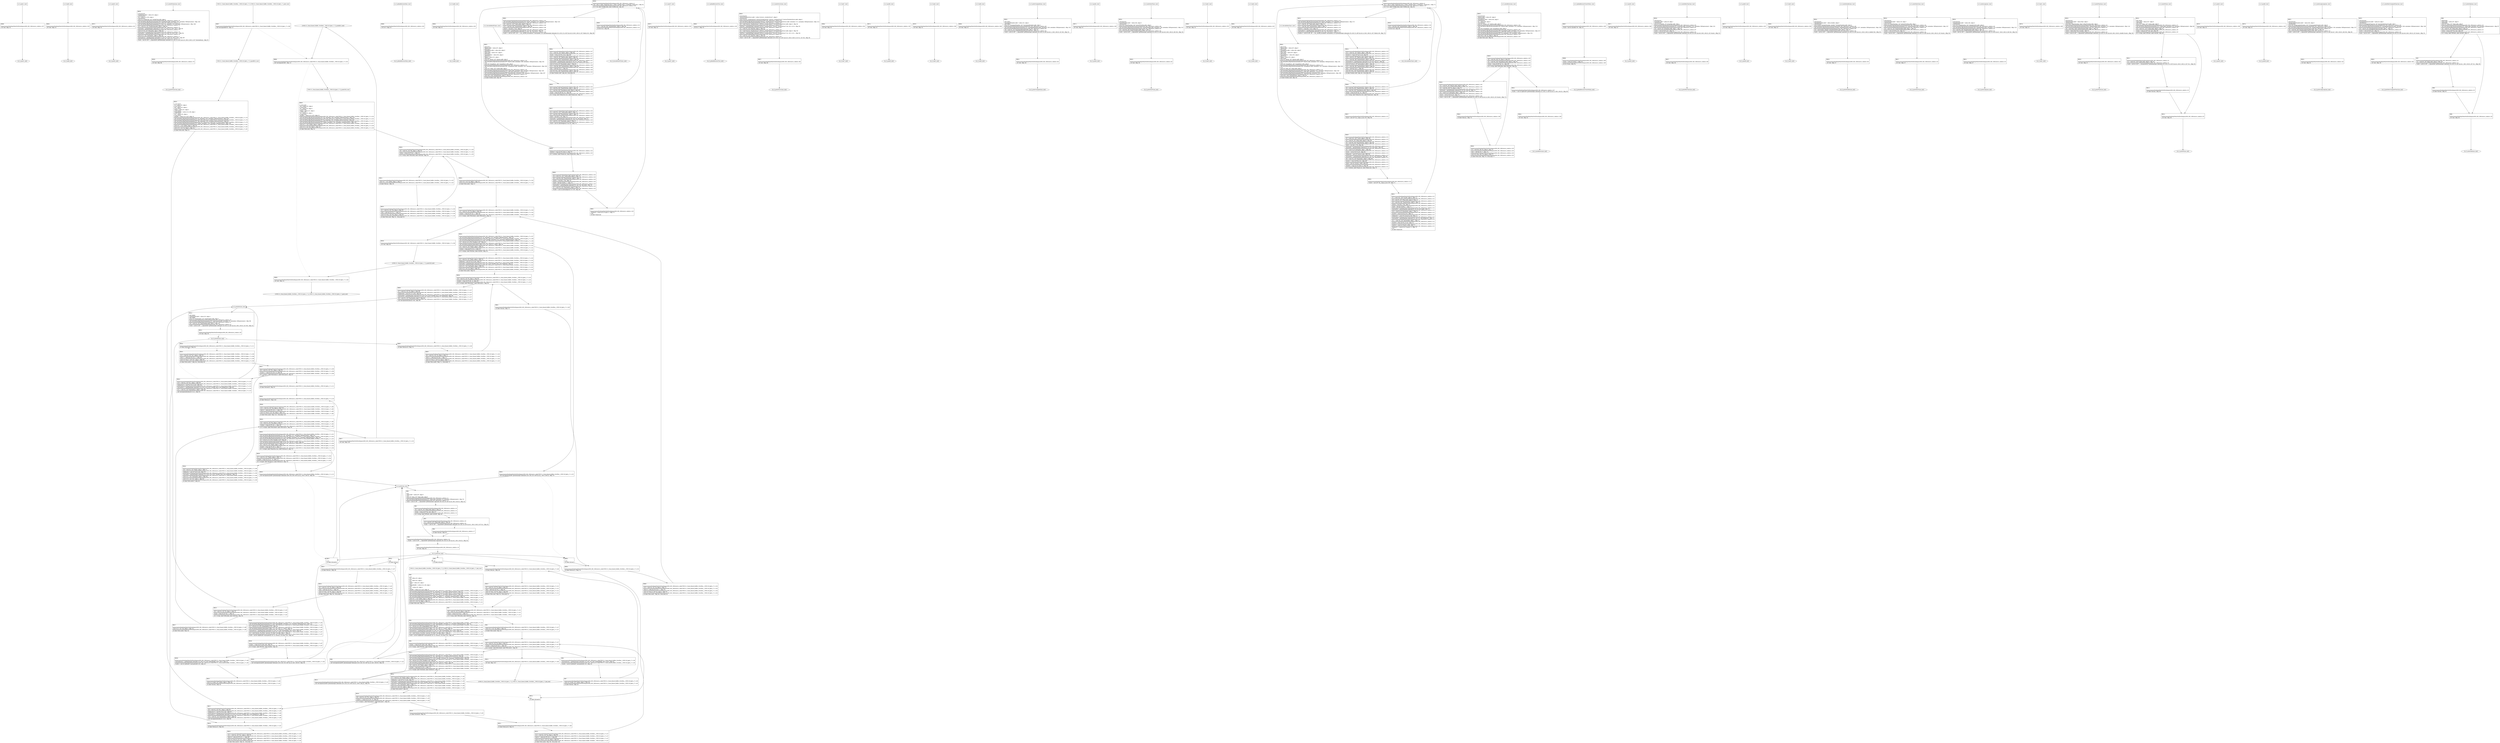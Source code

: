 digraph "icfg graph" {
BBio_ll_good1_end [label="{io_ll_good1_end}"];
BBio_ll_bad6_end [label="{io_ll_bad6_end}"];
BBio_ll_good5_end [label="{io_ll_good5_end}"];
BBio_ll_printWcharLine_end [label="{io_ll_printWcharLine_end}"];
BBCWE121_Stack_Based_Buffer_Overflow__CWE129_fgets_17_ll_goodB2G_end [label="{CWE121_Stack_Based_Buffer_Overflow__CWE129_fgets_17_ll_goodB2G_end}"];
BBio_ll_globalReturnsFalse_end [label="{io_ll_globalReturnsFalse_end}"];
BBio_ll_bad8_end [label="{io_ll_bad8_end}"];
BBio_ll_decodeHexWChars_end [label="{io_ll_decodeHexWChars_end}"];
BBio_ll_good7_end [label="{io_ll_good7_end}"];
BBCWE121_Stack_Based_Buffer_Overflow__CWE129_fgets_17_ll_goodG2B_end [label="{CWE121_Stack_Based_Buffer_Overflow__CWE129_fgets_17_ll_goodG2B_end}"];
BBio_ll_globalReturnsTrue_end [label="{io_ll_globalReturnsTrue_end}"];
BBio_ll_printStructLine_end [label="{io_ll_printStructLine_end}"];
BBio_ll_bad7_end [label="{io_ll_bad7_end}"];
BBio_ll_good6_end [label="{io_ll_good6_end}"];
BBio_ll_bad2_end [label="{io_ll_bad2_end}"];
BBio_ll_bad9_end [label="{io_ll_bad9_end}"];
BBio_ll_printUnsignedLine_end [label="{io_ll_printUnsignedLine_end}"];
BBio_ll_good4_end [label="{io_ll_good4_end}"];
BBio_ll_printSizeTLine_end [label="{io_ll_printSizeTLine_end}"];
BBio_ll_bad5_end [label="{io_ll_bad5_end}"];
BBio_ll_printLine_end [label="{io_ll_printLine_end}"];
BBio_ll_bad4_end [label="{io_ll_bad4_end}"];
BBio_ll_decodeHexChars_end [label="{io_ll_decodeHexChars_end}"];
BBio_ll_printBytesLine_end [label="{io_ll_printBytesLine_end}"];
BBio_ll_globalReturnsTrueOrFalse_end [label="{io_ll_globalReturnsTrueOrFalse_end}"];
BBio_ll_good3_end [label="{io_ll_good3_end}"];
BBio_ll_printHexCharLine_end [label="{io_ll_printHexCharLine_end}"];
BBCWE121_Stack_Based_Buffer_Overflow__CWE129_fgets_17_ll_CWE121_Stack_Based_Buffer_Overflow__CWE129_fgets_17_good_end [label="{CWE121_Stack_Based_Buffer_Overflow__CWE129_fgets_17_ll_CWE121_Stack_Based_Buffer_Overflow__CWE129_fgets_17_good_end}"];
BBio_ll_good9_end [label="{io_ll_good9_end}"];
BBio_ll_bad3_end [label="{io_ll_bad3_end}"];
BBio_ll_printDoubleLine_end [label="{io_ll_printDoubleLine_end}"];
BBio_ll_printShortLine_end [label="{io_ll_printShortLine_end}"];
BBCWE121_Stack_Based_Buffer_Overflow__CWE129_fgets_17_ll_CWE121_Stack_Based_Buffer_Overflow__CWE129_fgets_17_bad_end [label="{CWE121_Stack_Based_Buffer_Overflow__CWE129_fgets_17_ll_CWE121_Stack_Based_Buffer_Overflow__CWE129_fgets_17_bad_end}"];
BBio_ll_printLongLine_end [label="{io_ll_printLongLine_end}"];
BBio_ll_bad1_end [label="{io_ll_bad1_end}"];
BBio_ll_printFloatLine_end [label="{io_ll_printFloatLine_end}"];
BBio_ll_printWLine_end [label="{io_ll_printWLine_end}"];
BBio_ll_good2_end [label="{io_ll_good2_end}"];
BBio_ll_printIntLine_end [label="{io_ll_printIntLine_end}"];
BBio_ll_good8_end [label="{io_ll_good8_end}"];
BBio_ll_printLongLongLine_end [label="{io_ll_printLongLongLine_end}"];
BBio_ll_printHexUnsignedCharLine_end [label="{io_ll_printHexUnsignedCharLine_end}"];
BBio_ll_printSinkLine_end [label="{io_ll_printSinkLine_end}"];
BBio_ll_good1_start [label="{io_ll_good1_start}", shape=record];
io_ll_good1BB69 [label="{BB69:\l\l/home/raoxue/Desktop/MemVerif/workspace/000_062_580/source_code/io.c:187\l
  ret void, !dbg !52\l
}", shape=record];
BBio_ll_bad6_start [label="{io_ll_bad6_start}", shape=record];
io_ll_bad6BB83 [label="{BB83:\l\l/home/raoxue/Desktop/MemVerif/workspace/000_062_580/source_code/io.c:203\l
  ret void, !dbg !52\l
}", shape=record];
BBio_ll_good5_start [label="{io_ll_good5_start}", shape=record];
io_ll_good5BB73 [label="{BB73:\l\l/home/raoxue/Desktop/MemVerif/workspace/000_062_580/source_code/io.c:191\l
  ret void, !dbg !52\l
}", shape=record];
BBio_ll_printWcharLine_start [label="{io_ll_printWcharLine_start}", shape=record];
io_ll_printWcharLineBB28 [label="{BB28:\l\l/:3916261632\l
  %wideChar.addr = alloca i32, align 4\l
/:3916261632\l
  %s = alloca [2 x i32], align 4\l
/:3916261632\l
  store i32 %wideChar, i32* %wideChar.addr, align 4\l
/home/raoxue/Desktop/MemVerif/workspace/000_062_580/source_code/io.c:70\l
  call void @llvm.dbg.declare(metadata i32* %wideChar.addr, metadata !162, metadata !DIExpression()), !dbg !163\l
/home/raoxue/Desktop/MemVerif/workspace/000_062_580/source_code/io.c:74\l
  call void @llvm.dbg.declare(metadata [2 x i32]* %s, metadata !164, metadata !DIExpression()), !dbg !168\l
/home/raoxue/Desktop/MemVerif/workspace/000_062_580/source_code/io.c:75\l
  %0 = load i32, i32* %wideChar.addr, align 4, !dbg !61\l
/home/raoxue/Desktop/MemVerif/workspace/000_062_580/source_code/io.c:75\l
  %arrayidx = getelementptr inbounds [2 x i32], [2 x i32]* %s, i64 0, i64 0, !dbg !62\l
/home/raoxue/Desktop/MemVerif/workspace/000_062_580/source_code/io.c:75\l
  store i32 %0, i32* %arrayidx, align 4, !dbg !63\l
/home/raoxue/Desktop/MemVerif/workspace/000_062_580/source_code/io.c:76\l
  %arrayidx1 = getelementptr inbounds [2 x i32], [2 x i32]* %s, i64 0, i64 1, !dbg !64\l
/home/raoxue/Desktop/MemVerif/workspace/000_062_580/source_code/io.c:76\l
  store i32 0, i32* %arrayidx1, align 4, !dbg !65\l
/home/raoxue/Desktop/MemVerif/workspace/000_062_580/source_code/io.c:77\l
  %arraydecay = getelementptr inbounds [2 x i32], [2 x i32]* %s, i64 0, i64 0, !dbg !66\l
/home/raoxue/Desktop/MemVerif/workspace/000_062_580/source_code/io.c:77\l
  %call = call i32 (i8*, ...) @printf(i8* getelementptr inbounds ([5 x i8], [5 x i8]* @.str.10, i64 0, i64 0), i32* %arraydecay), !dbg !67\l
}", shape=record];
io_ll_printWcharLineBB28 [label="{BB28:\l\l/:3916261632\l
  %wideChar.addr = alloca i32, align 4\l
/:3916261632\l
  %s = alloca [2 x i32], align 4\l
/:3916261632\l
  store i32 %wideChar, i32* %wideChar.addr, align 4\l
/home/raoxue/Desktop/MemVerif/workspace/000_062_580/source_code/io.c:70\l
  call void @llvm.dbg.declare(metadata i32* %wideChar.addr, metadata !162, metadata !DIExpression()), !dbg !163\l
/home/raoxue/Desktop/MemVerif/workspace/000_062_580/source_code/io.c:74\l
  call void @llvm.dbg.declare(metadata [2 x i32]* %s, metadata !164, metadata !DIExpression()), !dbg !168\l
/home/raoxue/Desktop/MemVerif/workspace/000_062_580/source_code/io.c:75\l
  %0 = load i32, i32* %wideChar.addr, align 4, !dbg !61\l
/home/raoxue/Desktop/MemVerif/workspace/000_062_580/source_code/io.c:75\l
  %arrayidx = getelementptr inbounds [2 x i32], [2 x i32]* %s, i64 0, i64 0, !dbg !62\l
/home/raoxue/Desktop/MemVerif/workspace/000_062_580/source_code/io.c:75\l
  store i32 %0, i32* %arrayidx, align 4, !dbg !63\l
/home/raoxue/Desktop/MemVerif/workspace/000_062_580/source_code/io.c:76\l
  %arrayidx1 = getelementptr inbounds [2 x i32], [2 x i32]* %s, i64 0, i64 1, !dbg !64\l
/home/raoxue/Desktop/MemVerif/workspace/000_062_580/source_code/io.c:76\l
  store i32 0, i32* %arrayidx1, align 4, !dbg !65\l
/home/raoxue/Desktop/MemVerif/workspace/000_062_580/source_code/io.c:77\l
  %arraydecay = getelementptr inbounds [2 x i32], [2 x i32]* %s, i64 0, i64 0, !dbg !66\l
/home/raoxue/Desktop/MemVerif/workspace/000_062_580/source_code/io.c:77\l
  %call = call i32 (i8*, ...) @printf(i8* getelementptr inbounds ([5 x i8], [5 x i8]* @.str.10, i64 0, i64 0), i32* %arraydecay), !dbg !67\l
}", shape=record];
io_ll_printWcharLineBB29 [label="{BB29:\l\l/home/raoxue/Desktop/MemVerif/workspace/000_062_580/source_code/io.c:78\l
  ret void, !dbg !68\l
}", shape=record];
BBCWE121_Stack_Based_Buffer_Overflow__CWE129_fgets_17_ll_goodB2G_start [label="{CWE121_Stack_Based_Buffer_Overflow__CWE129_fgets_17_ll_goodB2G_start}", shape=record];
CWE121_Stack_Based_Buffer_Overflow__CWE129_fgets_17_ll_goodB2GBB24 [label="{BB24:\l\l/:118170520\l
  %i = alloca i32, align 4\l
/:118170520\l
  %k = alloca i32, align 4\l
/:118170520\l
  %data = alloca i32, align 4\l
/:118170520\l
  %inputBuffer = alloca [14 x i8], align 1\l
/:118170520\l
  %i7 = alloca i32, align 4\l
/:118170520\l
  %buffer = alloca [10 x i32], align 16\l
/home/raoxue/Desktop/MemVerif/workspace/000_062_580/source_code/CWE121_Stack_Based_Buffer_Overflow__CWE129_fgets_17.c:78\l
  call void @llvm.dbg.declare(metadata i32* %i, metadata !104, metadata !DIExpression()), !dbg !105\l
/home/raoxue/Desktop/MemVerif/workspace/000_062_580/source_code/CWE121_Stack_Based_Buffer_Overflow__CWE129_fgets_17.c:78\l
  call void @llvm.dbg.declare(metadata i32* %k, metadata !106, metadata !DIExpression()), !dbg !107\l
/home/raoxue/Desktop/MemVerif/workspace/000_062_580/source_code/CWE121_Stack_Based_Buffer_Overflow__CWE129_fgets_17.c:79\l
  call void @llvm.dbg.declare(metadata i32* %data, metadata !108, metadata !DIExpression()), !dbg !109\l
/home/raoxue/Desktop/MemVerif/workspace/000_062_580/source_code/CWE121_Stack_Based_Buffer_Overflow__CWE129_fgets_17.c:81\l
  store i32 -1, i32* %data, align 4, !dbg !19\l
/home/raoxue/Desktop/MemVerif/workspace/000_062_580/source_code/CWE121_Stack_Based_Buffer_Overflow__CWE129_fgets_17.c:82\l
  store i32 0, i32* %i, align 4, !dbg !20\l
/home/raoxue/Desktop/MemVerif/workspace/000_062_580/source_code/CWE121_Stack_Based_Buffer_Overflow__CWE129_fgets_17.c:82\l
  br label %for.cond, !dbg !22\l
}", shape=record];
CWE121_Stack_Based_Buffer_Overflow__CWE129_fgets_17_ll_goodB2GBB25 [label="{BB25:\l\l/home/raoxue/Desktop/MemVerif/workspace/000_062_580/source_code/CWE121_Stack_Based_Buffer_Overflow__CWE129_fgets_17.c:82\l
  %0 = load i32, i32* %i, align 4, !dbg !23\l
/home/raoxue/Desktop/MemVerif/workspace/000_062_580/source_code/CWE121_Stack_Based_Buffer_Overflow__CWE129_fgets_17.c:82\l
  %cmp = icmp slt i32 %0, 1, !dbg !25\l
/home/raoxue/Desktop/MemVerif/workspace/000_062_580/source_code/CWE121_Stack_Based_Buffer_Overflow__CWE129_fgets_17.c:82\l
  br i1 %cmp, label %for.body, label %for.end, !dbg !26\l
}", shape=record];
CWE121_Stack_Based_Buffer_Overflow__CWE129_fgets_17_ll_goodB2GBB26 [label="{BB26:\l\l/home/raoxue/Desktop/MemVerif/workspace/000_062_580/source_code/CWE121_Stack_Based_Buffer_Overflow__CWE129_fgets_17.c:85\l
  call void @llvm.dbg.declare(metadata [14 x i8]* %inputBuffer, metadata !118, metadata !DIExpression()), !dbg !121\l
/home/raoxue/Desktop/MemVerif/workspace/000_062_580/source_code/CWE121_Stack_Based_Buffer_Overflow__CWE129_fgets_17.c:85\l
  %1 = bitcast [14 x i8]* %inputBuffer to i8*, !dbg !34\l
/home/raoxue/Desktop/MemVerif/workspace/000_062_580/source_code/CWE121_Stack_Based_Buffer_Overflow__CWE129_fgets_17.c:85\l
  call void @llvm.memset.p0i8.i64(i8* align 1 %1, i8 0, i64 14, i1 false), !dbg !34\l
/home/raoxue/Desktop/MemVerif/workspace/000_062_580/source_code/CWE121_Stack_Based_Buffer_Overflow__CWE129_fgets_17.c:87\l
  %arraydecay = getelementptr inbounds [14 x i8], [14 x i8]* %inputBuffer, i64 0, i64 0, !dbg !35\l
/home/raoxue/Desktop/MemVerif/workspace/000_062_580/source_code/CWE121_Stack_Based_Buffer_Overflow__CWE129_fgets_17.c:87\l
  %2 = load %struct._IO_FILE*, %struct._IO_FILE** @stdin, align 8, !dbg !37\l
/home/raoxue/Desktop/MemVerif/workspace/000_062_580/source_code/CWE121_Stack_Based_Buffer_Overflow__CWE129_fgets_17.c:87\l
  %call = call i8* @fgets(i8* %arraydecay, i32 14, %struct._IO_FILE* %2), !dbg !38\l
}", shape=record];
CWE121_Stack_Based_Buffer_Overflow__CWE129_fgets_17_ll_goodB2GBB26 [label="{BB26:\l\l/home/raoxue/Desktop/MemVerif/workspace/000_062_580/source_code/CWE121_Stack_Based_Buffer_Overflow__CWE129_fgets_17.c:85\l
  call void @llvm.dbg.declare(metadata [14 x i8]* %inputBuffer, metadata !118, metadata !DIExpression()), !dbg !121\l
/home/raoxue/Desktop/MemVerif/workspace/000_062_580/source_code/CWE121_Stack_Based_Buffer_Overflow__CWE129_fgets_17.c:85\l
  %1 = bitcast [14 x i8]* %inputBuffer to i8*, !dbg !34\l
/home/raoxue/Desktop/MemVerif/workspace/000_062_580/source_code/CWE121_Stack_Based_Buffer_Overflow__CWE129_fgets_17.c:85\l
  call void @llvm.memset.p0i8.i64(i8* align 1 %1, i8 0, i64 14, i1 false), !dbg !34\l
/home/raoxue/Desktop/MemVerif/workspace/000_062_580/source_code/CWE121_Stack_Based_Buffer_Overflow__CWE129_fgets_17.c:87\l
  %arraydecay = getelementptr inbounds [14 x i8], [14 x i8]* %inputBuffer, i64 0, i64 0, !dbg !35\l
/home/raoxue/Desktop/MemVerif/workspace/000_062_580/source_code/CWE121_Stack_Based_Buffer_Overflow__CWE129_fgets_17.c:87\l
  %2 = load %struct._IO_FILE*, %struct._IO_FILE** @stdin, align 8, !dbg !37\l
/home/raoxue/Desktop/MemVerif/workspace/000_062_580/source_code/CWE121_Stack_Based_Buffer_Overflow__CWE129_fgets_17.c:87\l
  %call = call i8* @fgets(i8* %arraydecay, i32 14, %struct._IO_FILE* %2), !dbg !38\l
}", shape=record];
CWE121_Stack_Based_Buffer_Overflow__CWE129_fgets_17_ll_goodB2GBB28 [label="{BB28:\l\l/home/raoxue/Desktop/MemVerif/workspace/000_062_580/source_code/CWE121_Stack_Based_Buffer_Overflow__CWE129_fgets_17.c:87\l
  %cmp1 = icmp ne i8* %call, null, !dbg !39\l
/home/raoxue/Desktop/MemVerif/workspace/000_062_580/source_code/CWE121_Stack_Based_Buffer_Overflow__CWE129_fgets_17.c:87\l
  br i1 %cmp1, label %if.then, label %if.else, !dbg !40\l
}", shape=record];
CWE121_Stack_Based_Buffer_Overflow__CWE129_fgets_17_ll_goodB2GBB29 [label="{BB29:\l\l/home/raoxue/Desktop/MemVerif/workspace/000_062_580/source_code/CWE121_Stack_Based_Buffer_Overflow__CWE129_fgets_17.c:90\l
  %arraydecay2 = getelementptr inbounds [14 x i8], [14 x i8]* %inputBuffer, i64 0, i64 0, !dbg !41\l
/home/raoxue/Desktop/MemVerif/workspace/000_062_580/source_code/CWE121_Stack_Based_Buffer_Overflow__CWE129_fgets_17.c:90\l
  %call3 = call i32 @atoi(i8* %arraydecay2) #5, !dbg !43\l
}", shape=record];
CWE121_Stack_Based_Buffer_Overflow__CWE129_fgets_17_ll_goodB2GBB29 [label="{BB29:\l\l/home/raoxue/Desktop/MemVerif/workspace/000_062_580/source_code/CWE121_Stack_Based_Buffer_Overflow__CWE129_fgets_17.c:90\l
  %arraydecay2 = getelementptr inbounds [14 x i8], [14 x i8]* %inputBuffer, i64 0, i64 0, !dbg !41\l
/home/raoxue/Desktop/MemVerif/workspace/000_062_580/source_code/CWE121_Stack_Based_Buffer_Overflow__CWE129_fgets_17.c:90\l
  %call3 = call i32 @atoi(i8* %arraydecay2) #5, !dbg !43\l
}", shape=record];
CWE121_Stack_Based_Buffer_Overflow__CWE129_fgets_17_ll_goodB2GBB31 [label="{BB31:\l\l/home/raoxue/Desktop/MemVerif/workspace/000_062_580/source_code/CWE121_Stack_Based_Buffer_Overflow__CWE129_fgets_17.c:90\l
  store i32 %call3, i32* %data, align 4, !dbg !44\l
/home/raoxue/Desktop/MemVerif/workspace/000_062_580/source_code/CWE121_Stack_Based_Buffer_Overflow__CWE129_fgets_17.c:91\l
  br label %if.end, !dbg !45\l
}", shape=record];
CWE121_Stack_Based_Buffer_Overflow__CWE129_fgets_17_ll_goodB2GBB30 [label="{BB30:\l\l/home/raoxue/Desktop/MemVerif/workspace/000_062_580/source_code/CWE121_Stack_Based_Buffer_Overflow__CWE129_fgets_17.c:94\l
  call void @printLine(i8* getelementptr inbounds ([16 x i8], [16 x i8]* @.str, i64 0, i64 0)), !dbg !46\l
}", shape=record];
CWE121_Stack_Based_Buffer_Overflow__CWE129_fgets_17_ll_goodB2GBB30 [label="{BB30:\l\l/home/raoxue/Desktop/MemVerif/workspace/000_062_580/source_code/CWE121_Stack_Based_Buffer_Overflow__CWE129_fgets_17.c:94\l
  call void @printLine(i8* getelementptr inbounds ([16 x i8], [16 x i8]* @.str, i64 0, i64 0)), !dbg !46\l
}", shape=record];
CWE121_Stack_Based_Buffer_Overflow__CWE129_fgets_17_ll_goodB2GBB33 [label="{BB33:\l\l/:94\l
  br label %if.end\l
}", shape=record];
CWE121_Stack_Based_Buffer_Overflow__CWE129_fgets_17_ll_goodB2GBB32 [label="{BB32:\l\l/home/raoxue/Desktop/MemVerif/workspace/000_062_580/source_code/CWE121_Stack_Based_Buffer_Overflow__CWE129_fgets_17.c:97\l
  br label %for.inc, !dbg !48\l
}", shape=record];
CWE121_Stack_Based_Buffer_Overflow__CWE129_fgets_17_ll_goodB2GBB34 [label="{BB34:\l\l/home/raoxue/Desktop/MemVerif/workspace/000_062_580/source_code/CWE121_Stack_Based_Buffer_Overflow__CWE129_fgets_17.c:82\l
  %3 = load i32, i32* %i, align 4, !dbg !49\l
/home/raoxue/Desktop/MemVerif/workspace/000_062_580/source_code/CWE121_Stack_Based_Buffer_Overflow__CWE129_fgets_17.c:82\l
  %inc = add nsw i32 %3, 1, !dbg !49\l
/home/raoxue/Desktop/MemVerif/workspace/000_062_580/source_code/CWE121_Stack_Based_Buffer_Overflow__CWE129_fgets_17.c:82\l
  store i32 %inc, i32* %i, align 4, !dbg !49\l
/home/raoxue/Desktop/MemVerif/workspace/000_062_580/source_code/CWE121_Stack_Based_Buffer_Overflow__CWE129_fgets_17.c:82\l
  br label %for.cond, !dbg !50, !llvm.loop !51\l
}", shape=record];
CWE121_Stack_Based_Buffer_Overflow__CWE129_fgets_17_ll_goodB2GBB27 [label="{BB27:\l\l/home/raoxue/Desktop/MemVerif/workspace/000_062_580/source_code/CWE121_Stack_Based_Buffer_Overflow__CWE129_fgets_17.c:98\l
  store i32 0, i32* %k, align 4, !dbg !54\l
/home/raoxue/Desktop/MemVerif/workspace/000_062_580/source_code/CWE121_Stack_Based_Buffer_Overflow__CWE129_fgets_17.c:98\l
  br label %for.cond4, !dbg !56\l
}", shape=record];
CWE121_Stack_Based_Buffer_Overflow__CWE129_fgets_17_ll_goodB2GBB35 [label="{BB35:\l\l/home/raoxue/Desktop/MemVerif/workspace/000_062_580/source_code/CWE121_Stack_Based_Buffer_Overflow__CWE129_fgets_17.c:98\l
  %4 = load i32, i32* %k, align 4, !dbg !57\l
/home/raoxue/Desktop/MemVerif/workspace/000_062_580/source_code/CWE121_Stack_Based_Buffer_Overflow__CWE129_fgets_17.c:98\l
  %cmp5 = icmp slt i32 %4, 1, !dbg !59\l
/home/raoxue/Desktop/MemVerif/workspace/000_062_580/source_code/CWE121_Stack_Based_Buffer_Overflow__CWE129_fgets_17.c:98\l
  br i1 %cmp5, label %for.body6, label %for.end23, !dbg !60\l
}", shape=record];
CWE121_Stack_Based_Buffer_Overflow__CWE129_fgets_17_ll_goodB2GBB36 [label="{BB36:\l\l/home/raoxue/Desktop/MemVerif/workspace/000_062_580/source_code/CWE121_Stack_Based_Buffer_Overflow__CWE129_fgets_17.c:101\l
  call void @llvm.dbg.declare(metadata i32* %i7, metadata !147, metadata !DIExpression()), !dbg !150\l
/home/raoxue/Desktop/MemVerif/workspace/000_062_580/source_code/CWE121_Stack_Based_Buffer_Overflow__CWE129_fgets_17.c:102\l
  call void @llvm.dbg.declare(metadata [10 x i32]* %buffer, metadata !151, metadata !DIExpression()), !dbg !152\l
/home/raoxue/Desktop/MemVerif/workspace/000_062_580/source_code/CWE121_Stack_Based_Buffer_Overflow__CWE129_fgets_17.c:102\l
  %5 = bitcast [10 x i32]* %buffer to i8*, !dbg !69\l
/home/raoxue/Desktop/MemVerif/workspace/000_062_580/source_code/CWE121_Stack_Based_Buffer_Overflow__CWE129_fgets_17.c:102\l
  call void @llvm.memset.p0i8.i64(i8* align 16 %5, i8 0, i64 40, i1 false), !dbg !69\l
/home/raoxue/Desktop/MemVerif/workspace/000_062_580/source_code/CWE121_Stack_Based_Buffer_Overflow__CWE129_fgets_17.c:104\l
  %6 = load i32, i32* %data, align 4, !dbg !70\l
/home/raoxue/Desktop/MemVerif/workspace/000_062_580/source_code/CWE121_Stack_Based_Buffer_Overflow__CWE129_fgets_17.c:104\l
  %cmp8 = icmp sge i32 %6, 0, !dbg !72\l
/home/raoxue/Desktop/MemVerif/workspace/000_062_580/source_code/CWE121_Stack_Based_Buffer_Overflow__CWE129_fgets_17.c:104\l
  br i1 %cmp8, label %land.lhs.true, label %if.else19, !dbg !73\l
}", shape=record];
CWE121_Stack_Based_Buffer_Overflow__CWE129_fgets_17_ll_goodB2GBB38 [label="{BB38:\l\l/home/raoxue/Desktop/MemVerif/workspace/000_062_580/source_code/CWE121_Stack_Based_Buffer_Overflow__CWE129_fgets_17.c:104\l
  %7 = load i32, i32* %data, align 4, !dbg !74\l
/home/raoxue/Desktop/MemVerif/workspace/000_062_580/source_code/CWE121_Stack_Based_Buffer_Overflow__CWE129_fgets_17.c:104\l
  %cmp9 = icmp slt i32 %7, 10, !dbg !75\l
/home/raoxue/Desktop/MemVerif/workspace/000_062_580/source_code/CWE121_Stack_Based_Buffer_Overflow__CWE129_fgets_17.c:104\l
  br i1 %cmp9, label %if.then10, label %if.else19, !dbg !76\l
}", shape=record];
CWE121_Stack_Based_Buffer_Overflow__CWE129_fgets_17_ll_goodB2GBB40 [label="{BB40:\l\l/home/raoxue/Desktop/MemVerif/workspace/000_062_580/source_code/CWE121_Stack_Based_Buffer_Overflow__CWE129_fgets_17.c:106\l
  %8 = load i32, i32* %data, align 4, !dbg !77\l
/home/raoxue/Desktop/MemVerif/workspace/000_062_580/source_code/CWE121_Stack_Based_Buffer_Overflow__CWE129_fgets_17.c:106\l
  %idxprom = sext i32 %8 to i64, !dbg !79\l
/home/raoxue/Desktop/MemVerif/workspace/000_062_580/source_code/CWE121_Stack_Based_Buffer_Overflow__CWE129_fgets_17.c:106\l
  %arrayidx = getelementptr inbounds [10 x i32], [10 x i32]* %buffer, i64 0, i64 %idxprom, !dbg !79\l
/home/raoxue/Desktop/MemVerif/workspace/000_062_580/source_code/CWE121_Stack_Based_Buffer_Overflow__CWE129_fgets_17.c:106\l
  store i32 1, i32* %arrayidx, align 4, !dbg !80\l
/home/raoxue/Desktop/MemVerif/workspace/000_062_580/source_code/CWE121_Stack_Based_Buffer_Overflow__CWE129_fgets_17.c:108\l
  store i32 0, i32* %i7, align 4, !dbg !81\l
/home/raoxue/Desktop/MemVerif/workspace/000_062_580/source_code/CWE121_Stack_Based_Buffer_Overflow__CWE129_fgets_17.c:108\l
  br label %for.cond11, !dbg !83\l
}", shape=record];
CWE121_Stack_Based_Buffer_Overflow__CWE129_fgets_17_ll_goodB2GBB41 [label="{BB41:\l\l/home/raoxue/Desktop/MemVerif/workspace/000_062_580/source_code/CWE121_Stack_Based_Buffer_Overflow__CWE129_fgets_17.c:108\l
  %9 = load i32, i32* %i7, align 4, !dbg !84\l
/home/raoxue/Desktop/MemVerif/workspace/000_062_580/source_code/CWE121_Stack_Based_Buffer_Overflow__CWE129_fgets_17.c:108\l
  %cmp12 = icmp slt i32 %9, 10, !dbg !86\l
/home/raoxue/Desktop/MemVerif/workspace/000_062_580/source_code/CWE121_Stack_Based_Buffer_Overflow__CWE129_fgets_17.c:108\l
  br i1 %cmp12, label %for.body13, label %for.end18, !dbg !87\l
}", shape=record];
CWE121_Stack_Based_Buffer_Overflow__CWE129_fgets_17_ll_goodB2GBB42 [label="{BB42:\l\l/home/raoxue/Desktop/MemVerif/workspace/000_062_580/source_code/CWE121_Stack_Based_Buffer_Overflow__CWE129_fgets_17.c:110\l
  %10 = load i32, i32* %i7, align 4, !dbg !88\l
/home/raoxue/Desktop/MemVerif/workspace/000_062_580/source_code/CWE121_Stack_Based_Buffer_Overflow__CWE129_fgets_17.c:110\l
  %idxprom14 = sext i32 %10 to i64, !dbg !90\l
/home/raoxue/Desktop/MemVerif/workspace/000_062_580/source_code/CWE121_Stack_Based_Buffer_Overflow__CWE129_fgets_17.c:110\l
  %arrayidx15 = getelementptr inbounds [10 x i32], [10 x i32]* %buffer, i64 0, i64 %idxprom14, !dbg !90\l
/home/raoxue/Desktop/MemVerif/workspace/000_062_580/source_code/CWE121_Stack_Based_Buffer_Overflow__CWE129_fgets_17.c:110\l
  %11 = load i32, i32* %arrayidx15, align 4, !dbg !90\l
/home/raoxue/Desktop/MemVerif/workspace/000_062_580/source_code/CWE121_Stack_Based_Buffer_Overflow__CWE129_fgets_17.c:110\l
  call void @printIntLine(i32 %11), !dbg !91\l
}", shape=record];
CWE121_Stack_Based_Buffer_Overflow__CWE129_fgets_17_ll_goodB2GBB42 [label="{BB42:\l\l/home/raoxue/Desktop/MemVerif/workspace/000_062_580/source_code/CWE121_Stack_Based_Buffer_Overflow__CWE129_fgets_17.c:110\l
  %10 = load i32, i32* %i7, align 4, !dbg !88\l
/home/raoxue/Desktop/MemVerif/workspace/000_062_580/source_code/CWE121_Stack_Based_Buffer_Overflow__CWE129_fgets_17.c:110\l
  %idxprom14 = sext i32 %10 to i64, !dbg !90\l
/home/raoxue/Desktop/MemVerif/workspace/000_062_580/source_code/CWE121_Stack_Based_Buffer_Overflow__CWE129_fgets_17.c:110\l
  %arrayidx15 = getelementptr inbounds [10 x i32], [10 x i32]* %buffer, i64 0, i64 %idxprom14, !dbg !90\l
/home/raoxue/Desktop/MemVerif/workspace/000_062_580/source_code/CWE121_Stack_Based_Buffer_Overflow__CWE129_fgets_17.c:110\l
  %11 = load i32, i32* %arrayidx15, align 4, !dbg !90\l
/home/raoxue/Desktop/MemVerif/workspace/000_062_580/source_code/CWE121_Stack_Based_Buffer_Overflow__CWE129_fgets_17.c:110\l
  call void @printIntLine(i32 %11), !dbg !91\l
}", shape=record];
CWE121_Stack_Based_Buffer_Overflow__CWE129_fgets_17_ll_goodB2GBB44 [label="{BB44:\l\l/home/raoxue/Desktop/MemVerif/workspace/000_062_580/source_code/CWE121_Stack_Based_Buffer_Overflow__CWE129_fgets_17.c:111\l
  br label %for.inc16, !dbg !92\l
}", shape=record];
CWE121_Stack_Based_Buffer_Overflow__CWE129_fgets_17_ll_goodB2GBB45 [label="{BB45:\l\l/home/raoxue/Desktop/MemVerif/workspace/000_062_580/source_code/CWE121_Stack_Based_Buffer_Overflow__CWE129_fgets_17.c:108\l
  %12 = load i32, i32* %i7, align 4, !dbg !93\l
/home/raoxue/Desktop/MemVerif/workspace/000_062_580/source_code/CWE121_Stack_Based_Buffer_Overflow__CWE129_fgets_17.c:108\l
  %inc17 = add nsw i32 %12, 1, !dbg !93\l
/home/raoxue/Desktop/MemVerif/workspace/000_062_580/source_code/CWE121_Stack_Based_Buffer_Overflow__CWE129_fgets_17.c:108\l
  store i32 %inc17, i32* %i7, align 4, !dbg !93\l
/home/raoxue/Desktop/MemVerif/workspace/000_062_580/source_code/CWE121_Stack_Based_Buffer_Overflow__CWE129_fgets_17.c:108\l
  br label %for.cond11, !dbg !94, !llvm.loop !95\l
}", shape=record];
CWE121_Stack_Based_Buffer_Overflow__CWE129_fgets_17_ll_goodB2GBB43 [label="{BB43:\l\l/home/raoxue/Desktop/MemVerif/workspace/000_062_580/source_code/CWE121_Stack_Based_Buffer_Overflow__CWE129_fgets_17.c:112\l
  br label %if.end20, !dbg !97\l
}", shape=record];
CWE121_Stack_Based_Buffer_Overflow__CWE129_fgets_17_ll_goodB2GBB39 [label="{BB39:\l\l/home/raoxue/Desktop/MemVerif/workspace/000_062_580/source_code/CWE121_Stack_Based_Buffer_Overflow__CWE129_fgets_17.c:115\l
  call void @printLine(i8* getelementptr inbounds ([36 x i8], [36 x i8]* @.str.2, i64 0, i64 0)), !dbg !98\l
}", shape=record];
CWE121_Stack_Based_Buffer_Overflow__CWE129_fgets_17_ll_goodB2GBB39 [label="{BB39:\l\l/home/raoxue/Desktop/MemVerif/workspace/000_062_580/source_code/CWE121_Stack_Based_Buffer_Overflow__CWE129_fgets_17.c:115\l
  call void @printLine(i8* getelementptr inbounds ([36 x i8], [36 x i8]* @.str.2, i64 0, i64 0)), !dbg !98\l
}", shape=record];
CWE121_Stack_Based_Buffer_Overflow__CWE129_fgets_17_ll_goodB2GBB47 [label="{BB47:\l\l/:115\l
  br label %if.end20\l
}", shape=record];
CWE121_Stack_Based_Buffer_Overflow__CWE129_fgets_17_ll_goodB2GBB46 [label="{BB46:\l\l/home/raoxue/Desktop/MemVerif/workspace/000_062_580/source_code/CWE121_Stack_Based_Buffer_Overflow__CWE129_fgets_17.c:118\l
  br label %for.inc21, !dbg !100\l
}", shape=record];
CWE121_Stack_Based_Buffer_Overflow__CWE129_fgets_17_ll_goodB2GBB48 [label="{BB48:\l\l/home/raoxue/Desktop/MemVerif/workspace/000_062_580/source_code/CWE121_Stack_Based_Buffer_Overflow__CWE129_fgets_17.c:98\l
  %13 = load i32, i32* %k, align 4, !dbg !101\l
/home/raoxue/Desktop/MemVerif/workspace/000_062_580/source_code/CWE121_Stack_Based_Buffer_Overflow__CWE129_fgets_17.c:98\l
  %inc22 = add nsw i32 %13, 1, !dbg !101\l
/home/raoxue/Desktop/MemVerif/workspace/000_062_580/source_code/CWE121_Stack_Based_Buffer_Overflow__CWE129_fgets_17.c:98\l
  store i32 %inc22, i32* %k, align 4, !dbg !101\l
/home/raoxue/Desktop/MemVerif/workspace/000_062_580/source_code/CWE121_Stack_Based_Buffer_Overflow__CWE129_fgets_17.c:98\l
  br label %for.cond4, !dbg !102, !llvm.loop !103\l
}", shape=record];
CWE121_Stack_Based_Buffer_Overflow__CWE129_fgets_17_ll_goodB2GBB37 [label="{BB37:\l\l/home/raoxue/Desktop/MemVerif/workspace/000_062_580/source_code/CWE121_Stack_Based_Buffer_Overflow__CWE129_fgets_17.c:119\l
  ret void, !dbg !105\l
}", shape=record];
BBio_ll_globalReturnsFalse_start [label="{io_ll_globalReturnsFalse_start}", shape=record];
io_ll_globalReturnsFalseBB66 [label="{BB66:\l\l/home/raoxue/Desktop/MemVerif/workspace/000_062_580/source_code/io.c:163\l
  ret i32 0, !dbg !52\l
}", shape=record];
BBio_ll_bad8_start [label="{io_ll_bad8_start}", shape=record];
io_ll_bad8BB85 [label="{BB85:\l\l/home/raoxue/Desktop/MemVerif/workspace/000_062_580/source_code/io.c:205\l
  ret void, !dbg !52\l
}", shape=record];
BBio_ll_decodeHexWChars_start [label="{io_ll_decodeHexWChars_start}", shape=record];
io_ll_decodeHexWCharsBB55 [label="{BB55:\l\l/:99555912\l
  %bytes.addr = alloca i8*, align 8\l
/:99555912\l
  %numBytes.addr = alloca i64, align 8\l
/:99555912\l
  %hex.addr = alloca i32*, align 8\l
/:99555912\l
  %numWritten = alloca i64, align 8\l
/:99555912\l
  %byte = alloca i32, align 4\l
/:99555912\l
  store i8* %bytes, i8** %bytes.addr, align 8\l
/home/raoxue/Desktop/MemVerif/workspace/000_062_580/source_code/io.c:135\l
  call void @llvm.dbg.declare(metadata i8** %bytes.addr, metadata !290, metadata !DIExpression()), !dbg !291\l
/:135\l
  store i64 %numBytes, i64* %numBytes.addr, align 8\l
/home/raoxue/Desktop/MemVerif/workspace/000_062_580/source_code/io.c:135\l
  call void @llvm.dbg.declare(metadata i64* %numBytes.addr, metadata !292, metadata !DIExpression()), !dbg !293\l
/:135\l
  store i32* %hex, i32** %hex.addr, align 8\l
/home/raoxue/Desktop/MemVerif/workspace/000_062_580/source_code/io.c:135\l
  call void @llvm.dbg.declare(metadata i32** %hex.addr, metadata !294, metadata !DIExpression()), !dbg !295\l
/home/raoxue/Desktop/MemVerif/workspace/000_062_580/source_code/io.c:137\l
  call void @llvm.dbg.declare(metadata i64* %numWritten, metadata !296, metadata !DIExpression()), !dbg !297\l
/home/raoxue/Desktop/MemVerif/workspace/000_062_580/source_code/io.c:137\l
  store i64 0, i64* %numWritten, align 8, !dbg !65\l
/home/raoxue/Desktop/MemVerif/workspace/000_062_580/source_code/io.c:143\l
  br label %while.cond, !dbg !66\l
}", shape=record];
io_ll_decodeHexWCharsBB56 [label="{BB56:\l\l/home/raoxue/Desktop/MemVerif/workspace/000_062_580/source_code/io.c:143\l
  %0 = load i64, i64* %numWritten, align 8, !dbg !67\l
/home/raoxue/Desktop/MemVerif/workspace/000_062_580/source_code/io.c:143\l
  %1 = load i64, i64* %numBytes.addr, align 8, !dbg !68\l
/home/raoxue/Desktop/MemVerif/workspace/000_062_580/source_code/io.c:143\l
  %cmp = icmp ult i64 %0, %1, !dbg !69\l
/home/raoxue/Desktop/MemVerif/workspace/000_062_580/source_code/io.c:143\l
  br i1 %cmp, label %land.lhs.true, label %land.end, !dbg !70\l
}", shape=record];
io_ll_decodeHexWCharsBB57 [label="{BB57:\l\l/home/raoxue/Desktop/MemVerif/workspace/000_062_580/source_code/io.c:143\l
  %2 = load i32*, i32** %hex.addr, align 8, !dbg !71\l
/home/raoxue/Desktop/MemVerif/workspace/000_062_580/source_code/io.c:143\l
  %3 = load i64, i64* %numWritten, align 8, !dbg !72\l
/home/raoxue/Desktop/MemVerif/workspace/000_062_580/source_code/io.c:143\l
  %mul = mul i64 2, %3, !dbg !73\l
/home/raoxue/Desktop/MemVerif/workspace/000_062_580/source_code/io.c:143\l
  %arrayidx = getelementptr inbounds i32, i32* %2, i64 %mul, !dbg !71\l
/home/raoxue/Desktop/MemVerif/workspace/000_062_580/source_code/io.c:143\l
  %4 = load i32, i32* %arrayidx, align 4, !dbg !71\l
/home/raoxue/Desktop/MemVerif/workspace/000_062_580/source_code/io.c:143\l
  %call = call i32 @iswxdigit(i32 %4) #5, !dbg !74\l
}", shape=record];
io_ll_decodeHexWCharsBB57 [label="{BB57:\l\l/home/raoxue/Desktop/MemVerif/workspace/000_062_580/source_code/io.c:143\l
  %2 = load i32*, i32** %hex.addr, align 8, !dbg !71\l
/home/raoxue/Desktop/MemVerif/workspace/000_062_580/source_code/io.c:143\l
  %3 = load i64, i64* %numWritten, align 8, !dbg !72\l
/home/raoxue/Desktop/MemVerif/workspace/000_062_580/source_code/io.c:143\l
  %mul = mul i64 2, %3, !dbg !73\l
/home/raoxue/Desktop/MemVerif/workspace/000_062_580/source_code/io.c:143\l
  %arrayidx = getelementptr inbounds i32, i32* %2, i64 %mul, !dbg !71\l
/home/raoxue/Desktop/MemVerif/workspace/000_062_580/source_code/io.c:143\l
  %4 = load i32, i32* %arrayidx, align 4, !dbg !71\l
/home/raoxue/Desktop/MemVerif/workspace/000_062_580/source_code/io.c:143\l
  %call = call i32 @iswxdigit(i32 %4) #5, !dbg !74\l
}", shape=record];
io_ll_decodeHexWCharsBB59 [label="{BB59:\l\l/home/raoxue/Desktop/MemVerif/workspace/000_062_580/source_code/io.c:143\l
  %tobool = icmp ne i32 %call, 0, !dbg !74\l
/home/raoxue/Desktop/MemVerif/workspace/000_062_580/source_code/io.c:143\l
  br i1 %tobool, label %land.rhs, label %land.end, !dbg !75\l
}", shape=record];
io_ll_decodeHexWCharsBB60 [label="{BB60:\l\l/home/raoxue/Desktop/MemVerif/workspace/000_062_580/source_code/io.c:143\l
  %5 = load i32*, i32** %hex.addr, align 8, !dbg !76\l
/home/raoxue/Desktop/MemVerif/workspace/000_062_580/source_code/io.c:143\l
  %6 = load i64, i64* %numWritten, align 8, !dbg !77\l
/home/raoxue/Desktop/MemVerif/workspace/000_062_580/source_code/io.c:143\l
  %mul1 = mul i64 2, %6, !dbg !78\l
/home/raoxue/Desktop/MemVerif/workspace/000_062_580/source_code/io.c:143\l
  %add = add i64 %mul1, 1, !dbg !79\l
/home/raoxue/Desktop/MemVerif/workspace/000_062_580/source_code/io.c:143\l
  %arrayidx2 = getelementptr inbounds i32, i32* %5, i64 %add, !dbg !76\l
/home/raoxue/Desktop/MemVerif/workspace/000_062_580/source_code/io.c:143\l
  %7 = load i32, i32* %arrayidx2, align 4, !dbg !76\l
/home/raoxue/Desktop/MemVerif/workspace/000_062_580/source_code/io.c:143\l
  %call3 = call i32 @iswxdigit(i32 %7) #5, !dbg !80\l
}", shape=record];
io_ll_decodeHexWCharsBB60 [label="{BB60:\l\l/home/raoxue/Desktop/MemVerif/workspace/000_062_580/source_code/io.c:143\l
  %5 = load i32*, i32** %hex.addr, align 8, !dbg !76\l
/home/raoxue/Desktop/MemVerif/workspace/000_062_580/source_code/io.c:143\l
  %6 = load i64, i64* %numWritten, align 8, !dbg !77\l
/home/raoxue/Desktop/MemVerif/workspace/000_062_580/source_code/io.c:143\l
  %mul1 = mul i64 2, %6, !dbg !78\l
/home/raoxue/Desktop/MemVerif/workspace/000_062_580/source_code/io.c:143\l
  %add = add i64 %mul1, 1, !dbg !79\l
/home/raoxue/Desktop/MemVerif/workspace/000_062_580/source_code/io.c:143\l
  %arrayidx2 = getelementptr inbounds i32, i32* %5, i64 %add, !dbg !76\l
/home/raoxue/Desktop/MemVerif/workspace/000_062_580/source_code/io.c:143\l
  %7 = load i32, i32* %arrayidx2, align 4, !dbg !76\l
/home/raoxue/Desktop/MemVerif/workspace/000_062_580/source_code/io.c:143\l
  %call3 = call i32 @iswxdigit(i32 %7) #5, !dbg !80\l
}", shape=record];
io_ll_decodeHexWCharsBB61 [label="{BB61:\l\l/home/raoxue/Desktop/MemVerif/workspace/000_062_580/source_code/io.c:143\l
  %tobool4 = icmp ne i32 %call3, 0, !dbg !75\l
/:143\l
  br label %land.end\l
}", shape=record];
io_ll_decodeHexWCharsBB58 [label="{BB58:\l\l/home/raoxue/Desktop/MemVerif/workspace/000_062_580/source_code/io.c:0\l
  %8 = phi i1 [ false, %land.lhs.true ], [ false, %while.cond ], [ %tobool4, %land.rhs ], !dbg !81\l
/home/raoxue/Desktop/MemVerif/workspace/000_062_580/source_code/io.c:143\l
  br i1 %8, label %while.body, label %while.end, !dbg !66\l
}", shape=record];
io_ll_decodeHexWCharsBB62 [label="{BB62:\l\l/home/raoxue/Desktop/MemVerif/workspace/000_062_580/source_code/io.c:145\l
  call void @llvm.dbg.declare(metadata i32* %byte, metadata !314, metadata !DIExpression()), !dbg !316\l
/home/raoxue/Desktop/MemVerif/workspace/000_062_580/source_code/io.c:146\l
  %9 = load i32*, i32** %hex.addr, align 8, !dbg !85\l
/home/raoxue/Desktop/MemVerif/workspace/000_062_580/source_code/io.c:146\l
  %10 = load i64, i64* %numWritten, align 8, !dbg !86\l
/home/raoxue/Desktop/MemVerif/workspace/000_062_580/source_code/io.c:146\l
  %mul5 = mul i64 2, %10, !dbg !87\l
/home/raoxue/Desktop/MemVerif/workspace/000_062_580/source_code/io.c:146\l
  %arrayidx6 = getelementptr inbounds i32, i32* %9, i64 %mul5, !dbg !85\l
/home/raoxue/Desktop/MemVerif/workspace/000_062_580/source_code/io.c:146\l
  %call7 = call i32 (i32*, i32*, ...) @__isoc99_swscanf(i32* %arrayidx6, i32* getelementptr inbounds ([5 x i32], [5 x i32]* @.str.16, i64 0, i64 0), i32* %byte) #5, !dbg !88\l
}", shape=record];
io_ll_decodeHexWCharsBB62 [label="{BB62:\l\l/home/raoxue/Desktop/MemVerif/workspace/000_062_580/source_code/io.c:145\l
  call void @llvm.dbg.declare(metadata i32* %byte, metadata !314, metadata !DIExpression()), !dbg !316\l
/home/raoxue/Desktop/MemVerif/workspace/000_062_580/source_code/io.c:146\l
  %9 = load i32*, i32** %hex.addr, align 8, !dbg !85\l
/home/raoxue/Desktop/MemVerif/workspace/000_062_580/source_code/io.c:146\l
  %10 = load i64, i64* %numWritten, align 8, !dbg !86\l
/home/raoxue/Desktop/MemVerif/workspace/000_062_580/source_code/io.c:146\l
  %mul5 = mul i64 2, %10, !dbg !87\l
/home/raoxue/Desktop/MemVerif/workspace/000_062_580/source_code/io.c:146\l
  %arrayidx6 = getelementptr inbounds i32, i32* %9, i64 %mul5, !dbg !85\l
/home/raoxue/Desktop/MemVerif/workspace/000_062_580/source_code/io.c:146\l
  %call7 = call i32 (i32*, i32*, ...) @__isoc99_swscanf(i32* %arrayidx6, i32* getelementptr inbounds ([5 x i32], [5 x i32]* @.str.16, i64 0, i64 0), i32* %byte) #5, !dbg !88\l
}", shape=record];
io_ll_decodeHexWCharsBB64 [label="{BB64:\l\l/home/raoxue/Desktop/MemVerif/workspace/000_062_580/source_code/io.c:147\l
  %11 = load i32, i32* %byte, align 4, !dbg !89\l
/home/raoxue/Desktop/MemVerif/workspace/000_062_580/source_code/io.c:147\l
  %conv = trunc i32 %11 to i8, !dbg !90\l
/home/raoxue/Desktop/MemVerif/workspace/000_062_580/source_code/io.c:147\l
  %12 = load i8*, i8** %bytes.addr, align 8, !dbg !91\l
/home/raoxue/Desktop/MemVerif/workspace/000_062_580/source_code/io.c:147\l
  %13 = load i64, i64* %numWritten, align 8, !dbg !92\l
/home/raoxue/Desktop/MemVerif/workspace/000_062_580/source_code/io.c:147\l
  %arrayidx8 = getelementptr inbounds i8, i8* %12, i64 %13, !dbg !91\l
/home/raoxue/Desktop/MemVerif/workspace/000_062_580/source_code/io.c:147\l
  store i8 %conv, i8* %arrayidx8, align 1, !dbg !93\l
/home/raoxue/Desktop/MemVerif/workspace/000_062_580/source_code/io.c:148\l
  %14 = load i64, i64* %numWritten, align 8, !dbg !94\l
/home/raoxue/Desktop/MemVerif/workspace/000_062_580/source_code/io.c:148\l
  %inc = add i64 %14, 1, !dbg !94\l
/home/raoxue/Desktop/MemVerif/workspace/000_062_580/source_code/io.c:148\l
  store i64 %inc, i64* %numWritten, align 8, !dbg !94\l
/home/raoxue/Desktop/MemVerif/workspace/000_062_580/source_code/io.c:143\l
  br label %while.cond, !dbg !66, !llvm.loop !95\l
}", shape=record];
io_ll_decodeHexWCharsBB63 [label="{BB63:\l\l/home/raoxue/Desktop/MemVerif/workspace/000_062_580/source_code/io.c:151\l
  %15 = load i64, i64* %numWritten, align 8, !dbg !98\l
/home/raoxue/Desktop/MemVerif/workspace/000_062_580/source_code/io.c:151\l
  ret i64 %15, !dbg !99\l
}", shape=record];
BBio_ll_good7_start [label="{io_ll_good7_start}", shape=record];
io_ll_good7BB75 [label="{BB75:\l\l/home/raoxue/Desktop/MemVerif/workspace/000_062_580/source_code/io.c:193\l
  ret void, !dbg !52\l
}", shape=record];
BBCWE121_Stack_Based_Buffer_Overflow__CWE129_fgets_17_ll_goodG2B_start [label="{CWE121_Stack_Based_Buffer_Overflow__CWE129_fgets_17_ll_goodG2B_start}", shape=record];
CWE121_Stack_Based_Buffer_Overflow__CWE129_fgets_17_ll_goodG2BBB49 [label="{BB49:\l\l/:118014280\l
  %h = alloca i32, align 4\l
/:118014280\l
  %j = alloca i32, align 4\l
/:118014280\l
  %data = alloca i32, align 4\l
/:118014280\l
  %i = alloca i32, align 4\l
/:118014280\l
  %buffer = alloca [10 x i32], align 16\l
/home/raoxue/Desktop/MemVerif/workspace/000_062_580/source_code/CWE121_Stack_Based_Buffer_Overflow__CWE129_fgets_17.c:124\l
  call void @llvm.dbg.declare(metadata i32* %h, metadata !190, metadata !DIExpression()), !dbg !191\l
/home/raoxue/Desktop/MemVerif/workspace/000_062_580/source_code/CWE121_Stack_Based_Buffer_Overflow__CWE129_fgets_17.c:124\l
  call void @llvm.dbg.declare(metadata i32* %j, metadata !192, metadata !DIExpression()), !dbg !193\l
/home/raoxue/Desktop/MemVerif/workspace/000_062_580/source_code/CWE121_Stack_Based_Buffer_Overflow__CWE129_fgets_17.c:125\l
  call void @llvm.dbg.declare(metadata i32* %data, metadata !194, metadata !DIExpression()), !dbg !195\l
/home/raoxue/Desktop/MemVerif/workspace/000_062_580/source_code/CWE121_Stack_Based_Buffer_Overflow__CWE129_fgets_17.c:127\l
  store i32 -1, i32* %data, align 4, !dbg !19\l
/home/raoxue/Desktop/MemVerif/workspace/000_062_580/source_code/CWE121_Stack_Based_Buffer_Overflow__CWE129_fgets_17.c:128\l
  store i32 0, i32* %h, align 4, !dbg !20\l
/home/raoxue/Desktop/MemVerif/workspace/000_062_580/source_code/CWE121_Stack_Based_Buffer_Overflow__CWE129_fgets_17.c:128\l
  br label %for.cond, !dbg !22\l
}", shape=record];
CWE121_Stack_Based_Buffer_Overflow__CWE129_fgets_17_ll_goodG2BBB50 [label="{BB50:\l\l/home/raoxue/Desktop/MemVerif/workspace/000_062_580/source_code/CWE121_Stack_Based_Buffer_Overflow__CWE129_fgets_17.c:128\l
  %0 = load i32, i32* %h, align 4, !dbg !23\l
/home/raoxue/Desktop/MemVerif/workspace/000_062_580/source_code/CWE121_Stack_Based_Buffer_Overflow__CWE129_fgets_17.c:128\l
  %cmp = icmp slt i32 %0, 1, !dbg !25\l
/home/raoxue/Desktop/MemVerif/workspace/000_062_580/source_code/CWE121_Stack_Based_Buffer_Overflow__CWE129_fgets_17.c:128\l
  br i1 %cmp, label %for.body, label %for.end, !dbg !26\l
}", shape=record];
CWE121_Stack_Based_Buffer_Overflow__CWE129_fgets_17_ll_goodG2BBB51 [label="{BB51:\l\l/home/raoxue/Desktop/MemVerif/workspace/000_062_580/source_code/CWE121_Stack_Based_Buffer_Overflow__CWE129_fgets_17.c:132\l
  store i32 7, i32* %data, align 4, !dbg !27\l
/home/raoxue/Desktop/MemVerif/workspace/000_062_580/source_code/CWE121_Stack_Based_Buffer_Overflow__CWE129_fgets_17.c:133\l
  br label %for.inc, !dbg !29\l
}", shape=record];
CWE121_Stack_Based_Buffer_Overflow__CWE129_fgets_17_ll_goodG2BBB53 [label="{BB53:\l\l/home/raoxue/Desktop/MemVerif/workspace/000_062_580/source_code/CWE121_Stack_Based_Buffer_Overflow__CWE129_fgets_17.c:128\l
  %1 = load i32, i32* %h, align 4, !dbg !30\l
/home/raoxue/Desktop/MemVerif/workspace/000_062_580/source_code/CWE121_Stack_Based_Buffer_Overflow__CWE129_fgets_17.c:128\l
  %inc = add nsw i32 %1, 1, !dbg !30\l
/home/raoxue/Desktop/MemVerif/workspace/000_062_580/source_code/CWE121_Stack_Based_Buffer_Overflow__CWE129_fgets_17.c:128\l
  store i32 %inc, i32* %h, align 4, !dbg !30\l
/home/raoxue/Desktop/MemVerif/workspace/000_062_580/source_code/CWE121_Stack_Based_Buffer_Overflow__CWE129_fgets_17.c:128\l
  br label %for.cond, !dbg !31, !llvm.loop !32\l
}", shape=record];
CWE121_Stack_Based_Buffer_Overflow__CWE129_fgets_17_ll_goodG2BBB52 [label="{BB52:\l\l/home/raoxue/Desktop/MemVerif/workspace/000_062_580/source_code/CWE121_Stack_Based_Buffer_Overflow__CWE129_fgets_17.c:134\l
  store i32 0, i32* %j, align 4, !dbg !35\l
/home/raoxue/Desktop/MemVerif/workspace/000_062_580/source_code/CWE121_Stack_Based_Buffer_Overflow__CWE129_fgets_17.c:134\l
  br label %for.cond1, !dbg !37\l
}", shape=record];
CWE121_Stack_Based_Buffer_Overflow__CWE129_fgets_17_ll_goodG2BBB54 [label="{BB54:\l\l/home/raoxue/Desktop/MemVerif/workspace/000_062_580/source_code/CWE121_Stack_Based_Buffer_Overflow__CWE129_fgets_17.c:134\l
  %2 = load i32, i32* %j, align 4, !dbg !38\l
/home/raoxue/Desktop/MemVerif/workspace/000_062_580/source_code/CWE121_Stack_Based_Buffer_Overflow__CWE129_fgets_17.c:134\l
  %cmp2 = icmp slt i32 %2, 1, !dbg !40\l
/home/raoxue/Desktop/MemVerif/workspace/000_062_580/source_code/CWE121_Stack_Based_Buffer_Overflow__CWE129_fgets_17.c:134\l
  br i1 %cmp2, label %for.body3, label %for.end15, !dbg !41\l
}", shape=record];
CWE121_Stack_Based_Buffer_Overflow__CWE129_fgets_17_ll_goodG2BBB55 [label="{BB55:\l\l/home/raoxue/Desktop/MemVerif/workspace/000_062_580/source_code/CWE121_Stack_Based_Buffer_Overflow__CWE129_fgets_17.c:137\l
  call void @llvm.dbg.declare(metadata i32* %i, metadata !218, metadata !DIExpression()), !dbg !221\l
/home/raoxue/Desktop/MemVerif/workspace/000_062_580/source_code/CWE121_Stack_Based_Buffer_Overflow__CWE129_fgets_17.c:138\l
  call void @llvm.dbg.declare(metadata [10 x i32]* %buffer, metadata !222, metadata !DIExpression()), !dbg !223\l
/home/raoxue/Desktop/MemVerif/workspace/000_062_580/source_code/CWE121_Stack_Based_Buffer_Overflow__CWE129_fgets_17.c:138\l
  %3 = bitcast [10 x i32]* %buffer to i8*, !dbg !50\l
/home/raoxue/Desktop/MemVerif/workspace/000_062_580/source_code/CWE121_Stack_Based_Buffer_Overflow__CWE129_fgets_17.c:138\l
  call void @llvm.memset.p0i8.i64(i8* align 16 %3, i8 0, i64 40, i1 false), !dbg !50\l
/home/raoxue/Desktop/MemVerif/workspace/000_062_580/source_code/CWE121_Stack_Based_Buffer_Overflow__CWE129_fgets_17.c:141\l
  %4 = load i32, i32* %data, align 4, !dbg !51\l
/home/raoxue/Desktop/MemVerif/workspace/000_062_580/source_code/CWE121_Stack_Based_Buffer_Overflow__CWE129_fgets_17.c:141\l
  %cmp4 = icmp sge i32 %4, 0, !dbg !53\l
/home/raoxue/Desktop/MemVerif/workspace/000_062_580/source_code/CWE121_Stack_Based_Buffer_Overflow__CWE129_fgets_17.c:141\l
  br i1 %cmp4, label %if.then, label %if.else, !dbg !54\l
}", shape=record];
CWE121_Stack_Based_Buffer_Overflow__CWE129_fgets_17_ll_goodG2BBB57 [label="{BB57:\l\l/home/raoxue/Desktop/MemVerif/workspace/000_062_580/source_code/CWE121_Stack_Based_Buffer_Overflow__CWE129_fgets_17.c:143\l
  %5 = load i32, i32* %data, align 4, !dbg !55\l
/home/raoxue/Desktop/MemVerif/workspace/000_062_580/source_code/CWE121_Stack_Based_Buffer_Overflow__CWE129_fgets_17.c:143\l
  %idxprom = sext i32 %5 to i64, !dbg !57\l
/home/raoxue/Desktop/MemVerif/workspace/000_062_580/source_code/CWE121_Stack_Based_Buffer_Overflow__CWE129_fgets_17.c:143\l
  %arrayidx = getelementptr inbounds [10 x i32], [10 x i32]* %buffer, i64 0, i64 %idxprom, !dbg !57\l
/home/raoxue/Desktop/MemVerif/workspace/000_062_580/source_code/CWE121_Stack_Based_Buffer_Overflow__CWE129_fgets_17.c:143\l
  store i32 1, i32* %arrayidx, align 4, !dbg !58\l
/home/raoxue/Desktop/MemVerif/workspace/000_062_580/source_code/CWE121_Stack_Based_Buffer_Overflow__CWE129_fgets_17.c:145\l
  store i32 0, i32* %i, align 4, !dbg !59\l
/home/raoxue/Desktop/MemVerif/workspace/000_062_580/source_code/CWE121_Stack_Based_Buffer_Overflow__CWE129_fgets_17.c:145\l
  br label %for.cond5, !dbg !61\l
}", shape=record];
CWE121_Stack_Based_Buffer_Overflow__CWE129_fgets_17_ll_goodG2BBB59 [label="{BB59:\l\l/home/raoxue/Desktop/MemVerif/workspace/000_062_580/source_code/CWE121_Stack_Based_Buffer_Overflow__CWE129_fgets_17.c:145\l
  %6 = load i32, i32* %i, align 4, !dbg !62\l
/home/raoxue/Desktop/MemVerif/workspace/000_062_580/source_code/CWE121_Stack_Based_Buffer_Overflow__CWE129_fgets_17.c:145\l
  %cmp6 = icmp slt i32 %6, 10, !dbg !64\l
/home/raoxue/Desktop/MemVerif/workspace/000_062_580/source_code/CWE121_Stack_Based_Buffer_Overflow__CWE129_fgets_17.c:145\l
  br i1 %cmp6, label %for.body7, label %for.end12, !dbg !65\l
}", shape=record];
CWE121_Stack_Based_Buffer_Overflow__CWE129_fgets_17_ll_goodG2BBB60 [label="{BB60:\l\l/home/raoxue/Desktop/MemVerif/workspace/000_062_580/source_code/CWE121_Stack_Based_Buffer_Overflow__CWE129_fgets_17.c:147\l
  %7 = load i32, i32* %i, align 4, !dbg !66\l
/home/raoxue/Desktop/MemVerif/workspace/000_062_580/source_code/CWE121_Stack_Based_Buffer_Overflow__CWE129_fgets_17.c:147\l
  %idxprom8 = sext i32 %7 to i64, !dbg !68\l
/home/raoxue/Desktop/MemVerif/workspace/000_062_580/source_code/CWE121_Stack_Based_Buffer_Overflow__CWE129_fgets_17.c:147\l
  %arrayidx9 = getelementptr inbounds [10 x i32], [10 x i32]* %buffer, i64 0, i64 %idxprom8, !dbg !68\l
/home/raoxue/Desktop/MemVerif/workspace/000_062_580/source_code/CWE121_Stack_Based_Buffer_Overflow__CWE129_fgets_17.c:147\l
  %8 = load i32, i32* %arrayidx9, align 4, !dbg !68\l
/home/raoxue/Desktop/MemVerif/workspace/000_062_580/source_code/CWE121_Stack_Based_Buffer_Overflow__CWE129_fgets_17.c:147\l
  call void @printIntLine(i32 %8), !dbg !69\l
}", shape=record];
CWE121_Stack_Based_Buffer_Overflow__CWE129_fgets_17_ll_goodG2BBB60 [label="{BB60:\l\l/home/raoxue/Desktop/MemVerif/workspace/000_062_580/source_code/CWE121_Stack_Based_Buffer_Overflow__CWE129_fgets_17.c:147\l
  %7 = load i32, i32* %i, align 4, !dbg !66\l
/home/raoxue/Desktop/MemVerif/workspace/000_062_580/source_code/CWE121_Stack_Based_Buffer_Overflow__CWE129_fgets_17.c:147\l
  %idxprom8 = sext i32 %7 to i64, !dbg !68\l
/home/raoxue/Desktop/MemVerif/workspace/000_062_580/source_code/CWE121_Stack_Based_Buffer_Overflow__CWE129_fgets_17.c:147\l
  %arrayidx9 = getelementptr inbounds [10 x i32], [10 x i32]* %buffer, i64 0, i64 %idxprom8, !dbg !68\l
/home/raoxue/Desktop/MemVerif/workspace/000_062_580/source_code/CWE121_Stack_Based_Buffer_Overflow__CWE129_fgets_17.c:147\l
  %8 = load i32, i32* %arrayidx9, align 4, !dbg !68\l
/home/raoxue/Desktop/MemVerif/workspace/000_062_580/source_code/CWE121_Stack_Based_Buffer_Overflow__CWE129_fgets_17.c:147\l
  call void @printIntLine(i32 %8), !dbg !69\l
}", shape=record];
CWE121_Stack_Based_Buffer_Overflow__CWE129_fgets_17_ll_goodG2BBB62 [label="{BB62:\l\l/home/raoxue/Desktop/MemVerif/workspace/000_062_580/source_code/CWE121_Stack_Based_Buffer_Overflow__CWE129_fgets_17.c:148\l
  br label %for.inc10, !dbg !70\l
}", shape=record];
CWE121_Stack_Based_Buffer_Overflow__CWE129_fgets_17_ll_goodG2BBB63 [label="{BB63:\l\l/home/raoxue/Desktop/MemVerif/workspace/000_062_580/source_code/CWE121_Stack_Based_Buffer_Overflow__CWE129_fgets_17.c:145\l
  %9 = load i32, i32* %i, align 4, !dbg !71\l
/home/raoxue/Desktop/MemVerif/workspace/000_062_580/source_code/CWE121_Stack_Based_Buffer_Overflow__CWE129_fgets_17.c:145\l
  %inc11 = add nsw i32 %9, 1, !dbg !71\l
/home/raoxue/Desktop/MemVerif/workspace/000_062_580/source_code/CWE121_Stack_Based_Buffer_Overflow__CWE129_fgets_17.c:145\l
  store i32 %inc11, i32* %i, align 4, !dbg !71\l
/home/raoxue/Desktop/MemVerif/workspace/000_062_580/source_code/CWE121_Stack_Based_Buffer_Overflow__CWE129_fgets_17.c:145\l
  br label %for.cond5, !dbg !72, !llvm.loop !73\l
}", shape=record];
CWE121_Stack_Based_Buffer_Overflow__CWE129_fgets_17_ll_goodG2BBB61 [label="{BB61:\l\l/home/raoxue/Desktop/MemVerif/workspace/000_062_580/source_code/CWE121_Stack_Based_Buffer_Overflow__CWE129_fgets_17.c:149\l
  br label %if.end, !dbg !75\l
}", shape=record];
CWE121_Stack_Based_Buffer_Overflow__CWE129_fgets_17_ll_goodG2BBB58 [label="{BB58:\l\l/home/raoxue/Desktop/MemVerif/workspace/000_062_580/source_code/CWE121_Stack_Based_Buffer_Overflow__CWE129_fgets_17.c:152\l
  call void @printLine(i8* getelementptr inbounds ([32 x i8], [32 x i8]* @.str.1, i64 0, i64 0)), !dbg !76\l
}", shape=record];
CWE121_Stack_Based_Buffer_Overflow__CWE129_fgets_17_ll_goodG2BBB58 [label="{BB58:\l\l/home/raoxue/Desktop/MemVerif/workspace/000_062_580/source_code/CWE121_Stack_Based_Buffer_Overflow__CWE129_fgets_17.c:152\l
  call void @printLine(i8* getelementptr inbounds ([32 x i8], [32 x i8]* @.str.1, i64 0, i64 0)), !dbg !76\l
}", shape=record];
CWE121_Stack_Based_Buffer_Overflow__CWE129_fgets_17_ll_goodG2BBB65 [label="{BB65:\l\l/:152\l
  br label %if.end\l
}", shape=record];
CWE121_Stack_Based_Buffer_Overflow__CWE129_fgets_17_ll_goodG2BBB64 [label="{BB64:\l\l/home/raoxue/Desktop/MemVerif/workspace/000_062_580/source_code/CWE121_Stack_Based_Buffer_Overflow__CWE129_fgets_17.c:155\l
  br label %for.inc13, !dbg !78\l
}", shape=record];
CWE121_Stack_Based_Buffer_Overflow__CWE129_fgets_17_ll_goodG2BBB66 [label="{BB66:\l\l/home/raoxue/Desktop/MemVerif/workspace/000_062_580/source_code/CWE121_Stack_Based_Buffer_Overflow__CWE129_fgets_17.c:134\l
  %10 = load i32, i32* %j, align 4, !dbg !79\l
/home/raoxue/Desktop/MemVerif/workspace/000_062_580/source_code/CWE121_Stack_Based_Buffer_Overflow__CWE129_fgets_17.c:134\l
  %inc14 = add nsw i32 %10, 1, !dbg !79\l
/home/raoxue/Desktop/MemVerif/workspace/000_062_580/source_code/CWE121_Stack_Based_Buffer_Overflow__CWE129_fgets_17.c:134\l
  store i32 %inc14, i32* %j, align 4, !dbg !79\l
/home/raoxue/Desktop/MemVerif/workspace/000_062_580/source_code/CWE121_Stack_Based_Buffer_Overflow__CWE129_fgets_17.c:134\l
  br label %for.cond1, !dbg !80, !llvm.loop !81\l
}", shape=record];
CWE121_Stack_Based_Buffer_Overflow__CWE129_fgets_17_ll_goodG2BBB56 [label="{BB56:\l\l/home/raoxue/Desktop/MemVerif/workspace/000_062_580/source_code/CWE121_Stack_Based_Buffer_Overflow__CWE129_fgets_17.c:156\l
  ret void, !dbg !83\l
}", shape=record];
BBio_ll_globalReturnsTrue_start [label="{io_ll_globalReturnsTrue_start}", shape=record];
io_ll_globalReturnsTrueBB65 [label="{BB65:\l\l/home/raoxue/Desktop/MemVerif/workspace/000_062_580/source_code/io.c:158\l
  ret i32 1, !dbg !52\l
}", shape=record];
BBio_ll_printStructLine_start [label="{io_ll_printStructLine_start}", shape=record];
io_ll_printStructLineBB36 [label="{BB36:\l\l/:3916261632\l
  %structTwoIntsStruct.addr = alloca %struct._twoIntsStruct*, align 8\l
/:3916261632\l
  store %struct._twoIntsStruct* %structTwoIntsStruct, %struct._twoIntsStruct** %structTwoIntsStruct.addr, align 8\l
/home/raoxue/Desktop/MemVerif/workspace/000_062_580/source_code/io.c:95\l
  call void @llvm.dbg.declare(metadata %struct._twoIntsStruct** %structTwoIntsStruct.addr, metadata !212, metadata !DIExpression()), !dbg !213\l
/home/raoxue/Desktop/MemVerif/workspace/000_062_580/source_code/io.c:97\l
  %0 = load %struct._twoIntsStruct*, %struct._twoIntsStruct** %structTwoIntsStruct.addr, align 8, !dbg !61\l
/home/raoxue/Desktop/MemVerif/workspace/000_062_580/source_code/io.c:97\l
  %intOne = getelementptr inbounds %struct._twoIntsStruct, %struct._twoIntsStruct* %0, i32 0, i32 0, !dbg !62\l
/home/raoxue/Desktop/MemVerif/workspace/000_062_580/source_code/io.c:97\l
  %1 = load i32, i32* %intOne, align 4, !dbg !62\l
/home/raoxue/Desktop/MemVerif/workspace/000_062_580/source_code/io.c:97\l
  %2 = load %struct._twoIntsStruct*, %struct._twoIntsStruct** %structTwoIntsStruct.addr, align 8, !dbg !63\l
/home/raoxue/Desktop/MemVerif/workspace/000_062_580/source_code/io.c:97\l
  %intTwo = getelementptr inbounds %struct._twoIntsStruct, %struct._twoIntsStruct* %2, i32 0, i32 1, !dbg !64\l
/home/raoxue/Desktop/MemVerif/workspace/000_062_580/source_code/io.c:97\l
  %3 = load i32, i32* %intTwo, align 4, !dbg !64\l
/home/raoxue/Desktop/MemVerif/workspace/000_062_580/source_code/io.c:97\l
  %call = call i32 (i8*, ...) @printf(i8* getelementptr inbounds ([10 x i8], [10 x i8]* @.str.13, i64 0, i64 0), i32 %1, i32 %3), !dbg !65\l
}", shape=record];
io_ll_printStructLineBB36 [label="{BB36:\l\l/:3916261632\l
  %structTwoIntsStruct.addr = alloca %struct._twoIntsStruct*, align 8\l
/:3916261632\l
  store %struct._twoIntsStruct* %structTwoIntsStruct, %struct._twoIntsStruct** %structTwoIntsStruct.addr, align 8\l
/home/raoxue/Desktop/MemVerif/workspace/000_062_580/source_code/io.c:95\l
  call void @llvm.dbg.declare(metadata %struct._twoIntsStruct** %structTwoIntsStruct.addr, metadata !212, metadata !DIExpression()), !dbg !213\l
/home/raoxue/Desktop/MemVerif/workspace/000_062_580/source_code/io.c:97\l
  %0 = load %struct._twoIntsStruct*, %struct._twoIntsStruct** %structTwoIntsStruct.addr, align 8, !dbg !61\l
/home/raoxue/Desktop/MemVerif/workspace/000_062_580/source_code/io.c:97\l
  %intOne = getelementptr inbounds %struct._twoIntsStruct, %struct._twoIntsStruct* %0, i32 0, i32 0, !dbg !62\l
/home/raoxue/Desktop/MemVerif/workspace/000_062_580/source_code/io.c:97\l
  %1 = load i32, i32* %intOne, align 4, !dbg !62\l
/home/raoxue/Desktop/MemVerif/workspace/000_062_580/source_code/io.c:97\l
  %2 = load %struct._twoIntsStruct*, %struct._twoIntsStruct** %structTwoIntsStruct.addr, align 8, !dbg !63\l
/home/raoxue/Desktop/MemVerif/workspace/000_062_580/source_code/io.c:97\l
  %intTwo = getelementptr inbounds %struct._twoIntsStruct, %struct._twoIntsStruct* %2, i32 0, i32 1, !dbg !64\l
/home/raoxue/Desktop/MemVerif/workspace/000_062_580/source_code/io.c:97\l
  %3 = load i32, i32* %intTwo, align 4, !dbg !64\l
/home/raoxue/Desktop/MemVerif/workspace/000_062_580/source_code/io.c:97\l
  %call = call i32 (i8*, ...) @printf(i8* getelementptr inbounds ([10 x i8], [10 x i8]* @.str.13, i64 0, i64 0), i32 %1, i32 %3), !dbg !65\l
}", shape=record];
io_ll_printStructLineBB37 [label="{BB37:\l\l/home/raoxue/Desktop/MemVerif/workspace/000_062_580/source_code/io.c:98\l
  ret void, !dbg !66\l
}", shape=record];
BBio_ll_bad7_start [label="{io_ll_bad7_start}", shape=record];
io_ll_bad7BB84 [label="{BB84:\l\l/home/raoxue/Desktop/MemVerif/workspace/000_062_580/source_code/io.c:204\l
  ret void, !dbg !52\l
}", shape=record];
BBio_ll_good6_start [label="{io_ll_good6_start}", shape=record];
io_ll_good6BB74 [label="{BB74:\l\l/home/raoxue/Desktop/MemVerif/workspace/000_062_580/source_code/io.c:192\l
  ret void, !dbg !52\l
}", shape=record];
BBio_ll_bad2_start [label="{io_ll_bad2_start}", shape=record];
io_ll_bad2BB79 [label="{BB79:\l\l/home/raoxue/Desktop/MemVerif/workspace/000_062_580/source_code/io.c:199\l
  ret void, !dbg !52\l
}", shape=record];
BBio_ll_bad9_start [label="{io_ll_bad9_start}", shape=record];
io_ll_bad9BB86 [label="{BB86:\l\l/home/raoxue/Desktop/MemVerif/workspace/000_062_580/source_code/io.c:206\l
  ret void, !dbg !52\l
}", shape=record];
BBio_ll_printUnsignedLine_start [label="{io_ll_printUnsignedLine_start}", shape=record];
io_ll_printUnsignedLineBB30 [label="{BB30:\l\l/:99716952\l
  %unsignedNumber.addr = alloca i32, align 4\l
/:99716952\l
  store i32 %unsignedNumber, i32* %unsignedNumber.addr, align 4\l
/home/raoxue/Desktop/MemVerif/workspace/000_062_580/source_code/io.c:80\l
  call void @llvm.dbg.declare(metadata i32* %unsignedNumber.addr, metadata !180, metadata !DIExpression()), !dbg !181\l
/home/raoxue/Desktop/MemVerif/workspace/000_062_580/source_code/io.c:82\l
  %0 = load i32, i32* %unsignedNumber.addr, align 4, !dbg !54\l
/home/raoxue/Desktop/MemVerif/workspace/000_062_580/source_code/io.c:82\l
  %call = call i32 (i8*, ...) @printf(i8* getelementptr inbounds ([4 x i8], [4 x i8]* @.str.11, i64 0, i64 0), i32 %0), !dbg !55\l
}", shape=record];
io_ll_printUnsignedLineBB30 [label="{BB30:\l\l/:99716952\l
  %unsignedNumber.addr = alloca i32, align 4\l
/:99716952\l
  store i32 %unsignedNumber, i32* %unsignedNumber.addr, align 4\l
/home/raoxue/Desktop/MemVerif/workspace/000_062_580/source_code/io.c:80\l
  call void @llvm.dbg.declare(metadata i32* %unsignedNumber.addr, metadata !180, metadata !DIExpression()), !dbg !181\l
/home/raoxue/Desktop/MemVerif/workspace/000_062_580/source_code/io.c:82\l
  %0 = load i32, i32* %unsignedNumber.addr, align 4, !dbg !54\l
/home/raoxue/Desktop/MemVerif/workspace/000_062_580/source_code/io.c:82\l
  %call = call i32 (i8*, ...) @printf(i8* getelementptr inbounds ([4 x i8], [4 x i8]* @.str.11, i64 0, i64 0), i32 %0), !dbg !55\l
}", shape=record];
io_ll_printUnsignedLineBB31 [label="{BB31:\l\l/home/raoxue/Desktop/MemVerif/workspace/000_062_580/source_code/io.c:83\l
  ret void, !dbg !56\l
}", shape=record];
BBio_ll_good4_start [label="{io_ll_good4_start}", shape=record];
io_ll_good4BB72 [label="{BB72:\l\l/home/raoxue/Desktop/MemVerif/workspace/000_062_580/source_code/io.c:190\l
  ret void, !dbg !52\l
}", shape=record];
BBio_ll_printSizeTLine_start [label="{io_ll_printSizeTLine_start}", shape=record];
io_ll_printSizeTLineBB24 [label="{BB24:\l\l/:3916261632\l
  %sizeTNumber.addr = alloca i64, align 8\l
/:3916261632\l
  store i64 %sizeTNumber, i64* %sizeTNumber.addr, align 8\l
/home/raoxue/Desktop/MemVerif/workspace/000_062_580/source_code/io.c:60\l
  call void @llvm.dbg.declare(metadata i64* %sizeTNumber.addr, metadata !146, metadata !DIExpression()), !dbg !147\l
/home/raoxue/Desktop/MemVerif/workspace/000_062_580/source_code/io.c:62\l
  %0 = load i64, i64* %sizeTNumber.addr, align 8, !dbg !57\l
/home/raoxue/Desktop/MemVerif/workspace/000_062_580/source_code/io.c:62\l
  %call = call i32 (i8*, ...) @printf(i8* getelementptr inbounds ([5 x i8], [5 x i8]* @.str.8, i64 0, i64 0), i64 %0), !dbg !58\l
}", shape=record];
io_ll_printSizeTLineBB24 [label="{BB24:\l\l/:3916261632\l
  %sizeTNumber.addr = alloca i64, align 8\l
/:3916261632\l
  store i64 %sizeTNumber, i64* %sizeTNumber.addr, align 8\l
/home/raoxue/Desktop/MemVerif/workspace/000_062_580/source_code/io.c:60\l
  call void @llvm.dbg.declare(metadata i64* %sizeTNumber.addr, metadata !146, metadata !DIExpression()), !dbg !147\l
/home/raoxue/Desktop/MemVerif/workspace/000_062_580/source_code/io.c:62\l
  %0 = load i64, i64* %sizeTNumber.addr, align 8, !dbg !57\l
/home/raoxue/Desktop/MemVerif/workspace/000_062_580/source_code/io.c:62\l
  %call = call i32 (i8*, ...) @printf(i8* getelementptr inbounds ([5 x i8], [5 x i8]* @.str.8, i64 0, i64 0), i64 %0), !dbg !58\l
}", shape=record];
io_ll_printSizeTLineBB25 [label="{BB25:\l\l/home/raoxue/Desktop/MemVerif/workspace/000_062_580/source_code/io.c:63\l
  ret void, !dbg !59\l
}", shape=record];
BBio_ll_bad5_start [label="{io_ll_bad5_start}", shape=record];
io_ll_bad5BB82 [label="{BB82:\l\l/home/raoxue/Desktop/MemVerif/workspace/000_062_580/source_code/io.c:202\l
  ret void, !dbg !52\l
}", shape=record];
BBio_ll_printLine_start [label="{io_ll_printLine_start}", shape=record];
io_ll_printLineBB0 [label="{BB0:\l\l/:415\l
  %line.addr = alloca i8*, align 8\l
/:415\l
  store i8* %line, i8** %line.addr, align 8\l
/home/raoxue/Desktop/MemVerif/workspace/000_062_580/source_code/io.c:11\l
  call void @llvm.dbg.declare(metadata i8** %line.addr, metadata !52, metadata !DIExpression()), !dbg !53\l
/home/raoxue/Desktop/MemVerif/workspace/000_062_580/source_code/io.c:13\l
  %call = call i32 (i8*, ...) @printf(i8* getelementptr inbounds ([9 x i8], [9 x i8]* @.str, i64 0, i64 0)), !dbg !54\l
}", shape=record];
io_ll_printLineBB0 [label="{BB0:\l\l/:415\l
  %line.addr = alloca i8*, align 8\l
/:415\l
  store i8* %line, i8** %line.addr, align 8\l
/home/raoxue/Desktop/MemVerif/workspace/000_062_580/source_code/io.c:11\l
  call void @llvm.dbg.declare(metadata i8** %line.addr, metadata !52, metadata !DIExpression()), !dbg !53\l
/home/raoxue/Desktop/MemVerif/workspace/000_062_580/source_code/io.c:13\l
  %call = call i32 (i8*, ...) @printf(i8* getelementptr inbounds ([9 x i8], [9 x i8]* @.str, i64 0, i64 0)), !dbg !54\l
}", shape=record];
io_ll_printLineBB1 [label="{BB1:\l\l/home/raoxue/Desktop/MemVerif/workspace/000_062_580/source_code/io.c:14\l
  %0 = load i8*, i8** %line.addr, align 8, !dbg !55\l
/home/raoxue/Desktop/MemVerif/workspace/000_062_580/source_code/io.c:14\l
  %cmp = icmp ne i8* %0, null, !dbg !57\l
/home/raoxue/Desktop/MemVerif/workspace/000_062_580/source_code/io.c:14\l
  br i1 %cmp, label %if.then, label %if.end, !dbg !58\l
}", shape=record];
io_ll_printLineBB2 [label="{BB2:\l\l/home/raoxue/Desktop/MemVerif/workspace/000_062_580/source_code/io.c:16\l
  %1 = load i8*, i8** %line.addr, align 8, !dbg !59\l
/home/raoxue/Desktop/MemVerif/workspace/000_062_580/source_code/io.c:16\l
  %call1 = call i32 (i8*, ...) @printf(i8* getelementptr inbounds ([4 x i8], [4 x i8]* @.str.1, i64 0, i64 0), i8* %1), !dbg !61\l
}", shape=record];
io_ll_printLineBB2 [label="{BB2:\l\l/home/raoxue/Desktop/MemVerif/workspace/000_062_580/source_code/io.c:16\l
  %1 = load i8*, i8** %line.addr, align 8, !dbg !59\l
/home/raoxue/Desktop/MemVerif/workspace/000_062_580/source_code/io.c:16\l
  %call1 = call i32 (i8*, ...) @printf(i8* getelementptr inbounds ([4 x i8], [4 x i8]* @.str.1, i64 0, i64 0), i8* %1), !dbg !61\l
}", shape=record];
io_ll_printLineBB4 [label="{BB4:\l\l/home/raoxue/Desktop/MemVerif/workspace/000_062_580/source_code/io.c:17\l
  br label %if.end, !dbg !62\l
}", shape=record];
io_ll_printLineBB3 [label="{BB3:\l\l/home/raoxue/Desktop/MemVerif/workspace/000_062_580/source_code/io.c:18\l
  %call2 = call i32 (i8*, ...) @printf(i8* getelementptr inbounds ([9 x i8], [9 x i8]* @.str.2, i64 0, i64 0)), !dbg !63\l
}", shape=record];
io_ll_printLineBB3 [label="{BB3:\l\l/home/raoxue/Desktop/MemVerif/workspace/000_062_580/source_code/io.c:18\l
  %call2 = call i32 (i8*, ...) @printf(i8* getelementptr inbounds ([9 x i8], [9 x i8]* @.str.2, i64 0, i64 0)), !dbg !63\l
}", shape=record];
io_ll_printLineBB5 [label="{BB5:\l\l/home/raoxue/Desktop/MemVerif/workspace/000_062_580/source_code/io.c:19\l
  ret void, !dbg !64\l
}", shape=record];
BBio_ll_bad4_start [label="{io_ll_bad4_start}", shape=record];
io_ll_bad4BB81 [label="{BB81:\l\l/home/raoxue/Desktop/MemVerif/workspace/000_062_580/source_code/io.c:201\l
  ret void, !dbg !52\l
}", shape=record];
BBio_ll_decodeHexChars_start [label="{io_ll_decodeHexChars_start}", shape=record];
io_ll_decodeHexCharsBB45 [label="{BB45:\l\l/:99570240\l
  %bytes.addr = alloca i8*, align 8\l
/:99570240\l
  %numBytes.addr = alloca i64, align 8\l
/:99570240\l
  %hex.addr = alloca i8*, align 8\l
/:99570240\l
  %numWritten = alloca i64, align 8\l
/:99570240\l
  %byte = alloca i32, align 4\l
/:99570240\l
  store i8* %bytes, i8** %bytes.addr, align 8\l
/home/raoxue/Desktop/MemVerif/workspace/000_062_580/source_code/io.c:113\l
  call void @llvm.dbg.declare(metadata i8** %bytes.addr, metadata !253, metadata !DIExpression()), !dbg !254\l
/:113\l
  store i64 %numBytes, i64* %numBytes.addr, align 8\l
/home/raoxue/Desktop/MemVerif/workspace/000_062_580/source_code/io.c:113\l
  call void @llvm.dbg.declare(metadata i64* %numBytes.addr, metadata !255, metadata !DIExpression()), !dbg !256\l
/:113\l
  store i8* %hex, i8** %hex.addr, align 8\l
/home/raoxue/Desktop/MemVerif/workspace/000_062_580/source_code/io.c:113\l
  call void @llvm.dbg.declare(metadata i8** %hex.addr, metadata !257, metadata !DIExpression()), !dbg !258\l
/home/raoxue/Desktop/MemVerif/workspace/000_062_580/source_code/io.c:115\l
  call void @llvm.dbg.declare(metadata i64* %numWritten, metadata !259, metadata !DIExpression()), !dbg !260\l
/home/raoxue/Desktop/MemVerif/workspace/000_062_580/source_code/io.c:115\l
  store i64 0, i64* %numWritten, align 8, !dbg !63\l
/home/raoxue/Desktop/MemVerif/workspace/000_062_580/source_code/io.c:121\l
  br label %while.cond, !dbg !64\l
}", shape=record];
io_ll_decodeHexCharsBB46 [label="{BB46:\l\l/home/raoxue/Desktop/MemVerif/workspace/000_062_580/source_code/io.c:121\l
  %0 = load i64, i64* %numWritten, align 8, !dbg !65\l
/home/raoxue/Desktop/MemVerif/workspace/000_062_580/source_code/io.c:121\l
  %1 = load i64, i64* %numBytes.addr, align 8, !dbg !66\l
/home/raoxue/Desktop/MemVerif/workspace/000_062_580/source_code/io.c:121\l
  %cmp = icmp ult i64 %0, %1, !dbg !67\l
/home/raoxue/Desktop/MemVerif/workspace/000_062_580/source_code/io.c:121\l
  br i1 %cmp, label %land.lhs.true, label %land.end, !dbg !68\l
}", shape=record];
io_ll_decodeHexCharsBB47 [label="{BB47:\l\l/home/raoxue/Desktop/MemVerif/workspace/000_062_580/source_code/io.c:121\l
  %call = call i16** @__ctype_b_loc() #5, !dbg !69\l
}", shape=record];
io_ll_decodeHexCharsBB47 [label="{BB47:\l\l/home/raoxue/Desktop/MemVerif/workspace/000_062_580/source_code/io.c:121\l
  %call = call i16** @__ctype_b_loc() #5, !dbg !69\l
}", shape=record];
io_ll_decodeHexCharsBB49 [label="{BB49:\l\l/home/raoxue/Desktop/MemVerif/workspace/000_062_580/source_code/io.c:121\l
  %2 = load i16*, i16** %call, align 8, !dbg !69\l
/home/raoxue/Desktop/MemVerif/workspace/000_062_580/source_code/io.c:121\l
  %3 = load i8*, i8** %hex.addr, align 8, !dbg !69\l
/home/raoxue/Desktop/MemVerif/workspace/000_062_580/source_code/io.c:121\l
  %4 = load i64, i64* %numWritten, align 8, !dbg !69\l
/home/raoxue/Desktop/MemVerif/workspace/000_062_580/source_code/io.c:121\l
  %mul = mul i64 2, %4, !dbg !69\l
/home/raoxue/Desktop/MemVerif/workspace/000_062_580/source_code/io.c:121\l
  %arrayidx = getelementptr inbounds i8, i8* %3, i64 %mul, !dbg !69\l
/home/raoxue/Desktop/MemVerif/workspace/000_062_580/source_code/io.c:121\l
  %5 = load i8, i8* %arrayidx, align 1, !dbg !69\l
/home/raoxue/Desktop/MemVerif/workspace/000_062_580/source_code/io.c:121\l
  %conv = sext i8 %5 to i32, !dbg !69\l
/home/raoxue/Desktop/MemVerif/workspace/000_062_580/source_code/io.c:121\l
  %idxprom = sext i32 %conv to i64, !dbg !69\l
/home/raoxue/Desktop/MemVerif/workspace/000_062_580/source_code/io.c:121\l
  %arrayidx1 = getelementptr inbounds i16, i16* %2, i64 %idxprom, !dbg !69\l
/home/raoxue/Desktop/MemVerif/workspace/000_062_580/source_code/io.c:121\l
  %6 = load i16, i16* %arrayidx1, align 2, !dbg !69\l
/home/raoxue/Desktop/MemVerif/workspace/000_062_580/source_code/io.c:121\l
  %conv2 = zext i16 %6 to i32, !dbg !69\l
/home/raoxue/Desktop/MemVerif/workspace/000_062_580/source_code/io.c:121\l
  %and = and i32 %conv2, 4096, !dbg !69\l
/home/raoxue/Desktop/MemVerif/workspace/000_062_580/source_code/io.c:121\l
  %tobool = icmp ne i32 %and, 0, !dbg !69\l
/home/raoxue/Desktop/MemVerif/workspace/000_062_580/source_code/io.c:121\l
  br i1 %tobool, label %land.rhs, label %land.end, !dbg !70\l
}", shape=record];
io_ll_decodeHexCharsBB50 [label="{BB50:\l\l/home/raoxue/Desktop/MemVerif/workspace/000_062_580/source_code/io.c:121\l
  %call3 = call i16** @__ctype_b_loc() #5, !dbg !71\l
}", shape=record];
io_ll_decodeHexCharsBB50 [label="{BB50:\l\l/home/raoxue/Desktop/MemVerif/workspace/000_062_580/source_code/io.c:121\l
  %call3 = call i16** @__ctype_b_loc() #5, !dbg !71\l
}", shape=record];
io_ll_decodeHexCharsBB51 [label="{BB51:\l\l/home/raoxue/Desktop/MemVerif/workspace/000_062_580/source_code/io.c:121\l
  %7 = load i16*, i16** %call3, align 8, !dbg !71\l
/home/raoxue/Desktop/MemVerif/workspace/000_062_580/source_code/io.c:121\l
  %8 = load i8*, i8** %hex.addr, align 8, !dbg !71\l
/home/raoxue/Desktop/MemVerif/workspace/000_062_580/source_code/io.c:121\l
  %9 = load i64, i64* %numWritten, align 8, !dbg !71\l
/home/raoxue/Desktop/MemVerif/workspace/000_062_580/source_code/io.c:121\l
  %mul4 = mul i64 2, %9, !dbg !71\l
/home/raoxue/Desktop/MemVerif/workspace/000_062_580/source_code/io.c:121\l
  %add = add i64 %mul4, 1, !dbg !71\l
/home/raoxue/Desktop/MemVerif/workspace/000_062_580/source_code/io.c:121\l
  %arrayidx5 = getelementptr inbounds i8, i8* %8, i64 %add, !dbg !71\l
/home/raoxue/Desktop/MemVerif/workspace/000_062_580/source_code/io.c:121\l
  %10 = load i8, i8* %arrayidx5, align 1, !dbg !71\l
/home/raoxue/Desktop/MemVerif/workspace/000_062_580/source_code/io.c:121\l
  %conv6 = sext i8 %10 to i32, !dbg !71\l
/home/raoxue/Desktop/MemVerif/workspace/000_062_580/source_code/io.c:121\l
  %idxprom7 = sext i32 %conv6 to i64, !dbg !71\l
/home/raoxue/Desktop/MemVerif/workspace/000_062_580/source_code/io.c:121\l
  %arrayidx8 = getelementptr inbounds i16, i16* %7, i64 %idxprom7, !dbg !71\l
/home/raoxue/Desktop/MemVerif/workspace/000_062_580/source_code/io.c:121\l
  %11 = load i16, i16* %arrayidx8, align 2, !dbg !71\l
/home/raoxue/Desktop/MemVerif/workspace/000_062_580/source_code/io.c:121\l
  %conv9 = zext i16 %11 to i32, !dbg !71\l
/home/raoxue/Desktop/MemVerif/workspace/000_062_580/source_code/io.c:121\l
  %and10 = and i32 %conv9, 4096, !dbg !71\l
/home/raoxue/Desktop/MemVerif/workspace/000_062_580/source_code/io.c:121\l
  %tobool11 = icmp ne i32 %and10, 0, !dbg !70\l
/:121\l
  br label %land.end\l
}", shape=record];
io_ll_decodeHexCharsBB48 [label="{BB48:\l\l/home/raoxue/Desktop/MemVerif/workspace/000_062_580/source_code/io.c:0\l
  %12 = phi i1 [ false, %land.lhs.true ], [ false, %while.cond ], [ %tobool11, %land.rhs ], !dbg !72\l
/home/raoxue/Desktop/MemVerif/workspace/000_062_580/source_code/io.c:121\l
  br i1 %12, label %while.body, label %while.end, !dbg !64\l
}", shape=record];
io_ll_decodeHexCharsBB52 [label="{BB52:\l\l/home/raoxue/Desktop/MemVerif/workspace/000_062_580/source_code/io.c:123\l
  call void @llvm.dbg.declare(metadata i32* %byte, metadata !270, metadata !DIExpression()), !dbg !272\l
/home/raoxue/Desktop/MemVerif/workspace/000_062_580/source_code/io.c:124\l
  %13 = load i8*, i8** %hex.addr, align 8, !dbg !76\l
/home/raoxue/Desktop/MemVerif/workspace/000_062_580/source_code/io.c:124\l
  %14 = load i64, i64* %numWritten, align 8, !dbg !77\l
/home/raoxue/Desktop/MemVerif/workspace/000_062_580/source_code/io.c:124\l
  %mul12 = mul i64 2, %14, !dbg !78\l
/home/raoxue/Desktop/MemVerif/workspace/000_062_580/source_code/io.c:124\l
  %arrayidx13 = getelementptr inbounds i8, i8* %13, i64 %mul12, !dbg !76\l
/home/raoxue/Desktop/MemVerif/workspace/000_062_580/source_code/io.c:124\l
  %call14 = call i32 (i8*, i8*, ...) @__isoc99_sscanf(i8* %arrayidx13, i8* getelementptr inbounds ([5 x i8], [5 x i8]* @.str.14, i64 0, i64 0), i32* %byte) #6, !dbg !79\l
}", shape=record];
io_ll_decodeHexCharsBB52 [label="{BB52:\l\l/home/raoxue/Desktop/MemVerif/workspace/000_062_580/source_code/io.c:123\l
  call void @llvm.dbg.declare(metadata i32* %byte, metadata !270, metadata !DIExpression()), !dbg !272\l
/home/raoxue/Desktop/MemVerif/workspace/000_062_580/source_code/io.c:124\l
  %13 = load i8*, i8** %hex.addr, align 8, !dbg !76\l
/home/raoxue/Desktop/MemVerif/workspace/000_062_580/source_code/io.c:124\l
  %14 = load i64, i64* %numWritten, align 8, !dbg !77\l
/home/raoxue/Desktop/MemVerif/workspace/000_062_580/source_code/io.c:124\l
  %mul12 = mul i64 2, %14, !dbg !78\l
/home/raoxue/Desktop/MemVerif/workspace/000_062_580/source_code/io.c:124\l
  %arrayidx13 = getelementptr inbounds i8, i8* %13, i64 %mul12, !dbg !76\l
/home/raoxue/Desktop/MemVerif/workspace/000_062_580/source_code/io.c:124\l
  %call14 = call i32 (i8*, i8*, ...) @__isoc99_sscanf(i8* %arrayidx13, i8* getelementptr inbounds ([5 x i8], [5 x i8]* @.str.14, i64 0, i64 0), i32* %byte) #6, !dbg !79\l
}", shape=record];
io_ll_decodeHexCharsBB54 [label="{BB54:\l\l/home/raoxue/Desktop/MemVerif/workspace/000_062_580/source_code/io.c:125\l
  %15 = load i32, i32* %byte, align 4, !dbg !80\l
/home/raoxue/Desktop/MemVerif/workspace/000_062_580/source_code/io.c:125\l
  %conv15 = trunc i32 %15 to i8, !dbg !81\l
/home/raoxue/Desktop/MemVerif/workspace/000_062_580/source_code/io.c:125\l
  %16 = load i8*, i8** %bytes.addr, align 8, !dbg !82\l
/home/raoxue/Desktop/MemVerif/workspace/000_062_580/source_code/io.c:125\l
  %17 = load i64, i64* %numWritten, align 8, !dbg !83\l
/home/raoxue/Desktop/MemVerif/workspace/000_062_580/source_code/io.c:125\l
  %arrayidx16 = getelementptr inbounds i8, i8* %16, i64 %17, !dbg !82\l
/home/raoxue/Desktop/MemVerif/workspace/000_062_580/source_code/io.c:125\l
  store i8 %conv15, i8* %arrayidx16, align 1, !dbg !84\l
/home/raoxue/Desktop/MemVerif/workspace/000_062_580/source_code/io.c:126\l
  %18 = load i64, i64* %numWritten, align 8, !dbg !85\l
/home/raoxue/Desktop/MemVerif/workspace/000_062_580/source_code/io.c:126\l
  %inc = add i64 %18, 1, !dbg !85\l
/home/raoxue/Desktop/MemVerif/workspace/000_062_580/source_code/io.c:126\l
  store i64 %inc, i64* %numWritten, align 8, !dbg !85\l
/home/raoxue/Desktop/MemVerif/workspace/000_062_580/source_code/io.c:121\l
  br label %while.cond, !dbg !64, !llvm.loop !86\l
}", shape=record];
io_ll_decodeHexCharsBB53 [label="{BB53:\l\l/home/raoxue/Desktop/MemVerif/workspace/000_062_580/source_code/io.c:129\l
  %19 = load i64, i64* %numWritten, align 8, !dbg !89\l
/home/raoxue/Desktop/MemVerif/workspace/000_062_580/source_code/io.c:129\l
  ret i64 %19, !dbg !90\l
}", shape=record];
BBio_ll_printBytesLine_start [label="{io_ll_printBytesLine_start}", shape=record];
io_ll_printBytesLineBB38 [label="{BB38:\l\l/:3916261632\l
  %bytes.addr = alloca i8*, align 8\l
/:3916261632\l
  %numBytes.addr = alloca i64, align 8\l
/:3916261632\l
  %i = alloca i64, align 8\l
/:3916261632\l
  store i8* %bytes, i8** %bytes.addr, align 8\l
/home/raoxue/Desktop/MemVerif/workspace/000_062_580/source_code/io.c:100\l
  call void @llvm.dbg.declare(metadata i8** %bytes.addr, metadata !224, metadata !DIExpression()), !dbg !225\l
/:100\l
  store i64 %numBytes, i64* %numBytes.addr, align 8\l
/home/raoxue/Desktop/MemVerif/workspace/000_062_580/source_code/io.c:100\l
  call void @llvm.dbg.declare(metadata i64* %numBytes.addr, metadata !226, metadata !DIExpression()), !dbg !227\l
/home/raoxue/Desktop/MemVerif/workspace/000_062_580/source_code/io.c:102\l
  call void @llvm.dbg.declare(metadata i64* %i, metadata !228, metadata !DIExpression()), !dbg !229\l
/home/raoxue/Desktop/MemVerif/workspace/000_062_580/source_code/io.c:103\l
  store i64 0, i64* %i, align 8, !dbg !62\l
/home/raoxue/Desktop/MemVerif/workspace/000_062_580/source_code/io.c:103\l
  br label %for.cond, !dbg !64\l
}", shape=record];
io_ll_printBytesLineBB39 [label="{BB39:\l\l/home/raoxue/Desktop/MemVerif/workspace/000_062_580/source_code/io.c:103\l
  %0 = load i64, i64* %i, align 8, !dbg !65\l
/home/raoxue/Desktop/MemVerif/workspace/000_062_580/source_code/io.c:103\l
  %1 = load i64, i64* %numBytes.addr, align 8, !dbg !67\l
/home/raoxue/Desktop/MemVerif/workspace/000_062_580/source_code/io.c:103\l
  %cmp = icmp ult i64 %0, %1, !dbg !68\l
/home/raoxue/Desktop/MemVerif/workspace/000_062_580/source_code/io.c:103\l
  br i1 %cmp, label %for.body, label %for.end, !dbg !69\l
}", shape=record];
io_ll_printBytesLineBB40 [label="{BB40:\l\l/home/raoxue/Desktop/MemVerif/workspace/000_062_580/source_code/io.c:105\l
  %2 = load i8*, i8** %bytes.addr, align 8, !dbg !70\l
/home/raoxue/Desktop/MemVerif/workspace/000_062_580/source_code/io.c:105\l
  %3 = load i64, i64* %i, align 8, !dbg !72\l
/home/raoxue/Desktop/MemVerif/workspace/000_062_580/source_code/io.c:105\l
  %arrayidx = getelementptr inbounds i8, i8* %2, i64 %3, !dbg !70\l
/home/raoxue/Desktop/MemVerif/workspace/000_062_580/source_code/io.c:105\l
  %4 = load i8, i8* %arrayidx, align 1, !dbg !70\l
/home/raoxue/Desktop/MemVerif/workspace/000_062_580/source_code/io.c:105\l
  %conv = zext i8 %4 to i32, !dbg !70\l
/home/raoxue/Desktop/MemVerif/workspace/000_062_580/source_code/io.c:105\l
  %call = call i32 (i8*, ...) @printf(i8* getelementptr inbounds ([5 x i8], [5 x i8]* @.str.14, i64 0, i64 0), i32 %conv), !dbg !73\l
}", shape=record];
io_ll_printBytesLineBB40 [label="{BB40:\l\l/home/raoxue/Desktop/MemVerif/workspace/000_062_580/source_code/io.c:105\l
  %2 = load i8*, i8** %bytes.addr, align 8, !dbg !70\l
/home/raoxue/Desktop/MemVerif/workspace/000_062_580/source_code/io.c:105\l
  %3 = load i64, i64* %i, align 8, !dbg !72\l
/home/raoxue/Desktop/MemVerif/workspace/000_062_580/source_code/io.c:105\l
  %arrayidx = getelementptr inbounds i8, i8* %2, i64 %3, !dbg !70\l
/home/raoxue/Desktop/MemVerif/workspace/000_062_580/source_code/io.c:105\l
  %4 = load i8, i8* %arrayidx, align 1, !dbg !70\l
/home/raoxue/Desktop/MemVerif/workspace/000_062_580/source_code/io.c:105\l
  %conv = zext i8 %4 to i32, !dbg !70\l
/home/raoxue/Desktop/MemVerif/workspace/000_062_580/source_code/io.c:105\l
  %call = call i32 (i8*, ...) @printf(i8* getelementptr inbounds ([5 x i8], [5 x i8]* @.str.14, i64 0, i64 0), i32 %conv), !dbg !73\l
}", shape=record];
io_ll_printBytesLineBB42 [label="{BB42:\l\l/home/raoxue/Desktop/MemVerif/workspace/000_062_580/source_code/io.c:106\l
  br label %for.inc, !dbg !74\l
}", shape=record];
io_ll_printBytesLineBB43 [label="{BB43:\l\l/home/raoxue/Desktop/MemVerif/workspace/000_062_580/source_code/io.c:103\l
  %5 = load i64, i64* %i, align 8, !dbg !75\l
/home/raoxue/Desktop/MemVerif/workspace/000_062_580/source_code/io.c:103\l
  %inc = add i64 %5, 1, !dbg !75\l
/home/raoxue/Desktop/MemVerif/workspace/000_062_580/source_code/io.c:103\l
  store i64 %inc, i64* %i, align 8, !dbg !75\l
/home/raoxue/Desktop/MemVerif/workspace/000_062_580/source_code/io.c:103\l
  br label %for.cond, !dbg !76, !llvm.loop !77\l
}", shape=record];
io_ll_printBytesLineBB41 [label="{BB41:\l\l/home/raoxue/Desktop/MemVerif/workspace/000_062_580/source_code/io.c:107\l
  %call1 = call i32 @puts(i8* getelementptr inbounds ([1 x i8], [1 x i8]* @.str.15, i64 0, i64 0)), !dbg !80\l
}", shape=record];
io_ll_printBytesLineBB41 [label="{BB41:\l\l/home/raoxue/Desktop/MemVerif/workspace/000_062_580/source_code/io.c:107\l
  %call1 = call i32 @puts(i8* getelementptr inbounds ([1 x i8], [1 x i8]* @.str.15, i64 0, i64 0)), !dbg !80\l
}", shape=record];
io_ll_printBytesLineBB44 [label="{BB44:\l\l/home/raoxue/Desktop/MemVerif/workspace/000_062_580/source_code/io.c:108\l
  ret void, !dbg !81\l
}", shape=record];
BBio_ll_globalReturnsTrueOrFalse_start [label="{io_ll_globalReturnsTrueOrFalse_start}", shape=record];
io_ll_globalReturnsTrueOrFalseBB67 [label="{BB67:\l\l/home/raoxue/Desktop/MemVerif/workspace/000_062_580/source_code/io.c:168\l
  %call = call i32 @rand() #5, !dbg !52\l
}", shape=record];
io_ll_globalReturnsTrueOrFalseBB67 [label="{BB67:\l\l/home/raoxue/Desktop/MemVerif/workspace/000_062_580/source_code/io.c:168\l
  %call = call i32 @rand() #5, !dbg !52\l
}", shape=record];
io_ll_globalReturnsTrueOrFalseBB68 [label="{BB68:\l\l/home/raoxue/Desktop/MemVerif/workspace/000_062_580/source_code/io.c:168\l
  %rem = srem i32 %call, 2, !dbg !53\l
/home/raoxue/Desktop/MemVerif/workspace/000_062_580/source_code/io.c:168\l
  ret i32 %rem, !dbg !54\l
}", shape=record];
BBio_ll_good3_start [label="{io_ll_good3_start}", shape=record];
io_ll_good3BB71 [label="{BB71:\l\l/home/raoxue/Desktop/MemVerif/workspace/000_062_580/source_code/io.c:189\l
  ret void, !dbg !52\l
}", shape=record];
BBio_ll_printHexCharLine_start [label="{io_ll_printHexCharLine_start}", shape=record];
io_ll_printHexCharLineBB26 [label="{BB26:\l\l/:3916261632\l
  %charHex.addr = alloca i8, align 1\l
/:3916261632\l
  store i8 %charHex, i8* %charHex.addr, align 1\l
/home/raoxue/Desktop/MemVerif/workspace/000_062_580/source_code/io.c:65\l
  call void @llvm.dbg.declare(metadata i8* %charHex.addr, metadata !154, metadata !DIExpression()), !dbg !155\l
/home/raoxue/Desktop/MemVerif/workspace/000_062_580/source_code/io.c:67\l
  %0 = load i8, i8* %charHex.addr, align 1, !dbg !54\l
/home/raoxue/Desktop/MemVerif/workspace/000_062_580/source_code/io.c:67\l
  %conv = sext i8 %0 to i32, !dbg !54\l
/home/raoxue/Desktop/MemVerif/workspace/000_062_580/source_code/io.c:67\l
  %call = call i32 (i8*, ...) @printf(i8* getelementptr inbounds ([6 x i8], [6 x i8]* @.str.9, i64 0, i64 0), i32 %conv), !dbg !55\l
}", shape=record];
io_ll_printHexCharLineBB26 [label="{BB26:\l\l/:3916261632\l
  %charHex.addr = alloca i8, align 1\l
/:3916261632\l
  store i8 %charHex, i8* %charHex.addr, align 1\l
/home/raoxue/Desktop/MemVerif/workspace/000_062_580/source_code/io.c:65\l
  call void @llvm.dbg.declare(metadata i8* %charHex.addr, metadata !154, metadata !DIExpression()), !dbg !155\l
/home/raoxue/Desktop/MemVerif/workspace/000_062_580/source_code/io.c:67\l
  %0 = load i8, i8* %charHex.addr, align 1, !dbg !54\l
/home/raoxue/Desktop/MemVerif/workspace/000_062_580/source_code/io.c:67\l
  %conv = sext i8 %0 to i32, !dbg !54\l
/home/raoxue/Desktop/MemVerif/workspace/000_062_580/source_code/io.c:67\l
  %call = call i32 (i8*, ...) @printf(i8* getelementptr inbounds ([6 x i8], [6 x i8]* @.str.9, i64 0, i64 0), i32 %conv), !dbg !55\l
}", shape=record];
io_ll_printHexCharLineBB27 [label="{BB27:\l\l/home/raoxue/Desktop/MemVerif/workspace/000_062_580/source_code/io.c:68\l
  ret void, !dbg !56\l
}", shape=record];
BBCWE121_Stack_Based_Buffer_Overflow__CWE129_fgets_17_ll_CWE121_Stack_Based_Buffer_Overflow__CWE129_fgets_17_good_start [label="{CWE121_Stack_Based_Buffer_Overflow__CWE129_fgets_17_ll_CWE121_Stack_Based_Buffer_Overflow__CWE129_fgets_17_good_start}", shape=record];
CWE121_Stack_Based_Buffer_Overflow__CWE129_fgets_17_ll_CWE121_Stack_Based_Buffer_Overflow__CWE129_fgets_17_goodBB67 [label="{BB67:\l\l/home/raoxue/Desktop/MemVerif/workspace/000_062_580/source_code/CWE121_Stack_Based_Buffer_Overflow__CWE129_fgets_17.c:160\l
  call void @goodB2G(), !dbg !12\l
}", shape=record];
CWE121_Stack_Based_Buffer_Overflow__CWE129_fgets_17_ll_CWE121_Stack_Based_Buffer_Overflow__CWE129_fgets_17_goodBB67 [label="{BB67:\l\l/home/raoxue/Desktop/MemVerif/workspace/000_062_580/source_code/CWE121_Stack_Based_Buffer_Overflow__CWE129_fgets_17.c:160\l
  call void @goodB2G(), !dbg !12\l
}", shape=record];
CWE121_Stack_Based_Buffer_Overflow__CWE129_fgets_17_ll_CWE121_Stack_Based_Buffer_Overflow__CWE129_fgets_17_goodBB68 [label="{BB68:\l\l/home/raoxue/Desktop/MemVerif/workspace/000_062_580/source_code/CWE121_Stack_Based_Buffer_Overflow__CWE129_fgets_17.c:161\l
  call void @goodG2B(), !dbg !13\l
}", shape=record];
CWE121_Stack_Based_Buffer_Overflow__CWE129_fgets_17_ll_CWE121_Stack_Based_Buffer_Overflow__CWE129_fgets_17_goodBB68 [label="{BB68:\l\l/home/raoxue/Desktop/MemVerif/workspace/000_062_580/source_code/CWE121_Stack_Based_Buffer_Overflow__CWE129_fgets_17.c:161\l
  call void @goodG2B(), !dbg !13\l
}", shape=record];
CWE121_Stack_Based_Buffer_Overflow__CWE129_fgets_17_ll_CWE121_Stack_Based_Buffer_Overflow__CWE129_fgets_17_goodBB69 [label="{BB69:\l\l/home/raoxue/Desktop/MemVerif/workspace/000_062_580/source_code/CWE121_Stack_Based_Buffer_Overflow__CWE129_fgets_17.c:162\l
  ret void, !dbg !14\l
}", shape=record];
BBio_ll_good9_start [label="{io_ll_good9_start}", shape=record];
io_ll_good9BB77 [label="{BB77:\l\l/home/raoxue/Desktop/MemVerif/workspace/000_062_580/source_code/io.c:195\l
  ret void, !dbg !52\l
}", shape=record];
BBio_ll_bad3_start [label="{io_ll_bad3_start}", shape=record];
io_ll_bad3BB80 [label="{BB80:\l\l/home/raoxue/Desktop/MemVerif/workspace/000_062_580/source_code/io.c:200\l
  ret void, !dbg !52\l
}", shape=record];
BBio_ll_printDoubleLine_start [label="{io_ll_printDoubleLine_start}", shape=record];
io_ll_printDoubleLineBB34 [label="{BB34:\l\l/:3916261632\l
  %doubleNumber.addr = alloca double, align 8\l
/:3916261632\l
  store double %doubleNumber, double* %doubleNumber.addr, align 8\l
/home/raoxue/Desktop/MemVerif/workspace/000_062_580/source_code/io.c:90\l
  call void @llvm.dbg.declare(metadata double* %doubleNumber.addr, metadata !197, metadata !DIExpression()), !dbg !198\l
/home/raoxue/Desktop/MemVerif/workspace/000_062_580/source_code/io.c:92\l
  %0 = load double, double* %doubleNumber.addr, align 8, !dbg !55\l
/home/raoxue/Desktop/MemVerif/workspace/000_062_580/source_code/io.c:92\l
  %call = call i32 (i8*, ...) @printf(i8* getelementptr inbounds ([4 x i8], [4 x i8]* @.str.12, i64 0, i64 0), double %0), !dbg !56\l
}", shape=record];
io_ll_printDoubleLineBB34 [label="{BB34:\l\l/:3916261632\l
  %doubleNumber.addr = alloca double, align 8\l
/:3916261632\l
  store double %doubleNumber, double* %doubleNumber.addr, align 8\l
/home/raoxue/Desktop/MemVerif/workspace/000_062_580/source_code/io.c:90\l
  call void @llvm.dbg.declare(metadata double* %doubleNumber.addr, metadata !197, metadata !DIExpression()), !dbg !198\l
/home/raoxue/Desktop/MemVerif/workspace/000_062_580/source_code/io.c:92\l
  %0 = load double, double* %doubleNumber.addr, align 8, !dbg !55\l
/home/raoxue/Desktop/MemVerif/workspace/000_062_580/source_code/io.c:92\l
  %call = call i32 (i8*, ...) @printf(i8* getelementptr inbounds ([4 x i8], [4 x i8]* @.str.12, i64 0, i64 0), double %0), !dbg !56\l
}", shape=record];
io_ll_printDoubleLineBB35 [label="{BB35:\l\l/home/raoxue/Desktop/MemVerif/workspace/000_062_580/source_code/io.c:93\l
  ret void, !dbg !57\l
}", shape=record];
BBio_ll_printShortLine_start [label="{io_ll_printShortLine_start}", shape=record];
io_ll_printShortLineBB16 [label="{BB16:\l\l/:3916261632\l
  %shortNumber.addr = alloca i16, align 2\l
/:3916261632\l
  store i16 %shortNumber, i16* %shortNumber.addr, align 2\l
/home/raoxue/Desktop/MemVerif/workspace/000_062_580/source_code/io.c:40\l
  call void @llvm.dbg.declare(metadata i16* %shortNumber.addr, metadata !106, metadata !DIExpression()), !dbg !107\l
/home/raoxue/Desktop/MemVerif/workspace/000_062_580/source_code/io.c:42\l
  %0 = load i16, i16* %shortNumber.addr, align 2, !dbg !55\l
/home/raoxue/Desktop/MemVerif/workspace/000_062_580/source_code/io.c:42\l
  %conv = sext i16 %0 to i32, !dbg !55\l
/home/raoxue/Desktop/MemVerif/workspace/000_062_580/source_code/io.c:42\l
  %call = call i32 (i8*, ...) @printf(i8* getelementptr inbounds ([5 x i8], [5 x i8]* @.str.5, i64 0, i64 0), i32 %conv), !dbg !56\l
}", shape=record];
io_ll_printShortLineBB16 [label="{BB16:\l\l/:3916261632\l
  %shortNumber.addr = alloca i16, align 2\l
/:3916261632\l
  store i16 %shortNumber, i16* %shortNumber.addr, align 2\l
/home/raoxue/Desktop/MemVerif/workspace/000_062_580/source_code/io.c:40\l
  call void @llvm.dbg.declare(metadata i16* %shortNumber.addr, metadata !106, metadata !DIExpression()), !dbg !107\l
/home/raoxue/Desktop/MemVerif/workspace/000_062_580/source_code/io.c:42\l
  %0 = load i16, i16* %shortNumber.addr, align 2, !dbg !55\l
/home/raoxue/Desktop/MemVerif/workspace/000_062_580/source_code/io.c:42\l
  %conv = sext i16 %0 to i32, !dbg !55\l
/home/raoxue/Desktop/MemVerif/workspace/000_062_580/source_code/io.c:42\l
  %call = call i32 (i8*, ...) @printf(i8* getelementptr inbounds ([5 x i8], [5 x i8]* @.str.5, i64 0, i64 0), i32 %conv), !dbg !56\l
}", shape=record];
io_ll_printShortLineBB17 [label="{BB17:\l\l/home/raoxue/Desktop/MemVerif/workspace/000_062_580/source_code/io.c:43\l
  ret void, !dbg !57\l
}", shape=record];
BBCWE121_Stack_Based_Buffer_Overflow__CWE129_fgets_17_ll_CWE121_Stack_Based_Buffer_Overflow__CWE129_fgets_17_bad_start [label="{CWE121_Stack_Based_Buffer_Overflow__CWE129_fgets_17_ll_CWE121_Stack_Based_Buffer_Overflow__CWE129_fgets_17_bad_start}", shape=record];
CWE121_Stack_Based_Buffer_Overflow__CWE129_fgets_17_ll_CWE121_Stack_Based_Buffer_Overflow__CWE129_fgets_17_badBB0 [label="{BB0:\l\l/:415\l
  %i = alloca i32, align 4\l
/:415\l
  %j = alloca i32, align 4\l
/:415\l
  %data = alloca i32, align 4\l
/:415\l
  %inputBuffer = alloca [14 x i8], align 1\l
/:415\l
  %i7 = alloca i32, align 4\l
/:415\l
  %buffer = alloca [10 x i32], align 16\l
/home/raoxue/Desktop/MemVerif/workspace/000_062_580/source_code/CWE121_Stack_Based_Buffer_Overflow__CWE129_fgets_17.c:27\l
  call void @llvm.dbg.declare(metadata i32* %i, metadata !12, metadata !DIExpression()), !dbg !14\l
/home/raoxue/Desktop/MemVerif/workspace/000_062_580/source_code/CWE121_Stack_Based_Buffer_Overflow__CWE129_fgets_17.c:27\l
  call void @llvm.dbg.declare(metadata i32* %j, metadata !15, metadata !DIExpression()), !dbg !16\l
/home/raoxue/Desktop/MemVerif/workspace/000_062_580/source_code/CWE121_Stack_Based_Buffer_Overflow__CWE129_fgets_17.c:28\l
  call void @llvm.dbg.declare(metadata i32* %data, metadata !17, metadata !DIExpression()), !dbg !18\l
/home/raoxue/Desktop/MemVerif/workspace/000_062_580/source_code/CWE121_Stack_Based_Buffer_Overflow__CWE129_fgets_17.c:30\l
  store i32 -1, i32* %data, align 4, !dbg !19\l
/home/raoxue/Desktop/MemVerif/workspace/000_062_580/source_code/CWE121_Stack_Based_Buffer_Overflow__CWE129_fgets_17.c:31\l
  store i32 0, i32* %i, align 4, !dbg !20\l
/home/raoxue/Desktop/MemVerif/workspace/000_062_580/source_code/CWE121_Stack_Based_Buffer_Overflow__CWE129_fgets_17.c:31\l
  br label %for.cond, !dbg !22\l
}", shape=record];
CWE121_Stack_Based_Buffer_Overflow__CWE129_fgets_17_ll_CWE121_Stack_Based_Buffer_Overflow__CWE129_fgets_17_badBB1 [label="{BB1:\l\l/home/raoxue/Desktop/MemVerif/workspace/000_062_580/source_code/CWE121_Stack_Based_Buffer_Overflow__CWE129_fgets_17.c:31\l
  %0 = load i32, i32* %i, align 4, !dbg !23\l
/home/raoxue/Desktop/MemVerif/workspace/000_062_580/source_code/CWE121_Stack_Based_Buffer_Overflow__CWE129_fgets_17.c:31\l
  %cmp = icmp slt i32 %0, 1, !dbg !25\l
/home/raoxue/Desktop/MemVerif/workspace/000_062_580/source_code/CWE121_Stack_Based_Buffer_Overflow__CWE129_fgets_17.c:31\l
  br i1 %cmp, label %for.body, label %for.end, !dbg !26\l
}", shape=record];
CWE121_Stack_Based_Buffer_Overflow__CWE129_fgets_17_ll_CWE121_Stack_Based_Buffer_Overflow__CWE129_fgets_17_badBB2 [label="{BB2:\l\l/home/raoxue/Desktop/MemVerif/workspace/000_062_580/source_code/CWE121_Stack_Based_Buffer_Overflow__CWE129_fgets_17.c:34\l
  call void @llvm.dbg.declare(metadata [14 x i8]* %inputBuffer, metadata !27, metadata !DIExpression()), !dbg !34\l
/home/raoxue/Desktop/MemVerif/workspace/000_062_580/source_code/CWE121_Stack_Based_Buffer_Overflow__CWE129_fgets_17.c:34\l
  %1 = bitcast [14 x i8]* %inputBuffer to i8*, !dbg !34\l
/home/raoxue/Desktop/MemVerif/workspace/000_062_580/source_code/CWE121_Stack_Based_Buffer_Overflow__CWE129_fgets_17.c:34\l
  call void @llvm.memset.p0i8.i64(i8* align 1 %1, i8 0, i64 14, i1 false), !dbg !34\l
/home/raoxue/Desktop/MemVerif/workspace/000_062_580/source_code/CWE121_Stack_Based_Buffer_Overflow__CWE129_fgets_17.c:36\l
  %arraydecay = getelementptr inbounds [14 x i8], [14 x i8]* %inputBuffer, i64 0, i64 0, !dbg !35\l
/home/raoxue/Desktop/MemVerif/workspace/000_062_580/source_code/CWE121_Stack_Based_Buffer_Overflow__CWE129_fgets_17.c:36\l
  %2 = load %struct._IO_FILE*, %struct._IO_FILE** @stdin, align 8, !dbg !37\l
/home/raoxue/Desktop/MemVerif/workspace/000_062_580/source_code/CWE121_Stack_Based_Buffer_Overflow__CWE129_fgets_17.c:36\l
  %call = call i8* @fgets(i8* %arraydecay, i32 14, %struct._IO_FILE* %2), !dbg !38\l
}", shape=record];
CWE121_Stack_Based_Buffer_Overflow__CWE129_fgets_17_ll_CWE121_Stack_Based_Buffer_Overflow__CWE129_fgets_17_badBB2 [label="{BB2:\l\l/home/raoxue/Desktop/MemVerif/workspace/000_062_580/source_code/CWE121_Stack_Based_Buffer_Overflow__CWE129_fgets_17.c:34\l
  call void @llvm.dbg.declare(metadata [14 x i8]* %inputBuffer, metadata !27, metadata !DIExpression()), !dbg !34\l
/home/raoxue/Desktop/MemVerif/workspace/000_062_580/source_code/CWE121_Stack_Based_Buffer_Overflow__CWE129_fgets_17.c:34\l
  %1 = bitcast [14 x i8]* %inputBuffer to i8*, !dbg !34\l
/home/raoxue/Desktop/MemVerif/workspace/000_062_580/source_code/CWE121_Stack_Based_Buffer_Overflow__CWE129_fgets_17.c:34\l
  call void @llvm.memset.p0i8.i64(i8* align 1 %1, i8 0, i64 14, i1 false), !dbg !34\l
/home/raoxue/Desktop/MemVerif/workspace/000_062_580/source_code/CWE121_Stack_Based_Buffer_Overflow__CWE129_fgets_17.c:36\l
  %arraydecay = getelementptr inbounds [14 x i8], [14 x i8]* %inputBuffer, i64 0, i64 0, !dbg !35\l
/home/raoxue/Desktop/MemVerif/workspace/000_062_580/source_code/CWE121_Stack_Based_Buffer_Overflow__CWE129_fgets_17.c:36\l
  %2 = load %struct._IO_FILE*, %struct._IO_FILE** @stdin, align 8, !dbg !37\l
/home/raoxue/Desktop/MemVerif/workspace/000_062_580/source_code/CWE121_Stack_Based_Buffer_Overflow__CWE129_fgets_17.c:36\l
  %call = call i8* @fgets(i8* %arraydecay, i32 14, %struct._IO_FILE* %2), !dbg !38\l
}", shape=record];
CWE121_Stack_Based_Buffer_Overflow__CWE129_fgets_17_ll_CWE121_Stack_Based_Buffer_Overflow__CWE129_fgets_17_badBB4 [label="{BB4:\l\l/home/raoxue/Desktop/MemVerif/workspace/000_062_580/source_code/CWE121_Stack_Based_Buffer_Overflow__CWE129_fgets_17.c:36\l
  %cmp1 = icmp ne i8* %call, null, !dbg !39\l
/home/raoxue/Desktop/MemVerif/workspace/000_062_580/source_code/CWE121_Stack_Based_Buffer_Overflow__CWE129_fgets_17.c:36\l
  br i1 %cmp1, label %if.then, label %if.else, !dbg !40\l
}", shape=record];
CWE121_Stack_Based_Buffer_Overflow__CWE129_fgets_17_ll_CWE121_Stack_Based_Buffer_Overflow__CWE129_fgets_17_badBB5 [label="{BB5:\l\l/home/raoxue/Desktop/MemVerif/workspace/000_062_580/source_code/CWE121_Stack_Based_Buffer_Overflow__CWE129_fgets_17.c:39\l
  %arraydecay2 = getelementptr inbounds [14 x i8], [14 x i8]* %inputBuffer, i64 0, i64 0, !dbg !41\l
/home/raoxue/Desktop/MemVerif/workspace/000_062_580/source_code/CWE121_Stack_Based_Buffer_Overflow__CWE129_fgets_17.c:39\l
  %call3 = call i32 @atoi(i8* %arraydecay2) #5, !dbg !43\l
}", shape=record];
CWE121_Stack_Based_Buffer_Overflow__CWE129_fgets_17_ll_CWE121_Stack_Based_Buffer_Overflow__CWE129_fgets_17_badBB5 [label="{BB5:\l\l/home/raoxue/Desktop/MemVerif/workspace/000_062_580/source_code/CWE121_Stack_Based_Buffer_Overflow__CWE129_fgets_17.c:39\l
  %arraydecay2 = getelementptr inbounds [14 x i8], [14 x i8]* %inputBuffer, i64 0, i64 0, !dbg !41\l
/home/raoxue/Desktop/MemVerif/workspace/000_062_580/source_code/CWE121_Stack_Based_Buffer_Overflow__CWE129_fgets_17.c:39\l
  %call3 = call i32 @atoi(i8* %arraydecay2) #5, !dbg !43\l
}", shape=record];
CWE121_Stack_Based_Buffer_Overflow__CWE129_fgets_17_ll_CWE121_Stack_Based_Buffer_Overflow__CWE129_fgets_17_badBB7 [label="{BB7:\l\l/home/raoxue/Desktop/MemVerif/workspace/000_062_580/source_code/CWE121_Stack_Based_Buffer_Overflow__CWE129_fgets_17.c:39\l
  store i32 %call3, i32* %data, align 4, !dbg !44\l
/home/raoxue/Desktop/MemVerif/workspace/000_062_580/source_code/CWE121_Stack_Based_Buffer_Overflow__CWE129_fgets_17.c:40\l
  br label %if.end, !dbg !45\l
}", shape=record];
CWE121_Stack_Based_Buffer_Overflow__CWE129_fgets_17_ll_CWE121_Stack_Based_Buffer_Overflow__CWE129_fgets_17_badBB6 [label="{BB6:\l\l/home/raoxue/Desktop/MemVerif/workspace/000_062_580/source_code/CWE121_Stack_Based_Buffer_Overflow__CWE129_fgets_17.c:43\l
  call void @printLine(i8* getelementptr inbounds ([16 x i8], [16 x i8]* @.str, i64 0, i64 0)), !dbg !46\l
}", shape=record];
CWE121_Stack_Based_Buffer_Overflow__CWE129_fgets_17_ll_CWE121_Stack_Based_Buffer_Overflow__CWE129_fgets_17_badBB6 [label="{BB6:\l\l/home/raoxue/Desktop/MemVerif/workspace/000_062_580/source_code/CWE121_Stack_Based_Buffer_Overflow__CWE129_fgets_17.c:43\l
  call void @printLine(i8* getelementptr inbounds ([16 x i8], [16 x i8]* @.str, i64 0, i64 0)), !dbg !46\l
}", shape=record];
CWE121_Stack_Based_Buffer_Overflow__CWE129_fgets_17_ll_CWE121_Stack_Based_Buffer_Overflow__CWE129_fgets_17_badBB9 [label="{BB9:\l\l/:43\l
  br label %if.end\l
}", shape=record];
CWE121_Stack_Based_Buffer_Overflow__CWE129_fgets_17_ll_CWE121_Stack_Based_Buffer_Overflow__CWE129_fgets_17_badBB8 [label="{BB8:\l\l/home/raoxue/Desktop/MemVerif/workspace/000_062_580/source_code/CWE121_Stack_Based_Buffer_Overflow__CWE129_fgets_17.c:46\l
  br label %for.inc, !dbg !48\l
}", shape=record];
CWE121_Stack_Based_Buffer_Overflow__CWE129_fgets_17_ll_CWE121_Stack_Based_Buffer_Overflow__CWE129_fgets_17_badBB10 [label="{BB10:\l\l/home/raoxue/Desktop/MemVerif/workspace/000_062_580/source_code/CWE121_Stack_Based_Buffer_Overflow__CWE129_fgets_17.c:31\l
  %3 = load i32, i32* %i, align 4, !dbg !49\l
/home/raoxue/Desktop/MemVerif/workspace/000_062_580/source_code/CWE121_Stack_Based_Buffer_Overflow__CWE129_fgets_17.c:31\l
  %inc = add nsw i32 %3, 1, !dbg !49\l
/home/raoxue/Desktop/MemVerif/workspace/000_062_580/source_code/CWE121_Stack_Based_Buffer_Overflow__CWE129_fgets_17.c:31\l
  store i32 %inc, i32* %i, align 4, !dbg !49\l
/home/raoxue/Desktop/MemVerif/workspace/000_062_580/source_code/CWE121_Stack_Based_Buffer_Overflow__CWE129_fgets_17.c:31\l
  br label %for.cond, !dbg !50, !llvm.loop !51\l
}", shape=record];
CWE121_Stack_Based_Buffer_Overflow__CWE129_fgets_17_ll_CWE121_Stack_Based_Buffer_Overflow__CWE129_fgets_17_badBB3 [label="{BB3:\l\l/home/raoxue/Desktop/MemVerif/workspace/000_062_580/source_code/CWE121_Stack_Based_Buffer_Overflow__CWE129_fgets_17.c:47\l
  store i32 0, i32* %j, align 4, !dbg !54\l
/home/raoxue/Desktop/MemVerif/workspace/000_062_580/source_code/CWE121_Stack_Based_Buffer_Overflow__CWE129_fgets_17.c:47\l
  br label %for.cond4, !dbg !56\l
}", shape=record];
CWE121_Stack_Based_Buffer_Overflow__CWE129_fgets_17_ll_CWE121_Stack_Based_Buffer_Overflow__CWE129_fgets_17_badBB11 [label="{BB11:\l\l/home/raoxue/Desktop/MemVerif/workspace/000_062_580/source_code/CWE121_Stack_Based_Buffer_Overflow__CWE129_fgets_17.c:47\l
  %4 = load i32, i32* %j, align 4, !dbg !57\l
/home/raoxue/Desktop/MemVerif/workspace/000_062_580/source_code/CWE121_Stack_Based_Buffer_Overflow__CWE129_fgets_17.c:47\l
  %cmp5 = icmp slt i32 %4, 1, !dbg !59\l
/home/raoxue/Desktop/MemVerif/workspace/000_062_580/source_code/CWE121_Stack_Based_Buffer_Overflow__CWE129_fgets_17.c:47\l
  br i1 %cmp5, label %for.body6, label %for.end22, !dbg !60\l
}", shape=record];
CWE121_Stack_Based_Buffer_Overflow__CWE129_fgets_17_ll_CWE121_Stack_Based_Buffer_Overflow__CWE129_fgets_17_badBB12 [label="{BB12:\l\l/home/raoxue/Desktop/MemVerif/workspace/000_062_580/source_code/CWE121_Stack_Based_Buffer_Overflow__CWE129_fgets_17.c:50\l
  call void @llvm.dbg.declare(metadata i32* %i7, metadata !61, metadata !DIExpression()), !dbg !64\l
/home/raoxue/Desktop/MemVerif/workspace/000_062_580/source_code/CWE121_Stack_Based_Buffer_Overflow__CWE129_fgets_17.c:51\l
  call void @llvm.dbg.declare(metadata [10 x i32]* %buffer, metadata !65, metadata !DIExpression()), !dbg !69\l
/home/raoxue/Desktop/MemVerif/workspace/000_062_580/source_code/CWE121_Stack_Based_Buffer_Overflow__CWE129_fgets_17.c:51\l
  %5 = bitcast [10 x i32]* %buffer to i8*, !dbg !69\l
/home/raoxue/Desktop/MemVerif/workspace/000_062_580/source_code/CWE121_Stack_Based_Buffer_Overflow__CWE129_fgets_17.c:51\l
  call void @llvm.memset.p0i8.i64(i8* align 16 %5, i8 0, i64 40, i1 false), !dbg !69\l
/home/raoxue/Desktop/MemVerif/workspace/000_062_580/source_code/CWE121_Stack_Based_Buffer_Overflow__CWE129_fgets_17.c:54\l
  %6 = load i32, i32* %data, align 4, !dbg !70\l
/home/raoxue/Desktop/MemVerif/workspace/000_062_580/source_code/CWE121_Stack_Based_Buffer_Overflow__CWE129_fgets_17.c:54\l
  %cmp8 = icmp sge i32 %6, 0, !dbg !72\l
/home/raoxue/Desktop/MemVerif/workspace/000_062_580/source_code/CWE121_Stack_Based_Buffer_Overflow__CWE129_fgets_17.c:54\l
  br i1 %cmp8, label %if.then9, label %if.else18, !dbg !73\l
}", shape=record];
CWE121_Stack_Based_Buffer_Overflow__CWE129_fgets_17_ll_CWE121_Stack_Based_Buffer_Overflow__CWE129_fgets_17_badBB14 [label="{BB14:\l\l/home/raoxue/Desktop/MemVerif/workspace/000_062_580/source_code/CWE121_Stack_Based_Buffer_Overflow__CWE129_fgets_17.c:56\l
  %7 = load i32, i32* %data, align 4, !dbg !74\l
/home/raoxue/Desktop/MemVerif/workspace/000_062_580/source_code/CWE121_Stack_Based_Buffer_Overflow__CWE129_fgets_17.c:56\l
  %idxprom = sext i32 %7 to i64, !dbg !76\l
/home/raoxue/Desktop/MemVerif/workspace/000_062_580/source_code/CWE121_Stack_Based_Buffer_Overflow__CWE129_fgets_17.c:56\l
  %arrayidx = getelementptr inbounds [10 x i32], [10 x i32]* %buffer, i64 0, i64 %idxprom, !dbg !76\l
/home/raoxue/Desktop/MemVerif/workspace/000_062_580/source_code/CWE121_Stack_Based_Buffer_Overflow__CWE129_fgets_17.c:56\l
  store i32 1, i32* %arrayidx, align 4, !dbg !77\l
/home/raoxue/Desktop/MemVerif/workspace/000_062_580/source_code/CWE121_Stack_Based_Buffer_Overflow__CWE129_fgets_17.c:58\l
  store i32 0, i32* %i7, align 4, !dbg !78\l
/home/raoxue/Desktop/MemVerif/workspace/000_062_580/source_code/CWE121_Stack_Based_Buffer_Overflow__CWE129_fgets_17.c:58\l
  br label %for.cond10, !dbg !80\l
}", shape=record];
CWE121_Stack_Based_Buffer_Overflow__CWE129_fgets_17_ll_CWE121_Stack_Based_Buffer_Overflow__CWE129_fgets_17_badBB16 [label="{BB16:\l\l/home/raoxue/Desktop/MemVerif/workspace/000_062_580/source_code/CWE121_Stack_Based_Buffer_Overflow__CWE129_fgets_17.c:58\l
  %8 = load i32, i32* %i7, align 4, !dbg !81\l
/home/raoxue/Desktop/MemVerif/workspace/000_062_580/source_code/CWE121_Stack_Based_Buffer_Overflow__CWE129_fgets_17.c:58\l
  %cmp11 = icmp slt i32 %8, 10, !dbg !83\l
/home/raoxue/Desktop/MemVerif/workspace/000_062_580/source_code/CWE121_Stack_Based_Buffer_Overflow__CWE129_fgets_17.c:58\l
  br i1 %cmp11, label %for.body12, label %for.end17, !dbg !84\l
}", shape=record];
CWE121_Stack_Based_Buffer_Overflow__CWE129_fgets_17_ll_CWE121_Stack_Based_Buffer_Overflow__CWE129_fgets_17_badBB17 [label="{BB17:\l\l/home/raoxue/Desktop/MemVerif/workspace/000_062_580/source_code/CWE121_Stack_Based_Buffer_Overflow__CWE129_fgets_17.c:60\l
  %9 = load i32, i32* %i7, align 4, !dbg !85\l
/home/raoxue/Desktop/MemVerif/workspace/000_062_580/source_code/CWE121_Stack_Based_Buffer_Overflow__CWE129_fgets_17.c:60\l
  %idxprom13 = sext i32 %9 to i64, !dbg !87\l
/home/raoxue/Desktop/MemVerif/workspace/000_062_580/source_code/CWE121_Stack_Based_Buffer_Overflow__CWE129_fgets_17.c:60\l
  %arrayidx14 = getelementptr inbounds [10 x i32], [10 x i32]* %buffer, i64 0, i64 %idxprom13, !dbg !87\l
/home/raoxue/Desktop/MemVerif/workspace/000_062_580/source_code/CWE121_Stack_Based_Buffer_Overflow__CWE129_fgets_17.c:60\l
  %10 = load i32, i32* %arrayidx14, align 4, !dbg !87\l
/home/raoxue/Desktop/MemVerif/workspace/000_062_580/source_code/CWE121_Stack_Based_Buffer_Overflow__CWE129_fgets_17.c:60\l
  call void @printIntLine(i32 %10), !dbg !88\l
}", shape=record];
CWE121_Stack_Based_Buffer_Overflow__CWE129_fgets_17_ll_CWE121_Stack_Based_Buffer_Overflow__CWE129_fgets_17_badBB17 [label="{BB17:\l\l/home/raoxue/Desktop/MemVerif/workspace/000_062_580/source_code/CWE121_Stack_Based_Buffer_Overflow__CWE129_fgets_17.c:60\l
  %9 = load i32, i32* %i7, align 4, !dbg !85\l
/home/raoxue/Desktop/MemVerif/workspace/000_062_580/source_code/CWE121_Stack_Based_Buffer_Overflow__CWE129_fgets_17.c:60\l
  %idxprom13 = sext i32 %9 to i64, !dbg !87\l
/home/raoxue/Desktop/MemVerif/workspace/000_062_580/source_code/CWE121_Stack_Based_Buffer_Overflow__CWE129_fgets_17.c:60\l
  %arrayidx14 = getelementptr inbounds [10 x i32], [10 x i32]* %buffer, i64 0, i64 %idxprom13, !dbg !87\l
/home/raoxue/Desktop/MemVerif/workspace/000_062_580/source_code/CWE121_Stack_Based_Buffer_Overflow__CWE129_fgets_17.c:60\l
  %10 = load i32, i32* %arrayidx14, align 4, !dbg !87\l
/home/raoxue/Desktop/MemVerif/workspace/000_062_580/source_code/CWE121_Stack_Based_Buffer_Overflow__CWE129_fgets_17.c:60\l
  call void @printIntLine(i32 %10), !dbg !88\l
}", shape=record];
CWE121_Stack_Based_Buffer_Overflow__CWE129_fgets_17_ll_CWE121_Stack_Based_Buffer_Overflow__CWE129_fgets_17_badBB19 [label="{BB19:\l\l/home/raoxue/Desktop/MemVerif/workspace/000_062_580/source_code/CWE121_Stack_Based_Buffer_Overflow__CWE129_fgets_17.c:61\l
  br label %for.inc15, !dbg !89\l
}", shape=record];
CWE121_Stack_Based_Buffer_Overflow__CWE129_fgets_17_ll_CWE121_Stack_Based_Buffer_Overflow__CWE129_fgets_17_badBB20 [label="{BB20:\l\l/home/raoxue/Desktop/MemVerif/workspace/000_062_580/source_code/CWE121_Stack_Based_Buffer_Overflow__CWE129_fgets_17.c:58\l
  %11 = load i32, i32* %i7, align 4, !dbg !90\l
/home/raoxue/Desktop/MemVerif/workspace/000_062_580/source_code/CWE121_Stack_Based_Buffer_Overflow__CWE129_fgets_17.c:58\l
  %inc16 = add nsw i32 %11, 1, !dbg !90\l
/home/raoxue/Desktop/MemVerif/workspace/000_062_580/source_code/CWE121_Stack_Based_Buffer_Overflow__CWE129_fgets_17.c:58\l
  store i32 %inc16, i32* %i7, align 4, !dbg !90\l
/home/raoxue/Desktop/MemVerif/workspace/000_062_580/source_code/CWE121_Stack_Based_Buffer_Overflow__CWE129_fgets_17.c:58\l
  br label %for.cond10, !dbg !91, !llvm.loop !92\l
}", shape=record];
CWE121_Stack_Based_Buffer_Overflow__CWE129_fgets_17_ll_CWE121_Stack_Based_Buffer_Overflow__CWE129_fgets_17_badBB18 [label="{BB18:\l\l/home/raoxue/Desktop/MemVerif/workspace/000_062_580/source_code/CWE121_Stack_Based_Buffer_Overflow__CWE129_fgets_17.c:62\l
  br label %if.end19, !dbg !94\l
}", shape=record];
CWE121_Stack_Based_Buffer_Overflow__CWE129_fgets_17_ll_CWE121_Stack_Based_Buffer_Overflow__CWE129_fgets_17_badBB15 [label="{BB15:\l\l/home/raoxue/Desktop/MemVerif/workspace/000_062_580/source_code/CWE121_Stack_Based_Buffer_Overflow__CWE129_fgets_17.c:65\l
  call void @printLine(i8* getelementptr inbounds ([32 x i8], [32 x i8]* @.str.1, i64 0, i64 0)), !dbg !95\l
}", shape=record];
CWE121_Stack_Based_Buffer_Overflow__CWE129_fgets_17_ll_CWE121_Stack_Based_Buffer_Overflow__CWE129_fgets_17_badBB15 [label="{BB15:\l\l/home/raoxue/Desktop/MemVerif/workspace/000_062_580/source_code/CWE121_Stack_Based_Buffer_Overflow__CWE129_fgets_17.c:65\l
  call void @printLine(i8* getelementptr inbounds ([32 x i8], [32 x i8]* @.str.1, i64 0, i64 0)), !dbg !95\l
}", shape=record];
CWE121_Stack_Based_Buffer_Overflow__CWE129_fgets_17_ll_CWE121_Stack_Based_Buffer_Overflow__CWE129_fgets_17_badBB22 [label="{BB22:\l\l/:65\l
  br label %if.end19\l
}", shape=record];
CWE121_Stack_Based_Buffer_Overflow__CWE129_fgets_17_ll_CWE121_Stack_Based_Buffer_Overflow__CWE129_fgets_17_badBB21 [label="{BB21:\l\l/home/raoxue/Desktop/MemVerif/workspace/000_062_580/source_code/CWE121_Stack_Based_Buffer_Overflow__CWE129_fgets_17.c:68\l
  br label %for.inc20, !dbg !97\l
}", shape=record];
CWE121_Stack_Based_Buffer_Overflow__CWE129_fgets_17_ll_CWE121_Stack_Based_Buffer_Overflow__CWE129_fgets_17_badBB23 [label="{BB23:\l\l/home/raoxue/Desktop/MemVerif/workspace/000_062_580/source_code/CWE121_Stack_Based_Buffer_Overflow__CWE129_fgets_17.c:47\l
  %12 = load i32, i32* %j, align 4, !dbg !98\l
/home/raoxue/Desktop/MemVerif/workspace/000_062_580/source_code/CWE121_Stack_Based_Buffer_Overflow__CWE129_fgets_17.c:47\l
  %inc21 = add nsw i32 %12, 1, !dbg !98\l
/home/raoxue/Desktop/MemVerif/workspace/000_062_580/source_code/CWE121_Stack_Based_Buffer_Overflow__CWE129_fgets_17.c:47\l
  store i32 %inc21, i32* %j, align 4, !dbg !98\l
/home/raoxue/Desktop/MemVerif/workspace/000_062_580/source_code/CWE121_Stack_Based_Buffer_Overflow__CWE129_fgets_17.c:47\l
  br label %for.cond4, !dbg !99, !llvm.loop !100\l
}", shape=record];
CWE121_Stack_Based_Buffer_Overflow__CWE129_fgets_17_ll_CWE121_Stack_Based_Buffer_Overflow__CWE129_fgets_17_badBB13 [label="{BB13:\l\l/home/raoxue/Desktop/MemVerif/workspace/000_062_580/source_code/CWE121_Stack_Based_Buffer_Overflow__CWE129_fgets_17.c:69\l
  ret void, !dbg !102\l
}", shape=record];
BBio_ll_printLongLine_start [label="{io_ll_printLongLine_start}", shape=record];
io_ll_printLongLineBB20 [label="{BB20:\l\l/:3916261632\l
  %longNumber.addr = alloca i64, align 8\l
/:3916261632\l
  store i64 %longNumber, i64* %longNumber.addr, align 8\l
/home/raoxue/Desktop/MemVerif/workspace/000_062_580/source_code/io.c:50\l
  call void @llvm.dbg.declare(metadata i64* %longNumber.addr, metadata !124, metadata !DIExpression()), !dbg !125\l
/home/raoxue/Desktop/MemVerif/workspace/000_062_580/source_code/io.c:52\l
  %0 = load i64, i64* %longNumber.addr, align 8, !dbg !55\l
/home/raoxue/Desktop/MemVerif/workspace/000_062_580/source_code/io.c:52\l
  %call = call i32 (i8*, ...) @printf(i8* getelementptr inbounds ([5 x i8], [5 x i8]* @.str.7, i64 0, i64 0), i64 %0), !dbg !56\l
}", shape=record];
io_ll_printLongLineBB20 [label="{BB20:\l\l/:3916261632\l
  %longNumber.addr = alloca i64, align 8\l
/:3916261632\l
  store i64 %longNumber, i64* %longNumber.addr, align 8\l
/home/raoxue/Desktop/MemVerif/workspace/000_062_580/source_code/io.c:50\l
  call void @llvm.dbg.declare(metadata i64* %longNumber.addr, metadata !124, metadata !DIExpression()), !dbg !125\l
/home/raoxue/Desktop/MemVerif/workspace/000_062_580/source_code/io.c:52\l
  %0 = load i64, i64* %longNumber.addr, align 8, !dbg !55\l
/home/raoxue/Desktop/MemVerif/workspace/000_062_580/source_code/io.c:52\l
  %call = call i32 (i8*, ...) @printf(i8* getelementptr inbounds ([5 x i8], [5 x i8]* @.str.7, i64 0, i64 0), i64 %0), !dbg !56\l
}", shape=record];
io_ll_printLongLineBB21 [label="{BB21:\l\l/home/raoxue/Desktop/MemVerif/workspace/000_062_580/source_code/io.c:53\l
  ret void, !dbg !57\l
}", shape=record];
BBio_ll_bad1_start [label="{io_ll_bad1_start}", shape=record];
io_ll_bad1BB78 [label="{BB78:\l\l/home/raoxue/Desktop/MemVerif/workspace/000_062_580/source_code/io.c:198\l
  ret void, !dbg !52\l
}", shape=record];
BBio_ll_printFloatLine_start [label="{io_ll_printFloatLine_start}", shape=record];
io_ll_printFloatLineBB18 [label="{BB18:\l\l/:3916261632\l
  %floatNumber.addr = alloca float, align 4\l
/:3916261632\l
  store float %floatNumber, float* %floatNumber.addr, align 4\l
/home/raoxue/Desktop/MemVerif/workspace/000_062_580/source_code/io.c:45\l
  call void @llvm.dbg.declare(metadata float* %floatNumber.addr, metadata !115, metadata !DIExpression()), !dbg !116\l
/home/raoxue/Desktop/MemVerif/workspace/000_062_580/source_code/io.c:47\l
  %0 = load float, float* %floatNumber.addr, align 4, !dbg !55\l
/home/raoxue/Desktop/MemVerif/workspace/000_062_580/source_code/io.c:47\l
  %conv = fpext float %0 to double, !dbg !55\l
/home/raoxue/Desktop/MemVerif/workspace/000_062_580/source_code/io.c:47\l
  %call = call i32 (i8*, ...) @printf(i8* getelementptr inbounds ([4 x i8], [4 x i8]* @.str.6, i64 0, i64 0), double %conv), !dbg !56\l
}", shape=record];
io_ll_printFloatLineBB18 [label="{BB18:\l\l/:3916261632\l
  %floatNumber.addr = alloca float, align 4\l
/:3916261632\l
  store float %floatNumber, float* %floatNumber.addr, align 4\l
/home/raoxue/Desktop/MemVerif/workspace/000_062_580/source_code/io.c:45\l
  call void @llvm.dbg.declare(metadata float* %floatNumber.addr, metadata !115, metadata !DIExpression()), !dbg !116\l
/home/raoxue/Desktop/MemVerif/workspace/000_062_580/source_code/io.c:47\l
  %0 = load float, float* %floatNumber.addr, align 4, !dbg !55\l
/home/raoxue/Desktop/MemVerif/workspace/000_062_580/source_code/io.c:47\l
  %conv = fpext float %0 to double, !dbg !55\l
/home/raoxue/Desktop/MemVerif/workspace/000_062_580/source_code/io.c:47\l
  %call = call i32 (i8*, ...) @printf(i8* getelementptr inbounds ([4 x i8], [4 x i8]* @.str.6, i64 0, i64 0), double %conv), !dbg !56\l
}", shape=record];
io_ll_printFloatLineBB19 [label="{BB19:\l\l/home/raoxue/Desktop/MemVerif/workspace/000_062_580/source_code/io.c:48\l
  ret void, !dbg !57\l
}", shape=record];
BBio_ll_printWLine_start [label="{io_ll_printWLine_start}", shape=record];
io_ll_printWLineBB10 [label="{BB10:\l\l/:99728040\l
  %line.addr = alloca i32*, align 8\l
/:99728040\l
  store i32* %line, i32** %line.addr, align 8\l
/home/raoxue/Desktop/MemVerif/workspace/000_062_580/source_code/io.c:27\l
  call void @llvm.dbg.declare(metadata i32** %line.addr, metadata !83, metadata !DIExpression()), !dbg !84\l
/home/raoxue/Desktop/MemVerif/workspace/000_062_580/source_code/io.c:29\l
  %0 = load i32*, i32** %line.addr, align 8, !dbg !57\l
/home/raoxue/Desktop/MemVerif/workspace/000_062_580/source_code/io.c:29\l
  %cmp = icmp ne i32* %0, null, !dbg !59\l
/home/raoxue/Desktop/MemVerif/workspace/000_062_580/source_code/io.c:29\l
  br i1 %cmp, label %if.then, label %if.end, !dbg !60\l
}", shape=record];
io_ll_printWLineBB11 [label="{BB11:\l\l/home/raoxue/Desktop/MemVerif/workspace/000_062_580/source_code/io.c:31\l
  %1 = load i32*, i32** %line.addr, align 8, !dbg !61\l
/home/raoxue/Desktop/MemVerif/workspace/000_062_580/source_code/io.c:31\l
  %call = call i32 (i32*, ...) @wprintf(i32* getelementptr inbounds ([5 x i32], [5 x i32]* @.str.3, i64 0, i64 0), i32* %1), !dbg !63\l
}", shape=record];
io_ll_printWLineBB11 [label="{BB11:\l\l/home/raoxue/Desktop/MemVerif/workspace/000_062_580/source_code/io.c:31\l
  %1 = load i32*, i32** %line.addr, align 8, !dbg !61\l
/home/raoxue/Desktop/MemVerif/workspace/000_062_580/source_code/io.c:31\l
  %call = call i32 (i32*, ...) @wprintf(i32* getelementptr inbounds ([5 x i32], [5 x i32]* @.str.3, i64 0, i64 0), i32* %1), !dbg !63\l
}", shape=record];
io_ll_printWLineBB13 [label="{BB13:\l\l/home/raoxue/Desktop/MemVerif/workspace/000_062_580/source_code/io.c:32\l
  br label %if.end, !dbg !64\l
}", shape=record];
io_ll_printWLineBB12 [label="{BB12:\l\l/home/raoxue/Desktop/MemVerif/workspace/000_062_580/source_code/io.c:33\l
  ret void, !dbg !65\l
}", shape=record];
BBio_ll_good2_start [label="{io_ll_good2_start}", shape=record];
io_ll_good2BB70 [label="{BB70:\l\l/home/raoxue/Desktop/MemVerif/workspace/000_062_580/source_code/io.c:188\l
  ret void, !dbg !52\l
}", shape=record];
BBio_ll_printIntLine_start [label="{io_ll_printIntLine_start}", shape=record];
io_ll_printIntLineBB14 [label="{BB14:\l\l/:99728984\l
  %intNumber.addr = alloca i32, align 4\l
/:99728984\l
  store i32 %intNumber, i32* %intNumber.addr, align 4\l
/home/raoxue/Desktop/MemVerif/workspace/000_062_580/source_code/io.c:35\l
  call void @llvm.dbg.declare(metadata i32* %intNumber.addr, metadata !97, metadata !DIExpression()), !dbg !98\l
/home/raoxue/Desktop/MemVerif/workspace/000_062_580/source_code/io.c:37\l
  %0 = load i32, i32* %intNumber.addr, align 4, !dbg !54\l
/home/raoxue/Desktop/MemVerif/workspace/000_062_580/source_code/io.c:37\l
  %call = call i32 (i8*, ...) @printf(i8* getelementptr inbounds ([4 x i8], [4 x i8]* @.str.4, i64 0, i64 0), i32 %0), !dbg !55\l
}", shape=record];
io_ll_printIntLineBB14 [label="{BB14:\l\l/:99728984\l
  %intNumber.addr = alloca i32, align 4\l
/:99728984\l
  store i32 %intNumber, i32* %intNumber.addr, align 4\l
/home/raoxue/Desktop/MemVerif/workspace/000_062_580/source_code/io.c:35\l
  call void @llvm.dbg.declare(metadata i32* %intNumber.addr, metadata !97, metadata !DIExpression()), !dbg !98\l
/home/raoxue/Desktop/MemVerif/workspace/000_062_580/source_code/io.c:37\l
  %0 = load i32, i32* %intNumber.addr, align 4, !dbg !54\l
/home/raoxue/Desktop/MemVerif/workspace/000_062_580/source_code/io.c:37\l
  %call = call i32 (i8*, ...) @printf(i8* getelementptr inbounds ([4 x i8], [4 x i8]* @.str.4, i64 0, i64 0), i32 %0), !dbg !55\l
}", shape=record];
io_ll_printIntLineBB15 [label="{BB15:\l\l/home/raoxue/Desktop/MemVerif/workspace/000_062_580/source_code/io.c:38\l
  ret void, !dbg !56\l
}", shape=record];
BBio_ll_good8_start [label="{io_ll_good8_start}", shape=record];
io_ll_good8BB76 [label="{BB76:\l\l/home/raoxue/Desktop/MemVerif/workspace/000_062_580/source_code/io.c:194\l
  ret void, !dbg !52\l
}", shape=record];
BBio_ll_printLongLongLine_start [label="{io_ll_printLongLongLine_start}", shape=record];
io_ll_printLongLongLineBB22 [label="{BB22:\l\l/:3916261632\l
  %longLongIntNumber.addr = alloca i64, align 8\l
/:3916261632\l
  store i64 %longLongIntNumber, i64* %longLongIntNumber.addr, align 8\l
/home/raoxue/Desktop/MemVerif/workspace/000_062_580/source_code/io.c:55\l
  call void @llvm.dbg.declare(metadata i64* %longLongIntNumber.addr, metadata !136, metadata !DIExpression()), !dbg !137\l
/home/raoxue/Desktop/MemVerif/workspace/000_062_580/source_code/io.c:57\l
  %0 = load i64, i64* %longLongIntNumber.addr, align 8, !dbg !59\l
/home/raoxue/Desktop/MemVerif/workspace/000_062_580/source_code/io.c:57\l
  %call = call i32 (i8*, ...) @printf(i8* getelementptr inbounds ([5 x i8], [5 x i8]* @.str.7, i64 0, i64 0), i64 %0), !dbg !60\l
}", shape=record];
io_ll_printLongLongLineBB22 [label="{BB22:\l\l/:3916261632\l
  %longLongIntNumber.addr = alloca i64, align 8\l
/:3916261632\l
  store i64 %longLongIntNumber, i64* %longLongIntNumber.addr, align 8\l
/home/raoxue/Desktop/MemVerif/workspace/000_062_580/source_code/io.c:55\l
  call void @llvm.dbg.declare(metadata i64* %longLongIntNumber.addr, metadata !136, metadata !DIExpression()), !dbg !137\l
/home/raoxue/Desktop/MemVerif/workspace/000_062_580/source_code/io.c:57\l
  %0 = load i64, i64* %longLongIntNumber.addr, align 8, !dbg !59\l
/home/raoxue/Desktop/MemVerif/workspace/000_062_580/source_code/io.c:57\l
  %call = call i32 (i8*, ...) @printf(i8* getelementptr inbounds ([5 x i8], [5 x i8]* @.str.7, i64 0, i64 0), i64 %0), !dbg !60\l
}", shape=record];
io_ll_printLongLongLineBB23 [label="{BB23:\l\l/home/raoxue/Desktop/MemVerif/workspace/000_062_580/source_code/io.c:58\l
  ret void, !dbg !61\l
}", shape=record];
BBio_ll_printHexUnsignedCharLine_start [label="{io_ll_printHexUnsignedCharLine_start}", shape=record];
io_ll_printHexUnsignedCharLineBB32 [label="{BB32:\l\l/:3916261632\l
  %unsignedCharacter.addr = alloca i8, align 1\l
/:3916261632\l
  store i8 %unsignedCharacter, i8* %unsignedCharacter.addr, align 1\l
/home/raoxue/Desktop/MemVerif/workspace/000_062_580/source_code/io.c:85\l
  call void @llvm.dbg.declare(metadata i8* %unsignedCharacter.addr, metadata !188, metadata !DIExpression()), !dbg !189\l
/home/raoxue/Desktop/MemVerif/workspace/000_062_580/source_code/io.c:87\l
  %0 = load i8, i8* %unsignedCharacter.addr, align 1, !dbg !54\l
/home/raoxue/Desktop/MemVerif/workspace/000_062_580/source_code/io.c:87\l
  %conv = zext i8 %0 to i32, !dbg !54\l
/home/raoxue/Desktop/MemVerif/workspace/000_062_580/source_code/io.c:87\l
  %call = call i32 (i8*, ...) @printf(i8* getelementptr inbounds ([6 x i8], [6 x i8]* @.str.9, i64 0, i64 0), i32 %conv), !dbg !55\l
}", shape=record];
io_ll_printHexUnsignedCharLineBB32 [label="{BB32:\l\l/:3916261632\l
  %unsignedCharacter.addr = alloca i8, align 1\l
/:3916261632\l
  store i8 %unsignedCharacter, i8* %unsignedCharacter.addr, align 1\l
/home/raoxue/Desktop/MemVerif/workspace/000_062_580/source_code/io.c:85\l
  call void @llvm.dbg.declare(metadata i8* %unsignedCharacter.addr, metadata !188, metadata !DIExpression()), !dbg !189\l
/home/raoxue/Desktop/MemVerif/workspace/000_062_580/source_code/io.c:87\l
  %0 = load i8, i8* %unsignedCharacter.addr, align 1, !dbg !54\l
/home/raoxue/Desktop/MemVerif/workspace/000_062_580/source_code/io.c:87\l
  %conv = zext i8 %0 to i32, !dbg !54\l
/home/raoxue/Desktop/MemVerif/workspace/000_062_580/source_code/io.c:87\l
  %call = call i32 (i8*, ...) @printf(i8* getelementptr inbounds ([6 x i8], [6 x i8]* @.str.9, i64 0, i64 0), i32 %conv), !dbg !55\l
}", shape=record];
io_ll_printHexUnsignedCharLineBB33 [label="{BB33:\l\l/home/raoxue/Desktop/MemVerif/workspace/000_062_580/source_code/io.c:88\l
  ret void, !dbg !56\l
}", shape=record];
BBio_ll_printSinkLine_start [label="{io_ll_printSinkLine_start}", shape=record];
io_ll_printSinkLineBB6 [label="{BB6:\l\l/:99482800\l
  %line.addr = alloca i8*, align 8\l
/:99482800\l
  store i8* %line, i8** %line.addr, align 8\l
/home/raoxue/Desktop/MemVerif/workspace/000_062_580/source_code/io.c:20\l
  call void @llvm.dbg.declare(metadata i8** %line.addr, metadata !66, metadata !DIExpression()), !dbg !67\l
/home/raoxue/Desktop/MemVerif/workspace/000_062_580/source_code/io.c:22\l
  %0 = load i8*, i8** %line.addr, align 8, !dbg !54\l
/home/raoxue/Desktop/MemVerif/workspace/000_062_580/source_code/io.c:22\l
  %cmp = icmp ne i8* %0, null, !dbg !56\l
/home/raoxue/Desktop/MemVerif/workspace/000_062_580/source_code/io.c:22\l
  br i1 %cmp, label %if.then, label %if.end, !dbg !57\l
}", shape=record];
io_ll_printSinkLineBB7 [label="{BB7:\l\l/home/raoxue/Desktop/MemVerif/workspace/000_062_580/source_code/io.c:24\l
  %1 = load i8*, i8** %line.addr, align 8, !dbg !58\l
/home/raoxue/Desktop/MemVerif/workspace/000_062_580/source_code/io.c:24\l
  %call = call i32 (i8*, ...) @printf(i8* getelementptr inbounds ([4 x i8], [4 x i8]* @.str.1, i64 0, i64 0), i8* %1), !dbg !60\l
}", shape=record];
io_ll_printSinkLineBB7 [label="{BB7:\l\l/home/raoxue/Desktop/MemVerif/workspace/000_062_580/source_code/io.c:24\l
  %1 = load i8*, i8** %line.addr, align 8, !dbg !58\l
/home/raoxue/Desktop/MemVerif/workspace/000_062_580/source_code/io.c:24\l
  %call = call i32 (i8*, ...) @printf(i8* getelementptr inbounds ([4 x i8], [4 x i8]* @.str.1, i64 0, i64 0), i8* %1), !dbg !60\l
}", shape=record];
io_ll_printSinkLineBB9 [label="{BB9:\l\l/home/raoxue/Desktop/MemVerif/workspace/000_062_580/source_code/io.c:25\l
  br label %if.end, !dbg !61\l
}", shape=record];
io_ll_printSinkLineBB8 [label="{BB8:\l\l/home/raoxue/Desktop/MemVerif/workspace/000_062_580/source_code/io.c:26\l
  ret void, !dbg !62\l
}", shape=record];
io_ll_good1BB69 -> BBio_ll_good1_end;
io_ll_bad6BB83 -> BBio_ll_bad6_end;
io_ll_good5BB73 -> BBio_ll_good5_end;
io_ll_printWcharLineBB29 -> BBio_ll_printWcharLine_end;
CWE121_Stack_Based_Buffer_Overflow__CWE129_fgets_17_ll_goodB2GBB37 -> BBCWE121_Stack_Based_Buffer_Overflow__CWE129_fgets_17_ll_goodB2G_end;
io_ll_globalReturnsFalseBB66 -> BBio_ll_globalReturnsFalse_end;
io_ll_bad8BB85 -> BBio_ll_bad8_end;
io_ll_decodeHexWCharsBB63 -> BBio_ll_decodeHexWChars_end;
io_ll_good7BB75 -> BBio_ll_good7_end;
CWE121_Stack_Based_Buffer_Overflow__CWE129_fgets_17_ll_goodG2BBB56 -> BBCWE121_Stack_Based_Buffer_Overflow__CWE129_fgets_17_ll_goodG2B_end;
io_ll_globalReturnsTrueBB65 -> BBio_ll_globalReturnsTrue_end;
io_ll_printStructLineBB37 -> BBio_ll_printStructLine_end;
io_ll_bad7BB84 -> BBio_ll_bad7_end;
io_ll_good6BB74 -> BBio_ll_good6_end;
io_ll_bad2BB79 -> BBio_ll_bad2_end;
io_ll_bad9BB86 -> BBio_ll_bad9_end;
io_ll_printUnsignedLineBB31 -> BBio_ll_printUnsignedLine_end;
io_ll_good4BB72 -> BBio_ll_good4_end;
io_ll_printSizeTLineBB25 -> BBio_ll_printSizeTLine_end;
io_ll_bad5BB82 -> BBio_ll_bad5_end;
io_ll_printLineBB5 -> BBio_ll_printLine_end;
io_ll_bad4BB81 -> BBio_ll_bad4_end;
io_ll_decodeHexCharsBB53 -> BBio_ll_decodeHexChars_end;
io_ll_printBytesLineBB44 -> BBio_ll_printBytesLine_end;
io_ll_globalReturnsTrueOrFalseBB68 -> BBio_ll_globalReturnsTrueOrFalse_end;
io_ll_good3BB71 -> BBio_ll_good3_end;
io_ll_printHexCharLineBB27 -> BBio_ll_printHexCharLine_end;
CWE121_Stack_Based_Buffer_Overflow__CWE129_fgets_17_ll_CWE121_Stack_Based_Buffer_Overflow__CWE129_fgets_17_goodBB69 -> BBCWE121_Stack_Based_Buffer_Overflow__CWE129_fgets_17_ll_CWE121_Stack_Based_Buffer_Overflow__CWE129_fgets_17_good_end;
io_ll_good9BB77 -> BBio_ll_good9_end;
io_ll_bad3BB80 -> BBio_ll_bad3_end;
io_ll_printDoubleLineBB35 -> BBio_ll_printDoubleLine_end;
io_ll_printShortLineBB17 -> BBio_ll_printShortLine_end;
CWE121_Stack_Based_Buffer_Overflow__CWE129_fgets_17_ll_CWE121_Stack_Based_Buffer_Overflow__CWE129_fgets_17_badBB13 -> BBCWE121_Stack_Based_Buffer_Overflow__CWE129_fgets_17_ll_CWE121_Stack_Based_Buffer_Overflow__CWE129_fgets_17_bad_end;
io_ll_printLongLineBB21 -> BBio_ll_printLongLine_end;
io_ll_bad1BB78 -> BBio_ll_bad1_end;
io_ll_printFloatLineBB19 -> BBio_ll_printFloatLine_end;
io_ll_printWLineBB12 -> BBio_ll_printWLine_end;
io_ll_good2BB70 -> BBio_ll_good2_end;
io_ll_printIntLineBB15 -> BBio_ll_printIntLine_end;
io_ll_good8BB76 -> BBio_ll_good8_end;
io_ll_printLongLongLineBB23 -> BBio_ll_printLongLongLine_end;
io_ll_printHexUnsignedCharLineBB33 -> BBio_ll_printHexUnsignedCharLine_end;
io_ll_printSinkLineBB8 -> BBio_ll_printSinkLine_end;
BBio_ll_good1_start -> io_ll_good1BB69;
BBio_ll_bad6_start -> io_ll_bad6BB83;
BBio_ll_good5_start -> io_ll_good5BB73;
BBio_ll_printWcharLine_start -> io_ll_printWcharLineBB28;
io_ll_printWcharLineBB28 -> io_ll_printWcharLineBB29;
CWE121_Stack_Based_Buffer_Overflow__CWE129_fgets_17_ll_goodB2GBB30 -> BBio_ll_printLine_start;
BBio_ll_printLine_end -> CWE121_Stack_Based_Buffer_Overflow__CWE129_fgets_17_ll_goodB2GBB33;
CWE121_Stack_Based_Buffer_Overflow__CWE129_fgets_17_ll_goodB2GBB42 -> BBio_ll_printIntLine_start;
BBio_ll_printIntLine_end -> CWE121_Stack_Based_Buffer_Overflow__CWE129_fgets_17_ll_goodB2GBB44;
CWE121_Stack_Based_Buffer_Overflow__CWE129_fgets_17_ll_goodB2GBB39 -> BBio_ll_printLine_start;
BBio_ll_printLine_end -> CWE121_Stack_Based_Buffer_Overflow__CWE129_fgets_17_ll_goodB2GBB47;
BBCWE121_Stack_Based_Buffer_Overflow__CWE129_fgets_17_ll_goodB2G_start -> CWE121_Stack_Based_Buffer_Overflow__CWE129_fgets_17_ll_goodB2GBB24;
CWE121_Stack_Based_Buffer_Overflow__CWE129_fgets_17_ll_goodB2GBB24 -> CWE121_Stack_Based_Buffer_Overflow__CWE129_fgets_17_ll_goodB2GBB25;
CWE121_Stack_Based_Buffer_Overflow__CWE129_fgets_17_ll_goodB2GBB25 -> CWE121_Stack_Based_Buffer_Overflow__CWE129_fgets_17_ll_goodB2GBB26;
CWE121_Stack_Based_Buffer_Overflow__CWE129_fgets_17_ll_goodB2GBB25 -> CWE121_Stack_Based_Buffer_Overflow__CWE129_fgets_17_ll_goodB2GBB27;
CWE121_Stack_Based_Buffer_Overflow__CWE129_fgets_17_ll_goodB2GBB26 -> CWE121_Stack_Based_Buffer_Overflow__CWE129_fgets_17_ll_goodB2GBB28;
CWE121_Stack_Based_Buffer_Overflow__CWE129_fgets_17_ll_goodB2GBB28 -> CWE121_Stack_Based_Buffer_Overflow__CWE129_fgets_17_ll_goodB2GBB29;
CWE121_Stack_Based_Buffer_Overflow__CWE129_fgets_17_ll_goodB2GBB28 -> CWE121_Stack_Based_Buffer_Overflow__CWE129_fgets_17_ll_goodB2GBB30;
CWE121_Stack_Based_Buffer_Overflow__CWE129_fgets_17_ll_goodB2GBB29 -> CWE121_Stack_Based_Buffer_Overflow__CWE129_fgets_17_ll_goodB2GBB31;
CWE121_Stack_Based_Buffer_Overflow__CWE129_fgets_17_ll_goodB2GBB31 -> CWE121_Stack_Based_Buffer_Overflow__CWE129_fgets_17_ll_goodB2GBB32;
CWE121_Stack_Based_Buffer_Overflow__CWE129_fgets_17_ll_goodB2GBB30 -> CWE121_Stack_Based_Buffer_Overflow__CWE129_fgets_17_ll_goodB2GBB33  [style=dotted];
CWE121_Stack_Based_Buffer_Overflow__CWE129_fgets_17_ll_goodB2GBB33 -> CWE121_Stack_Based_Buffer_Overflow__CWE129_fgets_17_ll_goodB2GBB32;
CWE121_Stack_Based_Buffer_Overflow__CWE129_fgets_17_ll_goodB2GBB32 -> CWE121_Stack_Based_Buffer_Overflow__CWE129_fgets_17_ll_goodB2GBB34;
CWE121_Stack_Based_Buffer_Overflow__CWE129_fgets_17_ll_goodB2GBB34 -> CWE121_Stack_Based_Buffer_Overflow__CWE129_fgets_17_ll_goodB2GBB25;
CWE121_Stack_Based_Buffer_Overflow__CWE129_fgets_17_ll_goodB2GBB27 -> CWE121_Stack_Based_Buffer_Overflow__CWE129_fgets_17_ll_goodB2GBB35;
CWE121_Stack_Based_Buffer_Overflow__CWE129_fgets_17_ll_goodB2GBB35 -> CWE121_Stack_Based_Buffer_Overflow__CWE129_fgets_17_ll_goodB2GBB36;
CWE121_Stack_Based_Buffer_Overflow__CWE129_fgets_17_ll_goodB2GBB35 -> CWE121_Stack_Based_Buffer_Overflow__CWE129_fgets_17_ll_goodB2GBB37;
CWE121_Stack_Based_Buffer_Overflow__CWE129_fgets_17_ll_goodB2GBB36 -> CWE121_Stack_Based_Buffer_Overflow__CWE129_fgets_17_ll_goodB2GBB38;
CWE121_Stack_Based_Buffer_Overflow__CWE129_fgets_17_ll_goodB2GBB36 -> CWE121_Stack_Based_Buffer_Overflow__CWE129_fgets_17_ll_goodB2GBB39;
CWE121_Stack_Based_Buffer_Overflow__CWE129_fgets_17_ll_goodB2GBB38 -> CWE121_Stack_Based_Buffer_Overflow__CWE129_fgets_17_ll_goodB2GBB40;
CWE121_Stack_Based_Buffer_Overflow__CWE129_fgets_17_ll_goodB2GBB38 -> CWE121_Stack_Based_Buffer_Overflow__CWE129_fgets_17_ll_goodB2GBB39;
CWE121_Stack_Based_Buffer_Overflow__CWE129_fgets_17_ll_goodB2GBB40 -> CWE121_Stack_Based_Buffer_Overflow__CWE129_fgets_17_ll_goodB2GBB41;
CWE121_Stack_Based_Buffer_Overflow__CWE129_fgets_17_ll_goodB2GBB41 -> CWE121_Stack_Based_Buffer_Overflow__CWE129_fgets_17_ll_goodB2GBB42;
CWE121_Stack_Based_Buffer_Overflow__CWE129_fgets_17_ll_goodB2GBB41 -> CWE121_Stack_Based_Buffer_Overflow__CWE129_fgets_17_ll_goodB2GBB43;
CWE121_Stack_Based_Buffer_Overflow__CWE129_fgets_17_ll_goodB2GBB42 -> CWE121_Stack_Based_Buffer_Overflow__CWE129_fgets_17_ll_goodB2GBB44  [style=dotted];
CWE121_Stack_Based_Buffer_Overflow__CWE129_fgets_17_ll_goodB2GBB44 -> CWE121_Stack_Based_Buffer_Overflow__CWE129_fgets_17_ll_goodB2GBB45;
CWE121_Stack_Based_Buffer_Overflow__CWE129_fgets_17_ll_goodB2GBB45 -> CWE121_Stack_Based_Buffer_Overflow__CWE129_fgets_17_ll_goodB2GBB41;
CWE121_Stack_Based_Buffer_Overflow__CWE129_fgets_17_ll_goodB2GBB43 -> CWE121_Stack_Based_Buffer_Overflow__CWE129_fgets_17_ll_goodB2GBB46;
CWE121_Stack_Based_Buffer_Overflow__CWE129_fgets_17_ll_goodB2GBB39 -> CWE121_Stack_Based_Buffer_Overflow__CWE129_fgets_17_ll_goodB2GBB47  [style=dotted];
CWE121_Stack_Based_Buffer_Overflow__CWE129_fgets_17_ll_goodB2GBB47 -> CWE121_Stack_Based_Buffer_Overflow__CWE129_fgets_17_ll_goodB2GBB46;
CWE121_Stack_Based_Buffer_Overflow__CWE129_fgets_17_ll_goodB2GBB46 -> CWE121_Stack_Based_Buffer_Overflow__CWE129_fgets_17_ll_goodB2GBB48;
CWE121_Stack_Based_Buffer_Overflow__CWE129_fgets_17_ll_goodB2GBB48 -> CWE121_Stack_Based_Buffer_Overflow__CWE129_fgets_17_ll_goodB2GBB35;
BBio_ll_globalReturnsFalse_start -> io_ll_globalReturnsFalseBB66;
BBio_ll_bad8_start -> io_ll_bad8BB85;
BBio_ll_decodeHexWChars_start -> io_ll_decodeHexWCharsBB55;
io_ll_decodeHexWCharsBB55 -> io_ll_decodeHexWCharsBB56;
io_ll_decodeHexWCharsBB56 -> io_ll_decodeHexWCharsBB57;
io_ll_decodeHexWCharsBB56 -> io_ll_decodeHexWCharsBB58;
io_ll_decodeHexWCharsBB57 -> io_ll_decodeHexWCharsBB59;
io_ll_decodeHexWCharsBB59 -> io_ll_decodeHexWCharsBB60;
io_ll_decodeHexWCharsBB59 -> io_ll_decodeHexWCharsBB58;
io_ll_decodeHexWCharsBB60 -> io_ll_decodeHexWCharsBB61;
io_ll_decodeHexWCharsBB61 -> io_ll_decodeHexWCharsBB58;
io_ll_decodeHexWCharsBB58 -> io_ll_decodeHexWCharsBB62;
io_ll_decodeHexWCharsBB58 -> io_ll_decodeHexWCharsBB63;
io_ll_decodeHexWCharsBB62 -> io_ll_decodeHexWCharsBB64;
io_ll_decodeHexWCharsBB64 -> io_ll_decodeHexWCharsBB56;
BBio_ll_good7_start -> io_ll_good7BB75;
CWE121_Stack_Based_Buffer_Overflow__CWE129_fgets_17_ll_goodG2BBB60 -> BBio_ll_printIntLine_start;
BBio_ll_printIntLine_end -> CWE121_Stack_Based_Buffer_Overflow__CWE129_fgets_17_ll_goodG2BBB62;
CWE121_Stack_Based_Buffer_Overflow__CWE129_fgets_17_ll_goodG2BBB58 -> BBio_ll_printLine_start;
BBio_ll_printLine_end -> CWE121_Stack_Based_Buffer_Overflow__CWE129_fgets_17_ll_goodG2BBB65;
BBCWE121_Stack_Based_Buffer_Overflow__CWE129_fgets_17_ll_goodG2B_start -> CWE121_Stack_Based_Buffer_Overflow__CWE129_fgets_17_ll_goodG2BBB49;
CWE121_Stack_Based_Buffer_Overflow__CWE129_fgets_17_ll_goodG2BBB49 -> CWE121_Stack_Based_Buffer_Overflow__CWE129_fgets_17_ll_goodG2BBB50;
CWE121_Stack_Based_Buffer_Overflow__CWE129_fgets_17_ll_goodG2BBB50 -> CWE121_Stack_Based_Buffer_Overflow__CWE129_fgets_17_ll_goodG2BBB51;
CWE121_Stack_Based_Buffer_Overflow__CWE129_fgets_17_ll_goodG2BBB50 -> CWE121_Stack_Based_Buffer_Overflow__CWE129_fgets_17_ll_goodG2BBB52;
CWE121_Stack_Based_Buffer_Overflow__CWE129_fgets_17_ll_goodG2BBB51 -> CWE121_Stack_Based_Buffer_Overflow__CWE129_fgets_17_ll_goodG2BBB53;
CWE121_Stack_Based_Buffer_Overflow__CWE129_fgets_17_ll_goodG2BBB53 -> CWE121_Stack_Based_Buffer_Overflow__CWE129_fgets_17_ll_goodG2BBB50;
CWE121_Stack_Based_Buffer_Overflow__CWE129_fgets_17_ll_goodG2BBB52 -> CWE121_Stack_Based_Buffer_Overflow__CWE129_fgets_17_ll_goodG2BBB54;
CWE121_Stack_Based_Buffer_Overflow__CWE129_fgets_17_ll_goodG2BBB54 -> CWE121_Stack_Based_Buffer_Overflow__CWE129_fgets_17_ll_goodG2BBB55;
CWE121_Stack_Based_Buffer_Overflow__CWE129_fgets_17_ll_goodG2BBB54 -> CWE121_Stack_Based_Buffer_Overflow__CWE129_fgets_17_ll_goodG2BBB56;
CWE121_Stack_Based_Buffer_Overflow__CWE129_fgets_17_ll_goodG2BBB55 -> CWE121_Stack_Based_Buffer_Overflow__CWE129_fgets_17_ll_goodG2BBB57;
CWE121_Stack_Based_Buffer_Overflow__CWE129_fgets_17_ll_goodG2BBB55 -> CWE121_Stack_Based_Buffer_Overflow__CWE129_fgets_17_ll_goodG2BBB58;
CWE121_Stack_Based_Buffer_Overflow__CWE129_fgets_17_ll_goodG2BBB57 -> CWE121_Stack_Based_Buffer_Overflow__CWE129_fgets_17_ll_goodG2BBB59;
CWE121_Stack_Based_Buffer_Overflow__CWE129_fgets_17_ll_goodG2BBB59 -> CWE121_Stack_Based_Buffer_Overflow__CWE129_fgets_17_ll_goodG2BBB60;
CWE121_Stack_Based_Buffer_Overflow__CWE129_fgets_17_ll_goodG2BBB59 -> CWE121_Stack_Based_Buffer_Overflow__CWE129_fgets_17_ll_goodG2BBB61;
CWE121_Stack_Based_Buffer_Overflow__CWE129_fgets_17_ll_goodG2BBB60 -> CWE121_Stack_Based_Buffer_Overflow__CWE129_fgets_17_ll_goodG2BBB62  [style=dotted];
CWE121_Stack_Based_Buffer_Overflow__CWE129_fgets_17_ll_goodG2BBB62 -> CWE121_Stack_Based_Buffer_Overflow__CWE129_fgets_17_ll_goodG2BBB63;
CWE121_Stack_Based_Buffer_Overflow__CWE129_fgets_17_ll_goodG2BBB63 -> CWE121_Stack_Based_Buffer_Overflow__CWE129_fgets_17_ll_goodG2BBB59;
CWE121_Stack_Based_Buffer_Overflow__CWE129_fgets_17_ll_goodG2BBB61 -> CWE121_Stack_Based_Buffer_Overflow__CWE129_fgets_17_ll_goodG2BBB64;
CWE121_Stack_Based_Buffer_Overflow__CWE129_fgets_17_ll_goodG2BBB58 -> CWE121_Stack_Based_Buffer_Overflow__CWE129_fgets_17_ll_goodG2BBB65  [style=dotted];
CWE121_Stack_Based_Buffer_Overflow__CWE129_fgets_17_ll_goodG2BBB65 -> CWE121_Stack_Based_Buffer_Overflow__CWE129_fgets_17_ll_goodG2BBB64;
CWE121_Stack_Based_Buffer_Overflow__CWE129_fgets_17_ll_goodG2BBB64 -> CWE121_Stack_Based_Buffer_Overflow__CWE129_fgets_17_ll_goodG2BBB66;
CWE121_Stack_Based_Buffer_Overflow__CWE129_fgets_17_ll_goodG2BBB66 -> CWE121_Stack_Based_Buffer_Overflow__CWE129_fgets_17_ll_goodG2BBB54;
BBio_ll_globalReturnsTrue_start -> io_ll_globalReturnsTrueBB65;
BBio_ll_printStructLine_start -> io_ll_printStructLineBB36;
io_ll_printStructLineBB36 -> io_ll_printStructLineBB37;
BBio_ll_bad7_start -> io_ll_bad7BB84;
BBio_ll_good6_start -> io_ll_good6BB74;
BBio_ll_bad2_start -> io_ll_bad2BB79;
BBio_ll_bad9_start -> io_ll_bad9BB86;
BBio_ll_printUnsignedLine_start -> io_ll_printUnsignedLineBB30;
io_ll_printUnsignedLineBB30 -> io_ll_printUnsignedLineBB31;
BBio_ll_good4_start -> io_ll_good4BB72;
BBio_ll_printSizeTLine_start -> io_ll_printSizeTLineBB24;
io_ll_printSizeTLineBB24 -> io_ll_printSizeTLineBB25;
BBio_ll_bad5_start -> io_ll_bad5BB82;
BBio_ll_printLine_start -> io_ll_printLineBB0;
io_ll_printLineBB0 -> io_ll_printLineBB1;
io_ll_printLineBB1 -> io_ll_printLineBB2;
io_ll_printLineBB1 -> io_ll_printLineBB3;
io_ll_printLineBB2 -> io_ll_printLineBB4;
io_ll_printLineBB4 -> io_ll_printLineBB3;
io_ll_printLineBB3 -> io_ll_printLineBB5;
BBio_ll_bad4_start -> io_ll_bad4BB81;
BBio_ll_decodeHexChars_start -> io_ll_decodeHexCharsBB45;
io_ll_decodeHexCharsBB45 -> io_ll_decodeHexCharsBB46;
io_ll_decodeHexCharsBB46 -> io_ll_decodeHexCharsBB47;
io_ll_decodeHexCharsBB46 -> io_ll_decodeHexCharsBB48;
io_ll_decodeHexCharsBB47 -> io_ll_decodeHexCharsBB49;
io_ll_decodeHexCharsBB49 -> io_ll_decodeHexCharsBB50;
io_ll_decodeHexCharsBB49 -> io_ll_decodeHexCharsBB48;
io_ll_decodeHexCharsBB50 -> io_ll_decodeHexCharsBB51;
io_ll_decodeHexCharsBB51 -> io_ll_decodeHexCharsBB48;
io_ll_decodeHexCharsBB48 -> io_ll_decodeHexCharsBB52;
io_ll_decodeHexCharsBB48 -> io_ll_decodeHexCharsBB53;
io_ll_decodeHexCharsBB52 -> io_ll_decodeHexCharsBB54;
io_ll_decodeHexCharsBB54 -> io_ll_decodeHexCharsBB46;
BBio_ll_printBytesLine_start -> io_ll_printBytesLineBB38;
io_ll_printBytesLineBB38 -> io_ll_printBytesLineBB39;
io_ll_printBytesLineBB39 -> io_ll_printBytesLineBB40;
io_ll_printBytesLineBB39 -> io_ll_printBytesLineBB41;
io_ll_printBytesLineBB40 -> io_ll_printBytesLineBB42;
io_ll_printBytesLineBB42 -> io_ll_printBytesLineBB43;
io_ll_printBytesLineBB43 -> io_ll_printBytesLineBB39;
io_ll_printBytesLineBB41 -> io_ll_printBytesLineBB44;
BBio_ll_globalReturnsTrueOrFalse_start -> io_ll_globalReturnsTrueOrFalseBB67;
io_ll_globalReturnsTrueOrFalseBB67 -> io_ll_globalReturnsTrueOrFalseBB68;
BBio_ll_good3_start -> io_ll_good3BB71;
BBio_ll_printHexCharLine_start -> io_ll_printHexCharLineBB26;
io_ll_printHexCharLineBB26 -> io_ll_printHexCharLineBB27;
CWE121_Stack_Based_Buffer_Overflow__CWE129_fgets_17_ll_CWE121_Stack_Based_Buffer_Overflow__CWE129_fgets_17_goodBB67 -> BBCWE121_Stack_Based_Buffer_Overflow__CWE129_fgets_17_ll_goodB2G_start;
BBCWE121_Stack_Based_Buffer_Overflow__CWE129_fgets_17_ll_goodB2G_end -> CWE121_Stack_Based_Buffer_Overflow__CWE129_fgets_17_ll_CWE121_Stack_Based_Buffer_Overflow__CWE129_fgets_17_goodBB68;
CWE121_Stack_Based_Buffer_Overflow__CWE129_fgets_17_ll_CWE121_Stack_Based_Buffer_Overflow__CWE129_fgets_17_goodBB68 -> BBCWE121_Stack_Based_Buffer_Overflow__CWE129_fgets_17_ll_goodG2B_start;
BBCWE121_Stack_Based_Buffer_Overflow__CWE129_fgets_17_ll_goodG2B_end -> CWE121_Stack_Based_Buffer_Overflow__CWE129_fgets_17_ll_CWE121_Stack_Based_Buffer_Overflow__CWE129_fgets_17_goodBB69;
BBCWE121_Stack_Based_Buffer_Overflow__CWE129_fgets_17_ll_CWE121_Stack_Based_Buffer_Overflow__CWE129_fgets_17_good_start -> CWE121_Stack_Based_Buffer_Overflow__CWE129_fgets_17_ll_CWE121_Stack_Based_Buffer_Overflow__CWE129_fgets_17_goodBB67;
CWE121_Stack_Based_Buffer_Overflow__CWE129_fgets_17_ll_CWE121_Stack_Based_Buffer_Overflow__CWE129_fgets_17_goodBB67 -> CWE121_Stack_Based_Buffer_Overflow__CWE129_fgets_17_ll_CWE121_Stack_Based_Buffer_Overflow__CWE129_fgets_17_goodBB68  [style=dotted];
CWE121_Stack_Based_Buffer_Overflow__CWE129_fgets_17_ll_CWE121_Stack_Based_Buffer_Overflow__CWE129_fgets_17_goodBB68 -> CWE121_Stack_Based_Buffer_Overflow__CWE129_fgets_17_ll_CWE121_Stack_Based_Buffer_Overflow__CWE129_fgets_17_goodBB69  [style=dotted];
BBio_ll_good9_start -> io_ll_good9BB77;
BBio_ll_bad3_start -> io_ll_bad3BB80;
BBio_ll_printDoubleLine_start -> io_ll_printDoubleLineBB34;
io_ll_printDoubleLineBB34 -> io_ll_printDoubleLineBB35;
BBio_ll_printShortLine_start -> io_ll_printShortLineBB16;
io_ll_printShortLineBB16 -> io_ll_printShortLineBB17;
CWE121_Stack_Based_Buffer_Overflow__CWE129_fgets_17_ll_CWE121_Stack_Based_Buffer_Overflow__CWE129_fgets_17_badBB6 -> BBio_ll_printLine_start;
BBio_ll_printLine_end -> CWE121_Stack_Based_Buffer_Overflow__CWE129_fgets_17_ll_CWE121_Stack_Based_Buffer_Overflow__CWE129_fgets_17_badBB9;
CWE121_Stack_Based_Buffer_Overflow__CWE129_fgets_17_ll_CWE121_Stack_Based_Buffer_Overflow__CWE129_fgets_17_badBB17 -> BBio_ll_printIntLine_start;
BBio_ll_printIntLine_end -> CWE121_Stack_Based_Buffer_Overflow__CWE129_fgets_17_ll_CWE121_Stack_Based_Buffer_Overflow__CWE129_fgets_17_badBB19;
CWE121_Stack_Based_Buffer_Overflow__CWE129_fgets_17_ll_CWE121_Stack_Based_Buffer_Overflow__CWE129_fgets_17_badBB15 -> BBio_ll_printLine_start;
BBio_ll_printLine_end -> CWE121_Stack_Based_Buffer_Overflow__CWE129_fgets_17_ll_CWE121_Stack_Based_Buffer_Overflow__CWE129_fgets_17_badBB22;
BBCWE121_Stack_Based_Buffer_Overflow__CWE129_fgets_17_ll_CWE121_Stack_Based_Buffer_Overflow__CWE129_fgets_17_bad_start -> CWE121_Stack_Based_Buffer_Overflow__CWE129_fgets_17_ll_CWE121_Stack_Based_Buffer_Overflow__CWE129_fgets_17_badBB0;
CWE121_Stack_Based_Buffer_Overflow__CWE129_fgets_17_ll_CWE121_Stack_Based_Buffer_Overflow__CWE129_fgets_17_badBB0 -> CWE121_Stack_Based_Buffer_Overflow__CWE129_fgets_17_ll_CWE121_Stack_Based_Buffer_Overflow__CWE129_fgets_17_badBB1;
CWE121_Stack_Based_Buffer_Overflow__CWE129_fgets_17_ll_CWE121_Stack_Based_Buffer_Overflow__CWE129_fgets_17_badBB1 -> CWE121_Stack_Based_Buffer_Overflow__CWE129_fgets_17_ll_CWE121_Stack_Based_Buffer_Overflow__CWE129_fgets_17_badBB2;
CWE121_Stack_Based_Buffer_Overflow__CWE129_fgets_17_ll_CWE121_Stack_Based_Buffer_Overflow__CWE129_fgets_17_badBB1 -> CWE121_Stack_Based_Buffer_Overflow__CWE129_fgets_17_ll_CWE121_Stack_Based_Buffer_Overflow__CWE129_fgets_17_badBB3;
CWE121_Stack_Based_Buffer_Overflow__CWE129_fgets_17_ll_CWE121_Stack_Based_Buffer_Overflow__CWE129_fgets_17_badBB2 -> CWE121_Stack_Based_Buffer_Overflow__CWE129_fgets_17_ll_CWE121_Stack_Based_Buffer_Overflow__CWE129_fgets_17_badBB4;
CWE121_Stack_Based_Buffer_Overflow__CWE129_fgets_17_ll_CWE121_Stack_Based_Buffer_Overflow__CWE129_fgets_17_badBB4 -> CWE121_Stack_Based_Buffer_Overflow__CWE129_fgets_17_ll_CWE121_Stack_Based_Buffer_Overflow__CWE129_fgets_17_badBB5;
CWE121_Stack_Based_Buffer_Overflow__CWE129_fgets_17_ll_CWE121_Stack_Based_Buffer_Overflow__CWE129_fgets_17_badBB4 -> CWE121_Stack_Based_Buffer_Overflow__CWE129_fgets_17_ll_CWE121_Stack_Based_Buffer_Overflow__CWE129_fgets_17_badBB6;
CWE121_Stack_Based_Buffer_Overflow__CWE129_fgets_17_ll_CWE121_Stack_Based_Buffer_Overflow__CWE129_fgets_17_badBB5 -> CWE121_Stack_Based_Buffer_Overflow__CWE129_fgets_17_ll_CWE121_Stack_Based_Buffer_Overflow__CWE129_fgets_17_badBB7;
CWE121_Stack_Based_Buffer_Overflow__CWE129_fgets_17_ll_CWE121_Stack_Based_Buffer_Overflow__CWE129_fgets_17_badBB7 -> CWE121_Stack_Based_Buffer_Overflow__CWE129_fgets_17_ll_CWE121_Stack_Based_Buffer_Overflow__CWE129_fgets_17_badBB8;
CWE121_Stack_Based_Buffer_Overflow__CWE129_fgets_17_ll_CWE121_Stack_Based_Buffer_Overflow__CWE129_fgets_17_badBB6 -> CWE121_Stack_Based_Buffer_Overflow__CWE129_fgets_17_ll_CWE121_Stack_Based_Buffer_Overflow__CWE129_fgets_17_badBB9  [style=dotted];
CWE121_Stack_Based_Buffer_Overflow__CWE129_fgets_17_ll_CWE121_Stack_Based_Buffer_Overflow__CWE129_fgets_17_badBB9 -> CWE121_Stack_Based_Buffer_Overflow__CWE129_fgets_17_ll_CWE121_Stack_Based_Buffer_Overflow__CWE129_fgets_17_badBB8;
CWE121_Stack_Based_Buffer_Overflow__CWE129_fgets_17_ll_CWE121_Stack_Based_Buffer_Overflow__CWE129_fgets_17_badBB8 -> CWE121_Stack_Based_Buffer_Overflow__CWE129_fgets_17_ll_CWE121_Stack_Based_Buffer_Overflow__CWE129_fgets_17_badBB10;
CWE121_Stack_Based_Buffer_Overflow__CWE129_fgets_17_ll_CWE121_Stack_Based_Buffer_Overflow__CWE129_fgets_17_badBB10 -> CWE121_Stack_Based_Buffer_Overflow__CWE129_fgets_17_ll_CWE121_Stack_Based_Buffer_Overflow__CWE129_fgets_17_badBB1;
CWE121_Stack_Based_Buffer_Overflow__CWE129_fgets_17_ll_CWE121_Stack_Based_Buffer_Overflow__CWE129_fgets_17_badBB3 -> CWE121_Stack_Based_Buffer_Overflow__CWE129_fgets_17_ll_CWE121_Stack_Based_Buffer_Overflow__CWE129_fgets_17_badBB11;
CWE121_Stack_Based_Buffer_Overflow__CWE129_fgets_17_ll_CWE121_Stack_Based_Buffer_Overflow__CWE129_fgets_17_badBB11 -> CWE121_Stack_Based_Buffer_Overflow__CWE129_fgets_17_ll_CWE121_Stack_Based_Buffer_Overflow__CWE129_fgets_17_badBB12;
CWE121_Stack_Based_Buffer_Overflow__CWE129_fgets_17_ll_CWE121_Stack_Based_Buffer_Overflow__CWE129_fgets_17_badBB11 -> CWE121_Stack_Based_Buffer_Overflow__CWE129_fgets_17_ll_CWE121_Stack_Based_Buffer_Overflow__CWE129_fgets_17_badBB13;
CWE121_Stack_Based_Buffer_Overflow__CWE129_fgets_17_ll_CWE121_Stack_Based_Buffer_Overflow__CWE129_fgets_17_badBB12 -> CWE121_Stack_Based_Buffer_Overflow__CWE129_fgets_17_ll_CWE121_Stack_Based_Buffer_Overflow__CWE129_fgets_17_badBB14;
CWE121_Stack_Based_Buffer_Overflow__CWE129_fgets_17_ll_CWE121_Stack_Based_Buffer_Overflow__CWE129_fgets_17_badBB12 -> CWE121_Stack_Based_Buffer_Overflow__CWE129_fgets_17_ll_CWE121_Stack_Based_Buffer_Overflow__CWE129_fgets_17_badBB15;
CWE121_Stack_Based_Buffer_Overflow__CWE129_fgets_17_ll_CWE121_Stack_Based_Buffer_Overflow__CWE129_fgets_17_badBB14 -> CWE121_Stack_Based_Buffer_Overflow__CWE129_fgets_17_ll_CWE121_Stack_Based_Buffer_Overflow__CWE129_fgets_17_badBB16;
CWE121_Stack_Based_Buffer_Overflow__CWE129_fgets_17_ll_CWE121_Stack_Based_Buffer_Overflow__CWE129_fgets_17_badBB16 -> CWE121_Stack_Based_Buffer_Overflow__CWE129_fgets_17_ll_CWE121_Stack_Based_Buffer_Overflow__CWE129_fgets_17_badBB17;
CWE121_Stack_Based_Buffer_Overflow__CWE129_fgets_17_ll_CWE121_Stack_Based_Buffer_Overflow__CWE129_fgets_17_badBB16 -> CWE121_Stack_Based_Buffer_Overflow__CWE129_fgets_17_ll_CWE121_Stack_Based_Buffer_Overflow__CWE129_fgets_17_badBB18;
CWE121_Stack_Based_Buffer_Overflow__CWE129_fgets_17_ll_CWE121_Stack_Based_Buffer_Overflow__CWE129_fgets_17_badBB17 -> CWE121_Stack_Based_Buffer_Overflow__CWE129_fgets_17_ll_CWE121_Stack_Based_Buffer_Overflow__CWE129_fgets_17_badBB19  [style=dotted];
CWE121_Stack_Based_Buffer_Overflow__CWE129_fgets_17_ll_CWE121_Stack_Based_Buffer_Overflow__CWE129_fgets_17_badBB19 -> CWE121_Stack_Based_Buffer_Overflow__CWE129_fgets_17_ll_CWE121_Stack_Based_Buffer_Overflow__CWE129_fgets_17_badBB20;
CWE121_Stack_Based_Buffer_Overflow__CWE129_fgets_17_ll_CWE121_Stack_Based_Buffer_Overflow__CWE129_fgets_17_badBB20 -> CWE121_Stack_Based_Buffer_Overflow__CWE129_fgets_17_ll_CWE121_Stack_Based_Buffer_Overflow__CWE129_fgets_17_badBB16;
CWE121_Stack_Based_Buffer_Overflow__CWE129_fgets_17_ll_CWE121_Stack_Based_Buffer_Overflow__CWE129_fgets_17_badBB18 -> CWE121_Stack_Based_Buffer_Overflow__CWE129_fgets_17_ll_CWE121_Stack_Based_Buffer_Overflow__CWE129_fgets_17_badBB21;
CWE121_Stack_Based_Buffer_Overflow__CWE129_fgets_17_ll_CWE121_Stack_Based_Buffer_Overflow__CWE129_fgets_17_badBB15 -> CWE121_Stack_Based_Buffer_Overflow__CWE129_fgets_17_ll_CWE121_Stack_Based_Buffer_Overflow__CWE129_fgets_17_badBB22  [style=dotted];
CWE121_Stack_Based_Buffer_Overflow__CWE129_fgets_17_ll_CWE121_Stack_Based_Buffer_Overflow__CWE129_fgets_17_badBB22 -> CWE121_Stack_Based_Buffer_Overflow__CWE129_fgets_17_ll_CWE121_Stack_Based_Buffer_Overflow__CWE129_fgets_17_badBB21;
CWE121_Stack_Based_Buffer_Overflow__CWE129_fgets_17_ll_CWE121_Stack_Based_Buffer_Overflow__CWE129_fgets_17_badBB21 -> CWE121_Stack_Based_Buffer_Overflow__CWE129_fgets_17_ll_CWE121_Stack_Based_Buffer_Overflow__CWE129_fgets_17_badBB23;
CWE121_Stack_Based_Buffer_Overflow__CWE129_fgets_17_ll_CWE121_Stack_Based_Buffer_Overflow__CWE129_fgets_17_badBB23 -> CWE121_Stack_Based_Buffer_Overflow__CWE129_fgets_17_ll_CWE121_Stack_Based_Buffer_Overflow__CWE129_fgets_17_badBB11;
BBio_ll_printLongLine_start -> io_ll_printLongLineBB20;
io_ll_printLongLineBB20 -> io_ll_printLongLineBB21;
BBio_ll_bad1_start -> io_ll_bad1BB78;
BBio_ll_printFloatLine_start -> io_ll_printFloatLineBB18;
io_ll_printFloatLineBB18 -> io_ll_printFloatLineBB19;
BBio_ll_printWLine_start -> io_ll_printWLineBB10;
io_ll_printWLineBB10 -> io_ll_printWLineBB11;
io_ll_printWLineBB10 -> io_ll_printWLineBB12;
io_ll_printWLineBB11 -> io_ll_printWLineBB13;
io_ll_printWLineBB13 -> io_ll_printWLineBB12;
BBio_ll_good2_start -> io_ll_good2BB70;
BBio_ll_printIntLine_start -> io_ll_printIntLineBB14;
io_ll_printIntLineBB14 -> io_ll_printIntLineBB15;
BBio_ll_good8_start -> io_ll_good8BB76;
BBio_ll_printLongLongLine_start -> io_ll_printLongLongLineBB22;
io_ll_printLongLongLineBB22 -> io_ll_printLongLongLineBB23;
BBio_ll_printHexUnsignedCharLine_start -> io_ll_printHexUnsignedCharLineBB32;
io_ll_printHexUnsignedCharLineBB32 -> io_ll_printHexUnsignedCharLineBB33;
BBio_ll_printSinkLine_start -> io_ll_printSinkLineBB6;
io_ll_printSinkLineBB6 -> io_ll_printSinkLineBB7;
io_ll_printSinkLineBB6 -> io_ll_printSinkLineBB8;
io_ll_printSinkLineBB7 -> io_ll_printSinkLineBB9;
io_ll_printSinkLineBB9 -> io_ll_printSinkLineBB8;
}
